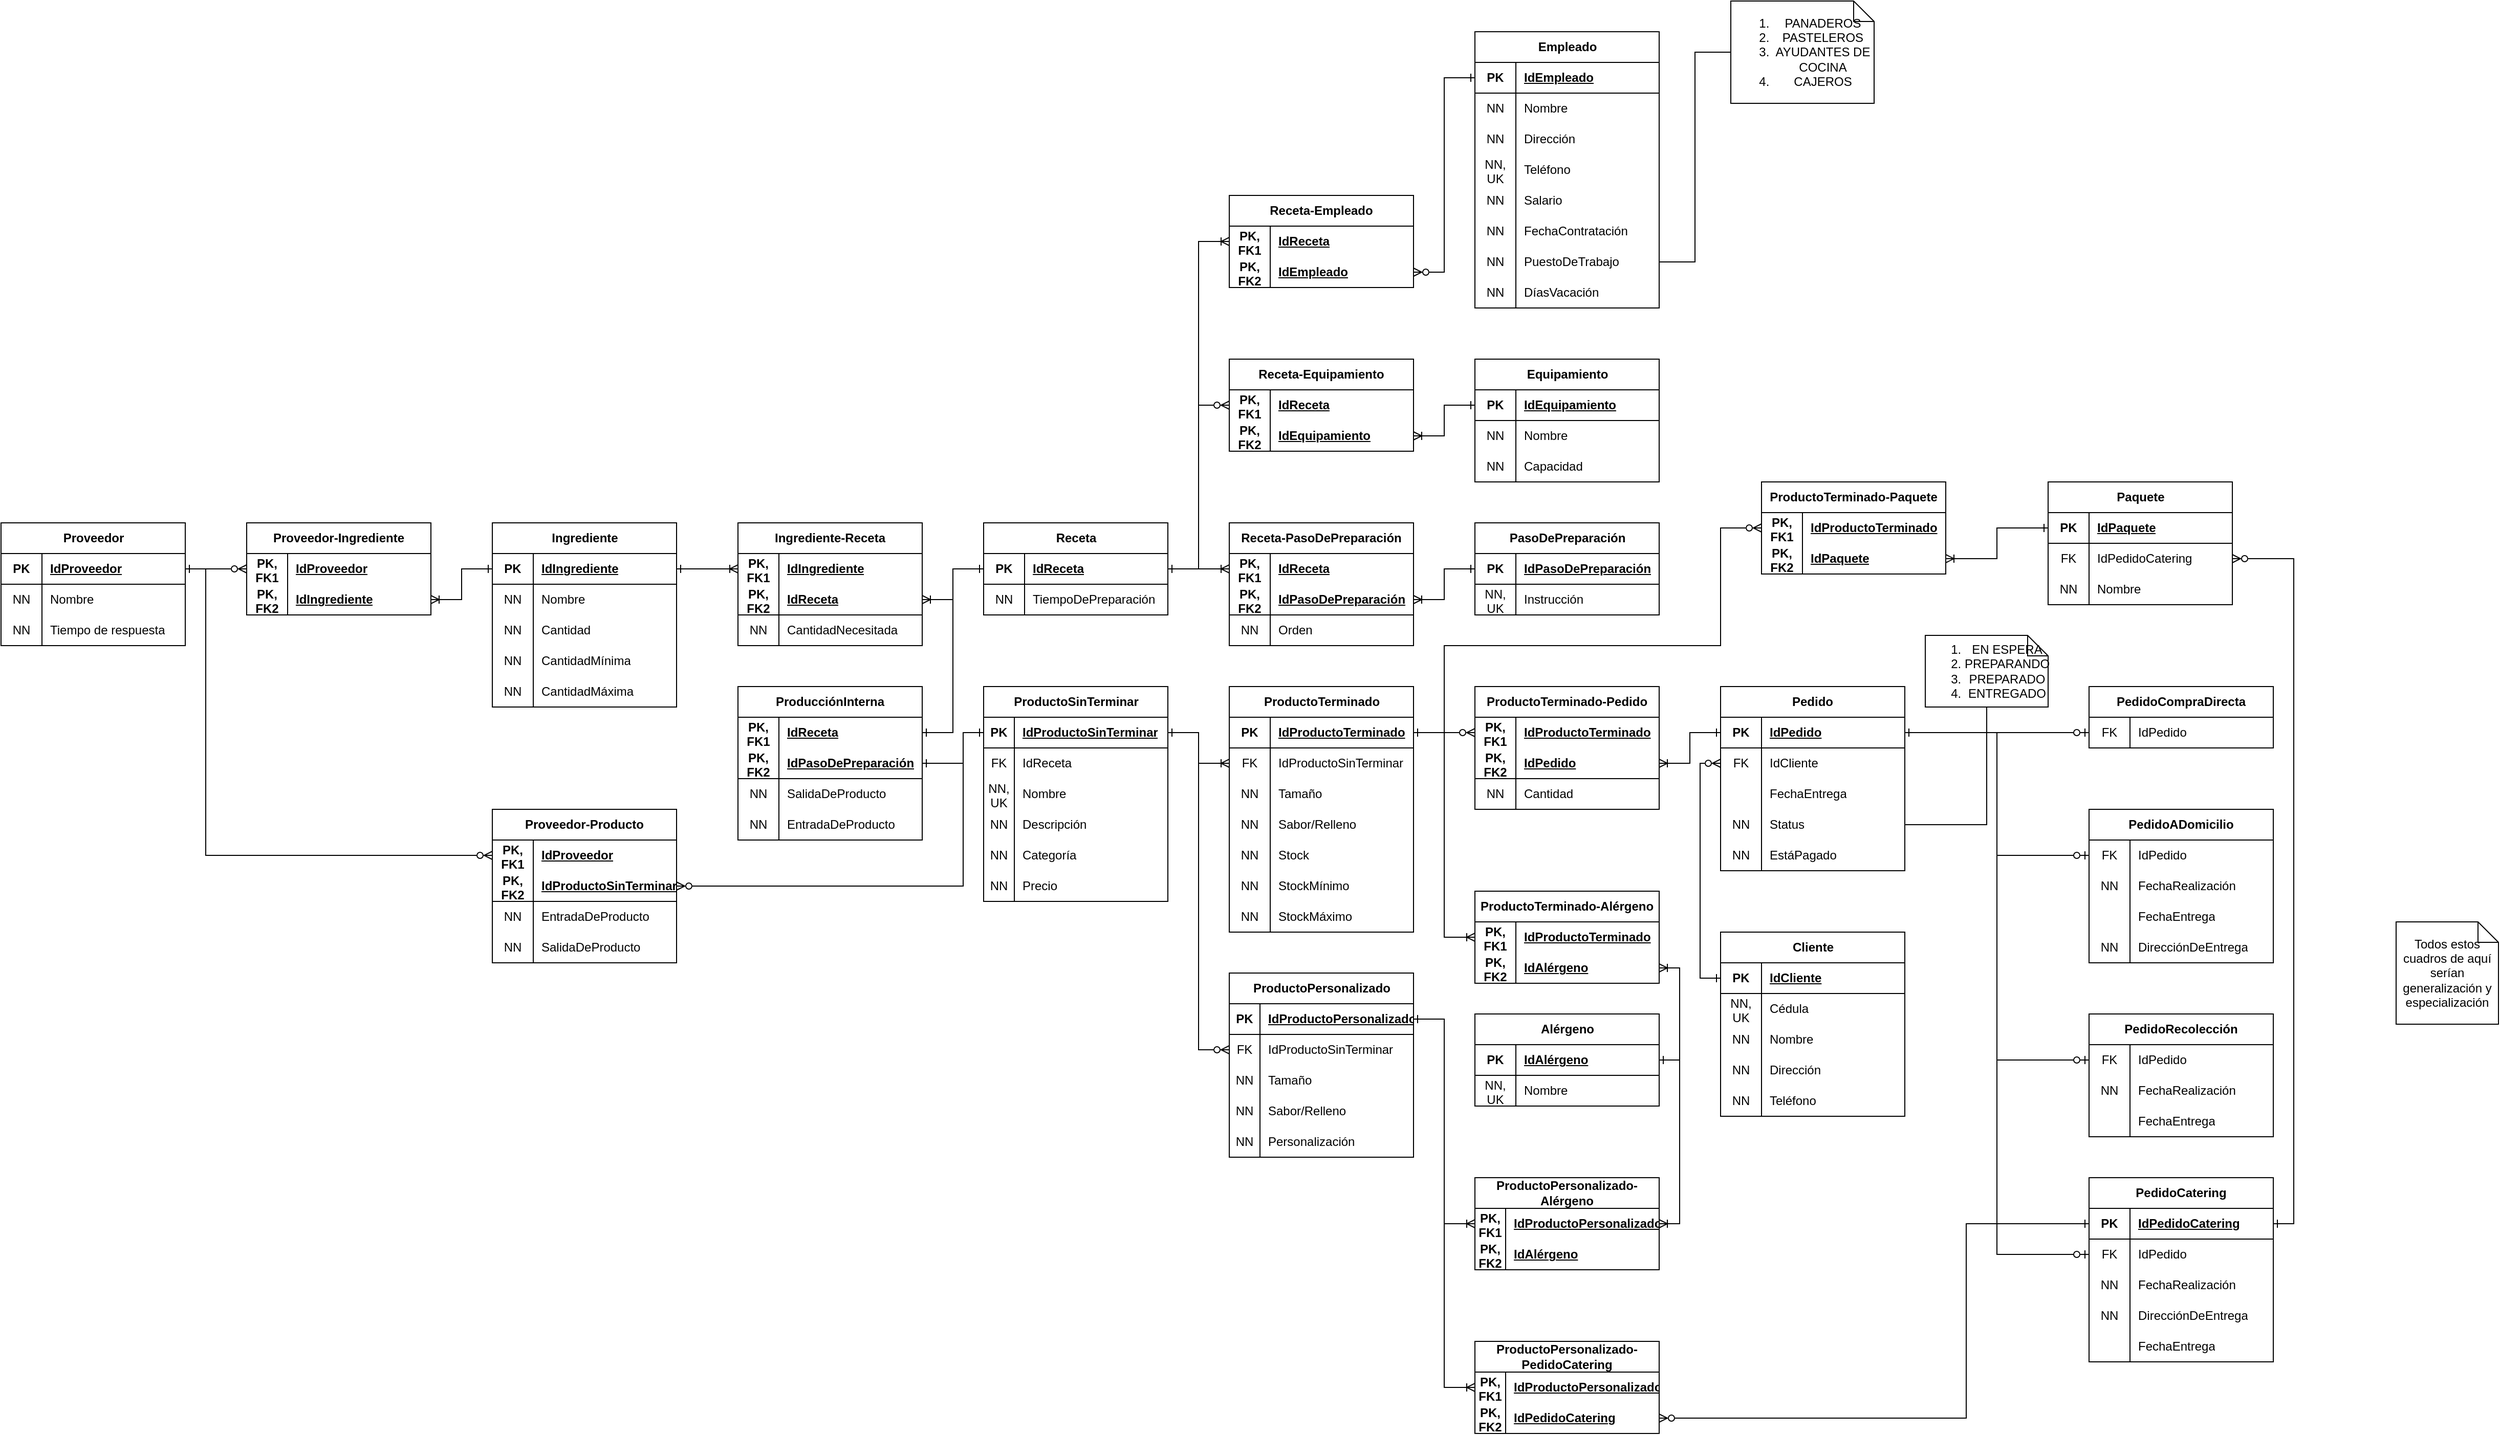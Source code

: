 <mxfile version="21.5.0" type="github">
  <diagram name="Diagrama Entidad Relación" id="2s1LK0q5bHPg-EQof48Q">
    <mxGraphModel dx="1319" dy="1402" grid="1" gridSize="10" guides="1" tooltips="1" connect="1" arrows="1" fold="1" page="0" pageScale="1" pageWidth="850" pageHeight="1100" background="none" math="0" shadow="0">
      <root>
        <mxCell id="0" />
        <mxCell id="1" parent="0" />
        <mxCell id="Mz68NqvKYaWcju-Jc9Kb-1" value="Empleado" style="shape=table;startSize=30;container=1;collapsible=1;childLayout=tableLayout;fixedRows=1;rowLines=0;fontStyle=1;align=center;resizeLast=1;html=1;" parent="1" vertex="1">
          <mxGeometry x="1400" y="-600" width="180" height="270" as="geometry" />
        </mxCell>
        <mxCell id="Mz68NqvKYaWcju-Jc9Kb-2" value="" style="shape=tableRow;horizontal=0;startSize=0;swimlaneHead=0;swimlaneBody=0;fillColor=none;collapsible=0;dropTarget=0;points=[[0,0.5],[1,0.5]];portConstraint=eastwest;top=0;left=0;right=0;bottom=1;" parent="Mz68NqvKYaWcju-Jc9Kb-1" vertex="1">
          <mxGeometry y="30" width="180" height="30" as="geometry" />
        </mxCell>
        <mxCell id="Mz68NqvKYaWcju-Jc9Kb-3" value="PK" style="shape=partialRectangle;connectable=0;fillColor=none;top=0;left=0;bottom=0;right=0;fontStyle=1;overflow=hidden;whiteSpace=wrap;html=1;" parent="Mz68NqvKYaWcju-Jc9Kb-2" vertex="1">
          <mxGeometry width="40" height="30" as="geometry">
            <mxRectangle width="40" height="30" as="alternateBounds" />
          </mxGeometry>
        </mxCell>
        <mxCell id="Mz68NqvKYaWcju-Jc9Kb-4" value="IdEmpleado" style="shape=partialRectangle;connectable=0;fillColor=none;top=0;left=0;bottom=0;right=0;align=left;spacingLeft=6;fontStyle=5;overflow=hidden;whiteSpace=wrap;html=1;" parent="Mz68NqvKYaWcju-Jc9Kb-2" vertex="1">
          <mxGeometry x="40" width="140" height="30" as="geometry">
            <mxRectangle width="140" height="30" as="alternateBounds" />
          </mxGeometry>
        </mxCell>
        <mxCell id="Mz68NqvKYaWcju-Jc9Kb-5" value="" style="shape=tableRow;horizontal=0;startSize=0;swimlaneHead=0;swimlaneBody=0;fillColor=none;collapsible=0;dropTarget=0;points=[[0,0.5],[1,0.5]];portConstraint=eastwest;top=0;left=0;right=0;bottom=0;" parent="Mz68NqvKYaWcju-Jc9Kb-1" vertex="1">
          <mxGeometry y="60" width="180" height="30" as="geometry" />
        </mxCell>
        <mxCell id="Mz68NqvKYaWcju-Jc9Kb-6" value="NN" style="shape=partialRectangle;connectable=0;fillColor=none;top=0;left=0;bottom=0;right=0;editable=1;overflow=hidden;whiteSpace=wrap;html=1;" parent="Mz68NqvKYaWcju-Jc9Kb-5" vertex="1">
          <mxGeometry width="40" height="30" as="geometry">
            <mxRectangle width="40" height="30" as="alternateBounds" />
          </mxGeometry>
        </mxCell>
        <mxCell id="Mz68NqvKYaWcju-Jc9Kb-7" value="Nombre" style="shape=partialRectangle;connectable=0;fillColor=none;top=0;left=0;bottom=0;right=0;align=left;spacingLeft=6;overflow=hidden;whiteSpace=wrap;html=1;" parent="Mz68NqvKYaWcju-Jc9Kb-5" vertex="1">
          <mxGeometry x="40" width="140" height="30" as="geometry">
            <mxRectangle width="140" height="30" as="alternateBounds" />
          </mxGeometry>
        </mxCell>
        <mxCell id="Mz68NqvKYaWcju-Jc9Kb-8" value="" style="shape=tableRow;horizontal=0;startSize=0;swimlaneHead=0;swimlaneBody=0;fillColor=none;collapsible=0;dropTarget=0;points=[[0,0.5],[1,0.5]];portConstraint=eastwest;top=0;left=0;right=0;bottom=0;" parent="Mz68NqvKYaWcju-Jc9Kb-1" vertex="1">
          <mxGeometry y="90" width="180" height="30" as="geometry" />
        </mxCell>
        <mxCell id="Mz68NqvKYaWcju-Jc9Kb-9" value="NN" style="shape=partialRectangle;connectable=0;fillColor=none;top=0;left=0;bottom=0;right=0;editable=1;overflow=hidden;whiteSpace=wrap;html=1;" parent="Mz68NqvKYaWcju-Jc9Kb-8" vertex="1">
          <mxGeometry width="40" height="30" as="geometry">
            <mxRectangle width="40" height="30" as="alternateBounds" />
          </mxGeometry>
        </mxCell>
        <mxCell id="Mz68NqvKYaWcju-Jc9Kb-10" value="Dirección" style="shape=partialRectangle;connectable=0;fillColor=none;top=0;left=0;bottom=0;right=0;align=left;spacingLeft=6;overflow=hidden;whiteSpace=wrap;html=1;" parent="Mz68NqvKYaWcju-Jc9Kb-8" vertex="1">
          <mxGeometry x="40" width="140" height="30" as="geometry">
            <mxRectangle width="140" height="30" as="alternateBounds" />
          </mxGeometry>
        </mxCell>
        <mxCell id="Mz68NqvKYaWcju-Jc9Kb-11" value="" style="shape=tableRow;horizontal=0;startSize=0;swimlaneHead=0;swimlaneBody=0;fillColor=none;collapsible=0;dropTarget=0;points=[[0,0.5],[1,0.5]];portConstraint=eastwest;top=0;left=0;right=0;bottom=0;" parent="Mz68NqvKYaWcju-Jc9Kb-1" vertex="1">
          <mxGeometry y="120" width="180" height="30" as="geometry" />
        </mxCell>
        <mxCell id="Mz68NqvKYaWcju-Jc9Kb-12" value="NN,&lt;br&gt;UK" style="shape=partialRectangle;connectable=0;fillColor=none;top=0;left=0;bottom=0;right=0;editable=1;overflow=hidden;whiteSpace=wrap;html=1;" parent="Mz68NqvKYaWcju-Jc9Kb-11" vertex="1">
          <mxGeometry width="40" height="30" as="geometry">
            <mxRectangle width="40" height="30" as="alternateBounds" />
          </mxGeometry>
        </mxCell>
        <mxCell id="Mz68NqvKYaWcju-Jc9Kb-13" value="Teléfono" style="shape=partialRectangle;connectable=0;fillColor=none;top=0;left=0;bottom=0;right=0;align=left;spacingLeft=6;overflow=hidden;whiteSpace=wrap;html=1;" parent="Mz68NqvKYaWcju-Jc9Kb-11" vertex="1">
          <mxGeometry x="40" width="140" height="30" as="geometry">
            <mxRectangle width="140" height="30" as="alternateBounds" />
          </mxGeometry>
        </mxCell>
        <mxCell id="Mz68NqvKYaWcju-Jc9Kb-14" value="" style="shape=tableRow;horizontal=0;startSize=0;swimlaneHead=0;swimlaneBody=0;fillColor=none;collapsible=0;dropTarget=0;points=[[0,0.5],[1,0.5]];portConstraint=eastwest;top=0;left=0;right=0;bottom=0;" parent="Mz68NqvKYaWcju-Jc9Kb-1" vertex="1">
          <mxGeometry y="150" width="180" height="30" as="geometry" />
        </mxCell>
        <mxCell id="Mz68NqvKYaWcju-Jc9Kb-15" value="NN" style="shape=partialRectangle;connectable=0;fillColor=none;top=0;left=0;bottom=0;right=0;editable=1;overflow=hidden;whiteSpace=wrap;html=1;" parent="Mz68NqvKYaWcju-Jc9Kb-14" vertex="1">
          <mxGeometry width="40" height="30" as="geometry">
            <mxRectangle width="40" height="30" as="alternateBounds" />
          </mxGeometry>
        </mxCell>
        <mxCell id="Mz68NqvKYaWcju-Jc9Kb-16" value="Salario" style="shape=partialRectangle;connectable=0;fillColor=none;top=0;left=0;bottom=0;right=0;align=left;spacingLeft=6;overflow=hidden;whiteSpace=wrap;html=1;" parent="Mz68NqvKYaWcju-Jc9Kb-14" vertex="1">
          <mxGeometry x="40" width="140" height="30" as="geometry">
            <mxRectangle width="140" height="30" as="alternateBounds" />
          </mxGeometry>
        </mxCell>
        <mxCell id="Mz68NqvKYaWcju-Jc9Kb-17" value="" style="shape=tableRow;horizontal=0;startSize=0;swimlaneHead=0;swimlaneBody=0;fillColor=none;collapsible=0;dropTarget=0;points=[[0,0.5],[1,0.5]];portConstraint=eastwest;top=0;left=0;right=0;bottom=0;" parent="Mz68NqvKYaWcju-Jc9Kb-1" vertex="1">
          <mxGeometry y="180" width="180" height="30" as="geometry" />
        </mxCell>
        <mxCell id="Mz68NqvKYaWcju-Jc9Kb-18" value="NN" style="shape=partialRectangle;connectable=0;fillColor=none;top=0;left=0;bottom=0;right=0;editable=1;overflow=hidden;whiteSpace=wrap;html=1;" parent="Mz68NqvKYaWcju-Jc9Kb-17" vertex="1">
          <mxGeometry width="40" height="30" as="geometry">
            <mxRectangle width="40" height="30" as="alternateBounds" />
          </mxGeometry>
        </mxCell>
        <mxCell id="Mz68NqvKYaWcju-Jc9Kb-19" value="FechaContratación" style="shape=partialRectangle;connectable=0;fillColor=none;top=0;left=0;bottom=0;right=0;align=left;spacingLeft=6;overflow=hidden;whiteSpace=wrap;html=1;" parent="Mz68NqvKYaWcju-Jc9Kb-17" vertex="1">
          <mxGeometry x="40" width="140" height="30" as="geometry">
            <mxRectangle width="140" height="30" as="alternateBounds" />
          </mxGeometry>
        </mxCell>
        <mxCell id="Mz68NqvKYaWcju-Jc9Kb-20" value="" style="shape=tableRow;horizontal=0;startSize=0;swimlaneHead=0;swimlaneBody=0;fillColor=none;collapsible=0;dropTarget=0;points=[[0,0.5],[1,0.5]];portConstraint=eastwest;top=0;left=0;right=0;bottom=0;" parent="Mz68NqvKYaWcju-Jc9Kb-1" vertex="1">
          <mxGeometry y="210" width="180" height="30" as="geometry" />
        </mxCell>
        <mxCell id="Mz68NqvKYaWcju-Jc9Kb-21" value="NN" style="shape=partialRectangle;connectable=0;fillColor=none;top=0;left=0;bottom=0;right=0;editable=1;overflow=hidden;whiteSpace=wrap;html=1;" parent="Mz68NqvKYaWcju-Jc9Kb-20" vertex="1">
          <mxGeometry width="40" height="30" as="geometry">
            <mxRectangle width="40" height="30" as="alternateBounds" />
          </mxGeometry>
        </mxCell>
        <mxCell id="Mz68NqvKYaWcju-Jc9Kb-22" value="PuestoDeTrabajo" style="shape=partialRectangle;connectable=0;fillColor=none;top=0;left=0;bottom=0;right=0;align=left;spacingLeft=6;overflow=hidden;whiteSpace=wrap;html=1;" parent="Mz68NqvKYaWcju-Jc9Kb-20" vertex="1">
          <mxGeometry x="40" width="140" height="30" as="geometry">
            <mxRectangle width="140" height="30" as="alternateBounds" />
          </mxGeometry>
        </mxCell>
        <mxCell id="Mz68NqvKYaWcju-Jc9Kb-23" value="" style="shape=tableRow;horizontal=0;startSize=0;swimlaneHead=0;swimlaneBody=0;fillColor=none;collapsible=0;dropTarget=0;points=[[0,0.5],[1,0.5]];portConstraint=eastwest;top=0;left=0;right=0;bottom=0;" parent="Mz68NqvKYaWcju-Jc9Kb-1" vertex="1">
          <mxGeometry y="240" width="180" height="30" as="geometry" />
        </mxCell>
        <mxCell id="Mz68NqvKYaWcju-Jc9Kb-24" value="NN" style="shape=partialRectangle;connectable=0;fillColor=none;top=0;left=0;bottom=0;right=0;editable=1;overflow=hidden;whiteSpace=wrap;html=1;" parent="Mz68NqvKYaWcju-Jc9Kb-23" vertex="1">
          <mxGeometry width="40" height="30" as="geometry">
            <mxRectangle width="40" height="30" as="alternateBounds" />
          </mxGeometry>
        </mxCell>
        <mxCell id="Mz68NqvKYaWcju-Jc9Kb-25" value="DíasVacación" style="shape=partialRectangle;connectable=0;fillColor=none;top=0;left=0;bottom=0;right=0;align=left;spacingLeft=6;overflow=hidden;whiteSpace=wrap;html=1;" parent="Mz68NqvKYaWcju-Jc9Kb-23" vertex="1">
          <mxGeometry x="40" width="140" height="30" as="geometry">
            <mxRectangle width="140" height="30" as="alternateBounds" />
          </mxGeometry>
        </mxCell>
        <mxCell id="Mz68NqvKYaWcju-Jc9Kb-29" value="Equipamiento" style="shape=table;startSize=30;container=1;collapsible=1;childLayout=tableLayout;fixedRows=1;rowLines=0;fontStyle=1;align=center;resizeLast=1;html=1;" parent="1" vertex="1">
          <mxGeometry x="1400" y="-280" width="180" height="120" as="geometry">
            <mxRectangle x="200" y="-120" width="120" height="30" as="alternateBounds" />
          </mxGeometry>
        </mxCell>
        <mxCell id="Mz68NqvKYaWcju-Jc9Kb-30" value="" style="shape=tableRow;horizontal=0;startSize=0;swimlaneHead=0;swimlaneBody=0;fillColor=none;collapsible=0;dropTarget=0;points=[[0,0.5],[1,0.5]];portConstraint=eastwest;top=0;left=0;right=0;bottom=1;" parent="Mz68NqvKYaWcju-Jc9Kb-29" vertex="1">
          <mxGeometry y="30" width="180" height="30" as="geometry" />
        </mxCell>
        <mxCell id="Mz68NqvKYaWcju-Jc9Kb-31" value="PK" style="shape=partialRectangle;connectable=0;fillColor=none;top=0;left=0;bottom=0;right=0;fontStyle=1;overflow=hidden;whiteSpace=wrap;html=1;" parent="Mz68NqvKYaWcju-Jc9Kb-30" vertex="1">
          <mxGeometry width="40" height="30" as="geometry">
            <mxRectangle width="40" height="30" as="alternateBounds" />
          </mxGeometry>
        </mxCell>
        <mxCell id="Mz68NqvKYaWcju-Jc9Kb-32" value="IdEquipamiento" style="shape=partialRectangle;connectable=0;fillColor=none;top=0;left=0;bottom=0;right=0;align=left;spacingLeft=6;fontStyle=5;overflow=hidden;whiteSpace=wrap;html=1;" parent="Mz68NqvKYaWcju-Jc9Kb-30" vertex="1">
          <mxGeometry x="40" width="140" height="30" as="geometry">
            <mxRectangle width="140" height="30" as="alternateBounds" />
          </mxGeometry>
        </mxCell>
        <mxCell id="ARexc1wBsttA3R5zmAIB-99" value="" style="shape=tableRow;horizontal=0;startSize=0;swimlaneHead=0;swimlaneBody=0;fillColor=none;collapsible=0;dropTarget=0;points=[[0,0.5],[1,0.5]];portConstraint=eastwest;top=0;left=0;right=0;bottom=0;" parent="Mz68NqvKYaWcju-Jc9Kb-29" vertex="1">
          <mxGeometry y="60" width="180" height="30" as="geometry" />
        </mxCell>
        <mxCell id="ARexc1wBsttA3R5zmAIB-100" value="NN" style="shape=partialRectangle;connectable=0;fillColor=none;top=0;left=0;bottom=0;right=0;editable=1;overflow=hidden;whiteSpace=wrap;html=1;" parent="ARexc1wBsttA3R5zmAIB-99" vertex="1">
          <mxGeometry width="40" height="30" as="geometry">
            <mxRectangle width="40" height="30" as="alternateBounds" />
          </mxGeometry>
        </mxCell>
        <mxCell id="ARexc1wBsttA3R5zmAIB-101" value="Nombre" style="shape=partialRectangle;connectable=0;fillColor=none;top=0;left=0;bottom=0;right=0;align=left;spacingLeft=6;overflow=hidden;whiteSpace=wrap;html=1;" parent="ARexc1wBsttA3R5zmAIB-99" vertex="1">
          <mxGeometry x="40" width="140" height="30" as="geometry">
            <mxRectangle width="140" height="30" as="alternateBounds" />
          </mxGeometry>
        </mxCell>
        <mxCell id="ARexc1wBsttA3R5zmAIB-121" value="" style="shape=tableRow;horizontal=0;startSize=0;swimlaneHead=0;swimlaneBody=0;fillColor=none;collapsible=0;dropTarget=0;points=[[0,0.5],[1,0.5]];portConstraint=eastwest;top=0;left=0;right=0;bottom=0;" parent="Mz68NqvKYaWcju-Jc9Kb-29" vertex="1">
          <mxGeometry y="90" width="180" height="30" as="geometry" />
        </mxCell>
        <mxCell id="ARexc1wBsttA3R5zmAIB-122" value="NN" style="shape=partialRectangle;connectable=0;fillColor=none;top=0;left=0;bottom=0;right=0;editable=1;overflow=hidden;whiteSpace=wrap;html=1;" parent="ARexc1wBsttA3R5zmAIB-121" vertex="1">
          <mxGeometry width="40" height="30" as="geometry">
            <mxRectangle width="40" height="30" as="alternateBounds" />
          </mxGeometry>
        </mxCell>
        <mxCell id="ARexc1wBsttA3R5zmAIB-123" value="Capacidad" style="shape=partialRectangle;connectable=0;fillColor=none;top=0;left=0;bottom=0;right=0;align=left;spacingLeft=6;overflow=hidden;whiteSpace=wrap;html=1;" parent="ARexc1wBsttA3R5zmAIB-121" vertex="1">
          <mxGeometry x="40" width="140" height="30" as="geometry">
            <mxRectangle width="140" height="30" as="alternateBounds" />
          </mxGeometry>
        </mxCell>
        <mxCell id="Mz68NqvKYaWcju-Jc9Kb-54" value="Ingrediente" style="shape=table;startSize=30;container=1;collapsible=1;childLayout=tableLayout;fixedRows=1;rowLines=0;fontStyle=1;align=center;resizeLast=1;html=1;" parent="1" vertex="1">
          <mxGeometry x="440" y="-120" width="180" height="180" as="geometry">
            <mxRectangle x="440" y="-120" width="120" height="30" as="alternateBounds" />
          </mxGeometry>
        </mxCell>
        <mxCell id="Mz68NqvKYaWcju-Jc9Kb-55" value="" style="shape=tableRow;horizontal=0;startSize=0;swimlaneHead=0;swimlaneBody=0;fillColor=none;collapsible=0;dropTarget=0;points=[[0,0.5],[1,0.5]];portConstraint=eastwest;top=0;left=0;right=0;bottom=1;" parent="Mz68NqvKYaWcju-Jc9Kb-54" vertex="1">
          <mxGeometry y="30" width="180" height="30" as="geometry" />
        </mxCell>
        <mxCell id="Mz68NqvKYaWcju-Jc9Kb-56" value="PK" style="shape=partialRectangle;connectable=0;fillColor=none;top=0;left=0;bottom=0;right=0;fontStyle=1;overflow=hidden;whiteSpace=wrap;html=1;" parent="Mz68NqvKYaWcju-Jc9Kb-55" vertex="1">
          <mxGeometry width="40" height="30" as="geometry">
            <mxRectangle width="40" height="30" as="alternateBounds" />
          </mxGeometry>
        </mxCell>
        <mxCell id="Mz68NqvKYaWcju-Jc9Kb-57" value="IdIngrediente" style="shape=partialRectangle;connectable=0;fillColor=none;top=0;left=0;bottom=0;right=0;align=left;spacingLeft=6;fontStyle=5;overflow=hidden;whiteSpace=wrap;html=1;" parent="Mz68NqvKYaWcju-Jc9Kb-55" vertex="1">
          <mxGeometry x="40" width="140" height="30" as="geometry">
            <mxRectangle width="140" height="30" as="alternateBounds" />
          </mxGeometry>
        </mxCell>
        <mxCell id="Mz68NqvKYaWcju-Jc9Kb-58" value="" style="shape=tableRow;horizontal=0;startSize=0;swimlaneHead=0;swimlaneBody=0;fillColor=none;collapsible=0;dropTarget=0;points=[[0,0.5],[1,0.5]];portConstraint=eastwest;top=0;left=0;right=0;bottom=0;" parent="Mz68NqvKYaWcju-Jc9Kb-54" vertex="1">
          <mxGeometry y="60" width="180" height="30" as="geometry" />
        </mxCell>
        <mxCell id="Mz68NqvKYaWcju-Jc9Kb-59" value="NN" style="shape=partialRectangle;connectable=0;fillColor=none;top=0;left=0;bottom=0;right=0;editable=1;overflow=hidden;whiteSpace=wrap;html=1;" parent="Mz68NqvKYaWcju-Jc9Kb-58" vertex="1">
          <mxGeometry width="40" height="30" as="geometry">
            <mxRectangle width="40" height="30" as="alternateBounds" />
          </mxGeometry>
        </mxCell>
        <mxCell id="Mz68NqvKYaWcju-Jc9Kb-60" value="Nombre" style="shape=partialRectangle;connectable=0;fillColor=none;top=0;left=0;bottom=0;right=0;align=left;spacingLeft=6;overflow=hidden;whiteSpace=wrap;html=1;" parent="Mz68NqvKYaWcju-Jc9Kb-58" vertex="1">
          <mxGeometry x="40" width="140" height="30" as="geometry">
            <mxRectangle width="140" height="30" as="alternateBounds" />
          </mxGeometry>
        </mxCell>
        <mxCell id="eBXy_ZJf8sTSFyrAqE3S-1" value="" style="shape=tableRow;horizontal=0;startSize=0;swimlaneHead=0;swimlaneBody=0;fillColor=none;collapsible=0;dropTarget=0;points=[[0,0.5],[1,0.5]];portConstraint=eastwest;top=0;left=0;right=0;bottom=0;" parent="Mz68NqvKYaWcju-Jc9Kb-54" vertex="1">
          <mxGeometry y="90" width="180" height="30" as="geometry" />
        </mxCell>
        <mxCell id="eBXy_ZJf8sTSFyrAqE3S-2" value="NN" style="shape=partialRectangle;connectable=0;fillColor=none;top=0;left=0;bottom=0;right=0;editable=1;overflow=hidden;whiteSpace=wrap;html=1;" parent="eBXy_ZJf8sTSFyrAqE3S-1" vertex="1">
          <mxGeometry width="40" height="30" as="geometry">
            <mxRectangle width="40" height="30" as="alternateBounds" />
          </mxGeometry>
        </mxCell>
        <mxCell id="eBXy_ZJf8sTSFyrAqE3S-3" value="Cantidad" style="shape=partialRectangle;connectable=0;fillColor=none;top=0;left=0;bottom=0;right=0;align=left;spacingLeft=6;overflow=hidden;whiteSpace=wrap;html=1;" parent="eBXy_ZJf8sTSFyrAqE3S-1" vertex="1">
          <mxGeometry x="40" width="140" height="30" as="geometry">
            <mxRectangle width="140" height="30" as="alternateBounds" />
          </mxGeometry>
        </mxCell>
        <mxCell id="eBXy_ZJf8sTSFyrAqE3S-18" value="" style="shape=tableRow;horizontal=0;startSize=0;swimlaneHead=0;swimlaneBody=0;fillColor=none;collapsible=0;dropTarget=0;points=[[0,0.5],[1,0.5]];portConstraint=eastwest;top=0;left=0;right=0;bottom=0;" parent="Mz68NqvKYaWcju-Jc9Kb-54" vertex="1">
          <mxGeometry y="120" width="180" height="30" as="geometry" />
        </mxCell>
        <mxCell id="eBXy_ZJf8sTSFyrAqE3S-19" value="NN" style="shape=partialRectangle;connectable=0;fillColor=none;top=0;left=0;bottom=0;right=0;editable=1;overflow=hidden;whiteSpace=wrap;html=1;" parent="eBXy_ZJf8sTSFyrAqE3S-18" vertex="1">
          <mxGeometry width="40" height="30" as="geometry">
            <mxRectangle width="40" height="30" as="alternateBounds" />
          </mxGeometry>
        </mxCell>
        <mxCell id="eBXy_ZJf8sTSFyrAqE3S-20" value="CantidadMínima" style="shape=partialRectangle;connectable=0;fillColor=none;top=0;left=0;bottom=0;right=0;align=left;spacingLeft=6;overflow=hidden;whiteSpace=wrap;html=1;" parent="eBXy_ZJf8sTSFyrAqE3S-18" vertex="1">
          <mxGeometry x="40" width="140" height="30" as="geometry">
            <mxRectangle width="140" height="30" as="alternateBounds" />
          </mxGeometry>
        </mxCell>
        <mxCell id="eBXy_ZJf8sTSFyrAqE3S-4" value="" style="shape=tableRow;horizontal=0;startSize=0;swimlaneHead=0;swimlaneBody=0;fillColor=none;collapsible=0;dropTarget=0;points=[[0,0.5],[1,0.5]];portConstraint=eastwest;top=0;left=0;right=0;bottom=0;" parent="Mz68NqvKYaWcju-Jc9Kb-54" vertex="1">
          <mxGeometry y="150" width="180" height="30" as="geometry" />
        </mxCell>
        <mxCell id="eBXy_ZJf8sTSFyrAqE3S-5" value="NN" style="shape=partialRectangle;connectable=0;fillColor=none;top=0;left=0;bottom=0;right=0;editable=1;overflow=hidden;whiteSpace=wrap;html=1;" parent="eBXy_ZJf8sTSFyrAqE3S-4" vertex="1">
          <mxGeometry width="40" height="30" as="geometry">
            <mxRectangle width="40" height="30" as="alternateBounds" />
          </mxGeometry>
        </mxCell>
        <mxCell id="eBXy_ZJf8sTSFyrAqE3S-6" value="CantidadMáxima" style="shape=partialRectangle;connectable=0;fillColor=none;top=0;left=0;bottom=0;right=0;align=left;spacingLeft=6;overflow=hidden;whiteSpace=wrap;html=1;" parent="eBXy_ZJf8sTSFyrAqE3S-4" vertex="1">
          <mxGeometry x="40" width="140" height="30" as="geometry">
            <mxRectangle width="140" height="30" as="alternateBounds" />
          </mxGeometry>
        </mxCell>
        <mxCell id="Mz68NqvKYaWcju-Jc9Kb-64" value="Ingrediente-Receta" style="shape=table;startSize=30;container=1;collapsible=1;childLayout=tableLayout;fixedRows=1;rowLines=0;fontStyle=1;align=center;resizeLast=1;html=1;whiteSpace=wrap;" parent="1" vertex="1">
          <mxGeometry x="680" y="-120" width="180" height="120" as="geometry" />
        </mxCell>
        <mxCell id="Mz68NqvKYaWcju-Jc9Kb-65" value="" style="shape=tableRow;horizontal=0;startSize=0;swimlaneHead=0;swimlaneBody=0;fillColor=none;collapsible=0;dropTarget=0;points=[[0,0.5],[1,0.5]];portConstraint=eastwest;top=0;left=0;right=0;bottom=0;html=1;" parent="Mz68NqvKYaWcju-Jc9Kb-64" vertex="1">
          <mxGeometry y="30" width="180" height="30" as="geometry" />
        </mxCell>
        <mxCell id="Mz68NqvKYaWcju-Jc9Kb-66" value="PK,&lt;br&gt;FK1" style="shape=partialRectangle;connectable=0;fillColor=none;top=0;left=0;bottom=0;right=0;fontStyle=1;overflow=hidden;html=1;whiteSpace=wrap;" parent="Mz68NqvKYaWcju-Jc9Kb-65" vertex="1">
          <mxGeometry width="40" height="30" as="geometry">
            <mxRectangle width="40" height="30" as="alternateBounds" />
          </mxGeometry>
        </mxCell>
        <mxCell id="Mz68NqvKYaWcju-Jc9Kb-67" value="IdIngrediente" style="shape=partialRectangle;connectable=0;fillColor=none;top=0;left=0;bottom=0;right=0;align=left;spacingLeft=6;fontStyle=5;overflow=hidden;html=1;whiteSpace=wrap;" parent="Mz68NqvKYaWcju-Jc9Kb-65" vertex="1">
          <mxGeometry x="40" width="140" height="30" as="geometry">
            <mxRectangle width="140" height="30" as="alternateBounds" />
          </mxGeometry>
        </mxCell>
        <mxCell id="Mz68NqvKYaWcju-Jc9Kb-68" value="" style="shape=tableRow;horizontal=0;startSize=0;swimlaneHead=0;swimlaneBody=0;fillColor=none;collapsible=0;dropTarget=0;points=[[0,0.5],[1,0.5]];portConstraint=eastwest;top=0;left=0;right=0;bottom=1;html=1;" parent="Mz68NqvKYaWcju-Jc9Kb-64" vertex="1">
          <mxGeometry y="60" width="180" height="30" as="geometry" />
        </mxCell>
        <mxCell id="Mz68NqvKYaWcju-Jc9Kb-69" value="PK,&lt;br&gt;FK2" style="shape=partialRectangle;connectable=0;fillColor=none;top=0;left=0;bottom=0;right=0;fontStyle=1;overflow=hidden;html=1;whiteSpace=wrap;" parent="Mz68NqvKYaWcju-Jc9Kb-68" vertex="1">
          <mxGeometry width="40" height="30" as="geometry">
            <mxRectangle width="40" height="30" as="alternateBounds" />
          </mxGeometry>
        </mxCell>
        <mxCell id="Mz68NqvKYaWcju-Jc9Kb-70" value="IdReceta" style="shape=partialRectangle;connectable=0;fillColor=none;top=0;left=0;bottom=0;right=0;align=left;spacingLeft=6;fontStyle=5;overflow=hidden;html=1;whiteSpace=wrap;" parent="Mz68NqvKYaWcju-Jc9Kb-68" vertex="1">
          <mxGeometry x="40" width="140" height="30" as="geometry">
            <mxRectangle width="140" height="30" as="alternateBounds" />
          </mxGeometry>
        </mxCell>
        <mxCell id="Mz68NqvKYaWcju-Jc9Kb-71" value="" style="shape=tableRow;horizontal=0;startSize=0;swimlaneHead=0;swimlaneBody=0;fillColor=none;collapsible=0;dropTarget=0;points=[[0,0.5],[1,0.5]];portConstraint=eastwest;top=0;left=0;right=0;bottom=0;html=1;" parent="Mz68NqvKYaWcju-Jc9Kb-64" vertex="1">
          <mxGeometry y="90" width="180" height="30" as="geometry" />
        </mxCell>
        <mxCell id="Mz68NqvKYaWcju-Jc9Kb-72" value="NN" style="shape=partialRectangle;connectable=0;fillColor=none;top=0;left=0;bottom=0;right=0;editable=1;overflow=hidden;html=1;whiteSpace=wrap;" parent="Mz68NqvKYaWcju-Jc9Kb-71" vertex="1">
          <mxGeometry width="40" height="30" as="geometry">
            <mxRectangle width="40" height="30" as="alternateBounds" />
          </mxGeometry>
        </mxCell>
        <mxCell id="Mz68NqvKYaWcju-Jc9Kb-73" value="CantidadNecesitada" style="shape=partialRectangle;connectable=0;fillColor=none;top=0;left=0;bottom=0;right=0;align=left;spacingLeft=6;overflow=hidden;html=1;whiteSpace=wrap;" parent="Mz68NqvKYaWcju-Jc9Kb-71" vertex="1">
          <mxGeometry x="40" width="140" height="30" as="geometry">
            <mxRectangle width="140" height="30" as="alternateBounds" />
          </mxGeometry>
        </mxCell>
        <mxCell id="Mz68NqvKYaWcju-Jc9Kb-77" value="Receta" style="shape=table;startSize=30;container=1;collapsible=1;childLayout=tableLayout;fixedRows=1;rowLines=0;fontStyle=1;align=center;resizeLast=1;html=1;" parent="1" vertex="1">
          <mxGeometry x="920" y="-120" width="180" height="90" as="geometry">
            <mxRectangle x="200" y="-120" width="120" height="30" as="alternateBounds" />
          </mxGeometry>
        </mxCell>
        <mxCell id="Mz68NqvKYaWcju-Jc9Kb-78" value="" style="shape=tableRow;horizontal=0;startSize=0;swimlaneHead=0;swimlaneBody=0;fillColor=none;collapsible=0;dropTarget=0;points=[[0,0.5],[1,0.5]];portConstraint=eastwest;top=0;left=0;right=0;bottom=1;" parent="Mz68NqvKYaWcju-Jc9Kb-77" vertex="1">
          <mxGeometry y="30" width="180" height="30" as="geometry" />
        </mxCell>
        <mxCell id="Mz68NqvKYaWcju-Jc9Kb-79" value="PK" style="shape=partialRectangle;connectable=0;fillColor=none;top=0;left=0;bottom=0;right=0;fontStyle=1;overflow=hidden;whiteSpace=wrap;html=1;" parent="Mz68NqvKYaWcju-Jc9Kb-78" vertex="1">
          <mxGeometry width="40" height="30" as="geometry">
            <mxRectangle width="40" height="30" as="alternateBounds" />
          </mxGeometry>
        </mxCell>
        <mxCell id="Mz68NqvKYaWcju-Jc9Kb-80" value="IdReceta" style="shape=partialRectangle;connectable=0;fillColor=none;top=0;left=0;bottom=0;right=0;align=left;spacingLeft=6;fontStyle=5;overflow=hidden;whiteSpace=wrap;html=1;" parent="Mz68NqvKYaWcju-Jc9Kb-78" vertex="1">
          <mxGeometry x="40" width="140" height="30" as="geometry">
            <mxRectangle width="140" height="30" as="alternateBounds" />
          </mxGeometry>
        </mxCell>
        <mxCell id="ARexc1wBsttA3R5zmAIB-96" value="" style="shape=tableRow;horizontal=0;startSize=0;swimlaneHead=0;swimlaneBody=0;fillColor=none;collapsible=0;dropTarget=0;points=[[0,0.5],[1,0.5]];portConstraint=eastwest;top=0;left=0;right=0;bottom=0;html=1;" parent="Mz68NqvKYaWcju-Jc9Kb-77" vertex="1">
          <mxGeometry y="60" width="180" height="30" as="geometry" />
        </mxCell>
        <mxCell id="ARexc1wBsttA3R5zmAIB-97" value="NN" style="shape=partialRectangle;connectable=0;fillColor=none;top=0;left=0;bottom=0;right=0;editable=1;overflow=hidden;html=1;whiteSpace=wrap;" parent="ARexc1wBsttA3R5zmAIB-96" vertex="1">
          <mxGeometry width="40" height="30" as="geometry">
            <mxRectangle width="40" height="30" as="alternateBounds" />
          </mxGeometry>
        </mxCell>
        <mxCell id="ARexc1wBsttA3R5zmAIB-98" value="TiempoDePreparación" style="shape=partialRectangle;connectable=0;fillColor=none;top=0;left=0;bottom=0;right=0;align=left;spacingLeft=6;overflow=hidden;html=1;whiteSpace=wrap;" parent="ARexc1wBsttA3R5zmAIB-96" vertex="1">
          <mxGeometry x="40" width="140" height="30" as="geometry">
            <mxRectangle width="140" height="30" as="alternateBounds" />
          </mxGeometry>
        </mxCell>
        <mxCell id="Mz68NqvKYaWcju-Jc9Kb-90" style="edgeStyle=orthogonalEdgeStyle;rounded=0;orthogonalLoop=1;jettySize=auto;html=1;endArrow=ERoneToMany;endFill=0;startArrow=ERone;startFill=0;" parent="1" source="Mz68NqvKYaWcju-Jc9Kb-55" target="Mz68NqvKYaWcju-Jc9Kb-65" edge="1">
          <mxGeometry relative="1" as="geometry" />
        </mxCell>
        <mxCell id="Mz68NqvKYaWcju-Jc9Kb-91" style="edgeStyle=orthogonalEdgeStyle;rounded=0;orthogonalLoop=1;jettySize=auto;html=1;endArrow=ERoneToMany;endFill=0;startArrow=ERone;startFill=0;" parent="1" source="Mz68NqvKYaWcju-Jc9Kb-78" target="Mz68NqvKYaWcju-Jc9Kb-68" edge="1">
          <mxGeometry relative="1" as="geometry" />
        </mxCell>
        <mxCell id="Mz68NqvKYaWcju-Jc9Kb-94" value="Receta-PasoDePreparación" style="shape=table;startSize=30;container=1;collapsible=1;childLayout=tableLayout;fixedRows=1;rowLines=0;fontStyle=1;align=center;resizeLast=1;html=1;whiteSpace=wrap;" parent="1" vertex="1">
          <mxGeometry x="1160" y="-120" width="180" height="120" as="geometry" />
        </mxCell>
        <mxCell id="Mz68NqvKYaWcju-Jc9Kb-95" value="" style="shape=tableRow;horizontal=0;startSize=0;swimlaneHead=0;swimlaneBody=0;fillColor=none;collapsible=0;dropTarget=0;points=[[0,0.5],[1,0.5]];portConstraint=eastwest;top=0;left=0;right=0;bottom=0;html=1;" parent="Mz68NqvKYaWcju-Jc9Kb-94" vertex="1">
          <mxGeometry y="30" width="180" height="30" as="geometry" />
        </mxCell>
        <mxCell id="Mz68NqvKYaWcju-Jc9Kb-96" value="PK,&lt;br&gt;FK1" style="shape=partialRectangle;connectable=0;fillColor=none;top=0;left=0;bottom=0;right=0;fontStyle=1;overflow=hidden;html=1;whiteSpace=wrap;" parent="Mz68NqvKYaWcju-Jc9Kb-95" vertex="1">
          <mxGeometry width="40" height="30" as="geometry">
            <mxRectangle width="40" height="30" as="alternateBounds" />
          </mxGeometry>
        </mxCell>
        <mxCell id="Mz68NqvKYaWcju-Jc9Kb-97" value="IdReceta" style="shape=partialRectangle;connectable=0;fillColor=none;top=0;left=0;bottom=0;right=0;align=left;spacingLeft=6;fontStyle=5;overflow=hidden;html=1;whiteSpace=wrap;" parent="Mz68NqvKYaWcju-Jc9Kb-95" vertex="1">
          <mxGeometry x="40" width="140" height="30" as="geometry">
            <mxRectangle width="140" height="30" as="alternateBounds" />
          </mxGeometry>
        </mxCell>
        <mxCell id="Mz68NqvKYaWcju-Jc9Kb-98" value="" style="shape=tableRow;horizontal=0;startSize=0;swimlaneHead=0;swimlaneBody=0;fillColor=none;collapsible=0;dropTarget=0;points=[[0,0.5],[1,0.5]];portConstraint=eastwest;top=0;left=0;right=0;bottom=1;html=1;" parent="Mz68NqvKYaWcju-Jc9Kb-94" vertex="1">
          <mxGeometry y="60" width="180" height="30" as="geometry" />
        </mxCell>
        <mxCell id="Mz68NqvKYaWcju-Jc9Kb-99" value="PK,&lt;br&gt;FK2" style="shape=partialRectangle;connectable=0;fillColor=none;top=0;left=0;bottom=0;right=0;fontStyle=1;overflow=hidden;html=1;whiteSpace=wrap;" parent="Mz68NqvKYaWcju-Jc9Kb-98" vertex="1">
          <mxGeometry width="40" height="30" as="geometry">
            <mxRectangle width="40" height="30" as="alternateBounds" />
          </mxGeometry>
        </mxCell>
        <mxCell id="Mz68NqvKYaWcju-Jc9Kb-100" value="IdPasoDePreparación" style="shape=partialRectangle;connectable=0;fillColor=none;top=0;left=0;bottom=0;right=0;align=left;spacingLeft=6;fontStyle=5;overflow=hidden;html=1;whiteSpace=wrap;" parent="Mz68NqvKYaWcju-Jc9Kb-98" vertex="1">
          <mxGeometry x="40" width="140" height="30" as="geometry">
            <mxRectangle width="140" height="30" as="alternateBounds" />
          </mxGeometry>
        </mxCell>
        <mxCell id="Mz68NqvKYaWcju-Jc9Kb-101" value="" style="shape=tableRow;horizontal=0;startSize=0;swimlaneHead=0;swimlaneBody=0;fillColor=none;collapsible=0;dropTarget=0;points=[[0,0.5],[1,0.5]];portConstraint=eastwest;top=0;left=0;right=0;bottom=0;html=1;" parent="Mz68NqvKYaWcju-Jc9Kb-94" vertex="1">
          <mxGeometry y="90" width="180" height="30" as="geometry" />
        </mxCell>
        <mxCell id="Mz68NqvKYaWcju-Jc9Kb-102" value="NN" style="shape=partialRectangle;connectable=0;fillColor=none;top=0;left=0;bottom=0;right=0;editable=1;overflow=hidden;html=1;whiteSpace=wrap;" parent="Mz68NqvKYaWcju-Jc9Kb-101" vertex="1">
          <mxGeometry width="40" height="30" as="geometry">
            <mxRectangle width="40" height="30" as="alternateBounds" />
          </mxGeometry>
        </mxCell>
        <mxCell id="Mz68NqvKYaWcju-Jc9Kb-103" value="Orden" style="shape=partialRectangle;connectable=0;fillColor=none;top=0;left=0;bottom=0;right=0;align=left;spacingLeft=6;overflow=hidden;html=1;whiteSpace=wrap;" parent="Mz68NqvKYaWcju-Jc9Kb-101" vertex="1">
          <mxGeometry x="40" width="140" height="30" as="geometry">
            <mxRectangle width="140" height="30" as="alternateBounds" />
          </mxGeometry>
        </mxCell>
        <mxCell id="Mz68NqvKYaWcju-Jc9Kb-104" value="PasoDePreparación" style="shape=table;startSize=30;container=1;collapsible=1;childLayout=tableLayout;fixedRows=1;rowLines=0;fontStyle=1;align=center;resizeLast=1;html=1;" parent="1" vertex="1">
          <mxGeometry x="1400" y="-120" width="180" height="90" as="geometry">
            <mxRectangle x="200" y="-120" width="120" height="30" as="alternateBounds" />
          </mxGeometry>
        </mxCell>
        <mxCell id="Mz68NqvKYaWcju-Jc9Kb-105" value="" style="shape=tableRow;horizontal=0;startSize=0;swimlaneHead=0;swimlaneBody=0;fillColor=none;collapsible=0;dropTarget=0;points=[[0,0.5],[1,0.5]];portConstraint=eastwest;top=0;left=0;right=0;bottom=1;" parent="Mz68NqvKYaWcju-Jc9Kb-104" vertex="1">
          <mxGeometry y="30" width="180" height="30" as="geometry" />
        </mxCell>
        <mxCell id="Mz68NqvKYaWcju-Jc9Kb-106" value="PK" style="shape=partialRectangle;connectable=0;fillColor=none;top=0;left=0;bottom=0;right=0;fontStyle=1;overflow=hidden;whiteSpace=wrap;html=1;" parent="Mz68NqvKYaWcju-Jc9Kb-105" vertex="1">
          <mxGeometry width="40" height="30" as="geometry">
            <mxRectangle width="40" height="30" as="alternateBounds" />
          </mxGeometry>
        </mxCell>
        <mxCell id="Mz68NqvKYaWcju-Jc9Kb-107" value="IdPasoDePreparación" style="shape=partialRectangle;connectable=0;fillColor=none;top=0;left=0;bottom=0;right=0;align=left;spacingLeft=6;fontStyle=5;overflow=hidden;whiteSpace=wrap;html=1;" parent="Mz68NqvKYaWcju-Jc9Kb-105" vertex="1">
          <mxGeometry x="40" width="140" height="30" as="geometry">
            <mxRectangle width="140" height="30" as="alternateBounds" />
          </mxGeometry>
        </mxCell>
        <mxCell id="Mz68NqvKYaWcju-Jc9Kb-111" value="" style="shape=tableRow;horizontal=0;startSize=0;swimlaneHead=0;swimlaneBody=0;fillColor=none;collapsible=0;dropTarget=0;points=[[0,0.5],[1,0.5]];portConstraint=eastwest;top=0;left=0;right=0;bottom=0;" parent="Mz68NqvKYaWcju-Jc9Kb-104" vertex="1">
          <mxGeometry y="60" width="180" height="30" as="geometry" />
        </mxCell>
        <mxCell id="Mz68NqvKYaWcju-Jc9Kb-112" value="NN,&lt;br&gt;UK" style="shape=partialRectangle;connectable=0;fillColor=none;top=0;left=0;bottom=0;right=0;editable=1;overflow=hidden;whiteSpace=wrap;html=1;" parent="Mz68NqvKYaWcju-Jc9Kb-111" vertex="1">
          <mxGeometry width="40" height="30" as="geometry">
            <mxRectangle width="40" height="30" as="alternateBounds" />
          </mxGeometry>
        </mxCell>
        <mxCell id="Mz68NqvKYaWcju-Jc9Kb-113" value="Instrucción" style="shape=partialRectangle;connectable=0;fillColor=none;top=0;left=0;bottom=0;right=0;align=left;spacingLeft=6;overflow=hidden;whiteSpace=wrap;html=1;" parent="Mz68NqvKYaWcju-Jc9Kb-111" vertex="1">
          <mxGeometry x="40" width="140" height="30" as="geometry">
            <mxRectangle width="140" height="30" as="alternateBounds" />
          </mxGeometry>
        </mxCell>
        <mxCell id="Mz68NqvKYaWcju-Jc9Kb-114" style="edgeStyle=orthogonalEdgeStyle;rounded=0;orthogonalLoop=1;jettySize=auto;html=1;endArrow=ERoneToMany;endFill=0;startArrow=ERone;startFill=0;" parent="1" source="Mz68NqvKYaWcju-Jc9Kb-105" target="Mz68NqvKYaWcju-Jc9Kb-98" edge="1">
          <mxGeometry relative="1" as="geometry" />
        </mxCell>
        <mxCell id="Mz68NqvKYaWcju-Jc9Kb-115" style="edgeStyle=orthogonalEdgeStyle;rounded=0;orthogonalLoop=1;jettySize=auto;html=1;endArrow=ERoneToMany;endFill=0;startArrow=ERone;startFill=0;" parent="1" source="Mz68NqvKYaWcju-Jc9Kb-78" target="Mz68NqvKYaWcju-Jc9Kb-95" edge="1">
          <mxGeometry relative="1" as="geometry" />
        </mxCell>
        <mxCell id="Mz68NqvKYaWcju-Jc9Kb-116" value="Proveedor" style="shape=table;startSize=30;container=1;collapsible=1;childLayout=tableLayout;fixedRows=1;rowLines=0;fontStyle=1;align=center;resizeLast=1;html=1;" parent="1" vertex="1">
          <mxGeometry x="-40" y="-120" width="180" height="120" as="geometry">
            <mxRectangle x="200" y="-120" width="120" height="30" as="alternateBounds" />
          </mxGeometry>
        </mxCell>
        <mxCell id="Mz68NqvKYaWcju-Jc9Kb-117" value="" style="shape=tableRow;horizontal=0;startSize=0;swimlaneHead=0;swimlaneBody=0;fillColor=none;collapsible=0;dropTarget=0;points=[[0,0.5],[1,0.5]];portConstraint=eastwest;top=0;left=0;right=0;bottom=1;" parent="Mz68NqvKYaWcju-Jc9Kb-116" vertex="1">
          <mxGeometry y="30" width="180" height="30" as="geometry" />
        </mxCell>
        <mxCell id="Mz68NqvKYaWcju-Jc9Kb-118" value="PK" style="shape=partialRectangle;connectable=0;fillColor=none;top=0;left=0;bottom=0;right=0;fontStyle=1;overflow=hidden;whiteSpace=wrap;html=1;" parent="Mz68NqvKYaWcju-Jc9Kb-117" vertex="1">
          <mxGeometry width="40" height="30" as="geometry">
            <mxRectangle width="40" height="30" as="alternateBounds" />
          </mxGeometry>
        </mxCell>
        <mxCell id="Mz68NqvKYaWcju-Jc9Kb-119" value="IdProveedor" style="shape=partialRectangle;connectable=0;fillColor=none;top=0;left=0;bottom=0;right=0;align=left;spacingLeft=6;fontStyle=5;overflow=hidden;whiteSpace=wrap;html=1;" parent="Mz68NqvKYaWcju-Jc9Kb-117" vertex="1">
          <mxGeometry x="40" width="140" height="30" as="geometry">
            <mxRectangle width="140" height="30" as="alternateBounds" />
          </mxGeometry>
        </mxCell>
        <mxCell id="Mz68NqvKYaWcju-Jc9Kb-120" value="" style="shape=tableRow;horizontal=0;startSize=0;swimlaneHead=0;swimlaneBody=0;fillColor=none;collapsible=0;dropTarget=0;points=[[0,0.5],[1,0.5]];portConstraint=eastwest;top=0;left=0;right=0;bottom=0;" parent="Mz68NqvKYaWcju-Jc9Kb-116" vertex="1">
          <mxGeometry y="60" width="180" height="30" as="geometry" />
        </mxCell>
        <mxCell id="Mz68NqvKYaWcju-Jc9Kb-121" value="NN" style="shape=partialRectangle;connectable=0;fillColor=none;top=0;left=0;bottom=0;right=0;editable=1;overflow=hidden;whiteSpace=wrap;html=1;" parent="Mz68NqvKYaWcju-Jc9Kb-120" vertex="1">
          <mxGeometry width="40" height="30" as="geometry">
            <mxRectangle width="40" height="30" as="alternateBounds" />
          </mxGeometry>
        </mxCell>
        <mxCell id="Mz68NqvKYaWcju-Jc9Kb-122" value="Nombre" style="shape=partialRectangle;connectable=0;fillColor=none;top=0;left=0;bottom=0;right=0;align=left;spacingLeft=6;overflow=hidden;whiteSpace=wrap;html=1;" parent="Mz68NqvKYaWcju-Jc9Kb-120" vertex="1">
          <mxGeometry x="40" width="140" height="30" as="geometry">
            <mxRectangle width="140" height="30" as="alternateBounds" />
          </mxGeometry>
        </mxCell>
        <mxCell id="Mz68NqvKYaWcju-Jc9Kb-139" value="" style="shape=tableRow;horizontal=0;startSize=0;swimlaneHead=0;swimlaneBody=0;fillColor=none;collapsible=0;dropTarget=0;points=[[0,0.5],[1,0.5]];portConstraint=eastwest;top=0;left=0;right=0;bottom=0;" parent="Mz68NqvKYaWcju-Jc9Kb-116" vertex="1">
          <mxGeometry y="90" width="180" height="30" as="geometry" />
        </mxCell>
        <mxCell id="Mz68NqvKYaWcju-Jc9Kb-140" value="NN" style="shape=partialRectangle;connectable=0;fillColor=none;top=0;left=0;bottom=0;right=0;editable=1;overflow=hidden;whiteSpace=wrap;html=1;" parent="Mz68NqvKYaWcju-Jc9Kb-139" vertex="1">
          <mxGeometry width="40" height="30" as="geometry">
            <mxRectangle width="40" height="30" as="alternateBounds" />
          </mxGeometry>
        </mxCell>
        <mxCell id="Mz68NqvKYaWcju-Jc9Kb-141" value="Tiempo de respuesta" style="shape=partialRectangle;connectable=0;fillColor=none;top=0;left=0;bottom=0;right=0;align=left;spacingLeft=6;overflow=hidden;whiteSpace=wrap;html=1;" parent="Mz68NqvKYaWcju-Jc9Kb-139" vertex="1">
          <mxGeometry x="40" width="140" height="30" as="geometry">
            <mxRectangle width="140" height="30" as="alternateBounds" />
          </mxGeometry>
        </mxCell>
        <mxCell id="Mz68NqvKYaWcju-Jc9Kb-123" style="edgeStyle=orthogonalEdgeStyle;rounded=0;orthogonalLoop=1;jettySize=auto;html=1;endArrow=ERzeroToMany;endFill=0;startArrow=ERone;startFill=0;" parent="1" source="Mz68NqvKYaWcju-Jc9Kb-117" target="eBXy_ZJf8sTSFyrAqE3S-8" edge="1">
          <mxGeometry relative="1" as="geometry" />
        </mxCell>
        <mxCell id="Mz68NqvKYaWcju-Jc9Kb-153" value="ProductoSinTerminar" style="shape=table;startSize=30;container=1;collapsible=1;childLayout=tableLayout;fixedRows=1;rowLines=0;fontStyle=1;align=center;resizeLast=1;html=1;" parent="1" vertex="1">
          <mxGeometry x="920" y="40" width="180" height="210" as="geometry" />
        </mxCell>
        <mxCell id="Mz68NqvKYaWcju-Jc9Kb-154" value="" style="shape=tableRow;horizontal=0;startSize=0;swimlaneHead=0;swimlaneBody=0;fillColor=none;collapsible=0;dropTarget=0;points=[[0,0.5],[1,0.5]];portConstraint=eastwest;top=0;left=0;right=0;bottom=1;" parent="Mz68NqvKYaWcju-Jc9Kb-153" vertex="1">
          <mxGeometry y="30" width="180" height="30" as="geometry" />
        </mxCell>
        <mxCell id="Mz68NqvKYaWcju-Jc9Kb-155" value="PK" style="shape=partialRectangle;connectable=0;fillColor=none;top=0;left=0;bottom=0;right=0;fontStyle=1;overflow=hidden;whiteSpace=wrap;html=1;" parent="Mz68NqvKYaWcju-Jc9Kb-154" vertex="1">
          <mxGeometry width="30" height="30" as="geometry">
            <mxRectangle width="30" height="30" as="alternateBounds" />
          </mxGeometry>
        </mxCell>
        <mxCell id="Mz68NqvKYaWcju-Jc9Kb-156" value="IdProductoSinTerminar" style="shape=partialRectangle;connectable=0;fillColor=none;top=0;left=0;bottom=0;right=0;align=left;spacingLeft=6;fontStyle=5;overflow=hidden;whiteSpace=wrap;html=1;" parent="Mz68NqvKYaWcju-Jc9Kb-154" vertex="1">
          <mxGeometry x="30" width="150" height="30" as="geometry">
            <mxRectangle width="150" height="30" as="alternateBounds" />
          </mxGeometry>
        </mxCell>
        <mxCell id="DrZmDyRPZhCZ6vWccyJY-38" value="" style="shape=tableRow;horizontal=0;startSize=0;swimlaneHead=0;swimlaneBody=0;fillColor=none;collapsible=0;dropTarget=0;points=[[0,0.5],[1,0.5]];portConstraint=eastwest;top=0;left=0;right=0;bottom=0;" parent="Mz68NqvKYaWcju-Jc9Kb-153" vertex="1">
          <mxGeometry y="60" width="180" height="30" as="geometry" />
        </mxCell>
        <mxCell id="DrZmDyRPZhCZ6vWccyJY-39" value="FK" style="shape=partialRectangle;connectable=0;fillColor=none;top=0;left=0;bottom=0;right=0;editable=1;overflow=hidden;whiteSpace=wrap;html=1;" parent="DrZmDyRPZhCZ6vWccyJY-38" vertex="1">
          <mxGeometry width="30" height="30" as="geometry">
            <mxRectangle width="30" height="30" as="alternateBounds" />
          </mxGeometry>
        </mxCell>
        <mxCell id="DrZmDyRPZhCZ6vWccyJY-40" value="IdReceta" style="shape=partialRectangle;connectable=0;fillColor=none;top=0;left=0;bottom=0;right=0;align=left;spacingLeft=6;overflow=hidden;whiteSpace=wrap;html=1;" parent="DrZmDyRPZhCZ6vWccyJY-38" vertex="1">
          <mxGeometry x="30" width="150" height="30" as="geometry">
            <mxRectangle width="150" height="30" as="alternateBounds" />
          </mxGeometry>
        </mxCell>
        <mxCell id="Mz68NqvKYaWcju-Jc9Kb-157" value="" style="shape=tableRow;horizontal=0;startSize=0;swimlaneHead=0;swimlaneBody=0;fillColor=none;collapsible=0;dropTarget=0;points=[[0,0.5],[1,0.5]];portConstraint=eastwest;top=0;left=0;right=0;bottom=0;" parent="Mz68NqvKYaWcju-Jc9Kb-153" vertex="1">
          <mxGeometry y="90" width="180" height="30" as="geometry" />
        </mxCell>
        <mxCell id="Mz68NqvKYaWcju-Jc9Kb-158" value="NN,&lt;br&gt;UK" style="shape=partialRectangle;connectable=0;fillColor=none;top=0;left=0;bottom=0;right=0;editable=1;overflow=hidden;whiteSpace=wrap;html=1;" parent="Mz68NqvKYaWcju-Jc9Kb-157" vertex="1">
          <mxGeometry width="30" height="30" as="geometry">
            <mxRectangle width="30" height="30" as="alternateBounds" />
          </mxGeometry>
        </mxCell>
        <mxCell id="Mz68NqvKYaWcju-Jc9Kb-159" value="Nombre" style="shape=partialRectangle;connectable=0;fillColor=none;top=0;left=0;bottom=0;right=0;align=left;spacingLeft=6;overflow=hidden;whiteSpace=wrap;html=1;" parent="Mz68NqvKYaWcju-Jc9Kb-157" vertex="1">
          <mxGeometry x="30" width="150" height="30" as="geometry">
            <mxRectangle width="150" height="30" as="alternateBounds" />
          </mxGeometry>
        </mxCell>
        <mxCell id="Mz68NqvKYaWcju-Jc9Kb-160" value="" style="shape=tableRow;horizontal=0;startSize=0;swimlaneHead=0;swimlaneBody=0;fillColor=none;collapsible=0;dropTarget=0;points=[[0,0.5],[1,0.5]];portConstraint=eastwest;top=0;left=0;right=0;bottom=0;" parent="Mz68NqvKYaWcju-Jc9Kb-153" vertex="1">
          <mxGeometry y="120" width="180" height="30" as="geometry" />
        </mxCell>
        <mxCell id="Mz68NqvKYaWcju-Jc9Kb-161" value="NN" style="shape=partialRectangle;connectable=0;fillColor=none;top=0;left=0;bottom=0;right=0;editable=1;overflow=hidden;whiteSpace=wrap;html=1;" parent="Mz68NqvKYaWcju-Jc9Kb-160" vertex="1">
          <mxGeometry width="30" height="30" as="geometry">
            <mxRectangle width="30" height="30" as="alternateBounds" />
          </mxGeometry>
        </mxCell>
        <mxCell id="Mz68NqvKYaWcju-Jc9Kb-162" value="Descripción" style="shape=partialRectangle;connectable=0;fillColor=none;top=0;left=0;bottom=0;right=0;align=left;spacingLeft=6;overflow=hidden;whiteSpace=wrap;html=1;" parent="Mz68NqvKYaWcju-Jc9Kb-160" vertex="1">
          <mxGeometry x="30" width="150" height="30" as="geometry">
            <mxRectangle width="150" height="30" as="alternateBounds" />
          </mxGeometry>
        </mxCell>
        <mxCell id="Mz68NqvKYaWcju-Jc9Kb-163" value="" style="shape=tableRow;horizontal=0;startSize=0;swimlaneHead=0;swimlaneBody=0;fillColor=none;collapsible=0;dropTarget=0;points=[[0,0.5],[1,0.5]];portConstraint=eastwest;top=0;left=0;right=0;bottom=0;" parent="Mz68NqvKYaWcju-Jc9Kb-153" vertex="1">
          <mxGeometry y="150" width="180" height="30" as="geometry" />
        </mxCell>
        <mxCell id="Mz68NqvKYaWcju-Jc9Kb-164" value="NN" style="shape=partialRectangle;connectable=0;fillColor=none;top=0;left=0;bottom=0;right=0;editable=1;overflow=hidden;whiteSpace=wrap;html=1;" parent="Mz68NqvKYaWcju-Jc9Kb-163" vertex="1">
          <mxGeometry width="30" height="30" as="geometry">
            <mxRectangle width="30" height="30" as="alternateBounds" />
          </mxGeometry>
        </mxCell>
        <mxCell id="Mz68NqvKYaWcju-Jc9Kb-165" value="Categoría" style="shape=partialRectangle;connectable=0;fillColor=none;top=0;left=0;bottom=0;right=0;align=left;spacingLeft=6;overflow=hidden;whiteSpace=wrap;html=1;" parent="Mz68NqvKYaWcju-Jc9Kb-163" vertex="1">
          <mxGeometry x="30" width="150" height="30" as="geometry">
            <mxRectangle width="150" height="30" as="alternateBounds" />
          </mxGeometry>
        </mxCell>
        <mxCell id="Mz68NqvKYaWcju-Jc9Kb-166" value="" style="shape=tableRow;horizontal=0;startSize=0;swimlaneHead=0;swimlaneBody=0;fillColor=none;collapsible=0;dropTarget=0;points=[[0,0.5],[1,0.5]];portConstraint=eastwest;top=0;left=0;right=0;bottom=0;" parent="Mz68NqvKYaWcju-Jc9Kb-153" vertex="1">
          <mxGeometry y="180" width="180" height="30" as="geometry" />
        </mxCell>
        <mxCell id="Mz68NqvKYaWcju-Jc9Kb-167" value="NN" style="shape=partialRectangle;connectable=0;fillColor=none;top=0;left=0;bottom=0;right=0;editable=1;overflow=hidden;whiteSpace=wrap;html=1;" parent="Mz68NqvKYaWcju-Jc9Kb-166" vertex="1">
          <mxGeometry width="30" height="30" as="geometry">
            <mxRectangle width="30" height="30" as="alternateBounds" />
          </mxGeometry>
        </mxCell>
        <mxCell id="Mz68NqvKYaWcju-Jc9Kb-168" value="Precio" style="shape=partialRectangle;connectable=0;fillColor=none;top=0;left=0;bottom=0;right=0;align=left;spacingLeft=6;overflow=hidden;whiteSpace=wrap;html=1;" parent="Mz68NqvKYaWcju-Jc9Kb-166" vertex="1">
          <mxGeometry x="30" width="150" height="30" as="geometry">
            <mxRectangle width="150" height="30" as="alternateBounds" />
          </mxGeometry>
        </mxCell>
        <mxCell id="Mz68NqvKYaWcju-Jc9Kb-190" value="ProductoTerminado" style="shape=table;startSize=30;container=1;collapsible=1;childLayout=tableLayout;fixedRows=1;rowLines=0;fontStyle=1;align=center;resizeLast=1;html=1;" parent="1" vertex="1">
          <mxGeometry x="1160" y="40" width="180" height="240" as="geometry" />
        </mxCell>
        <mxCell id="Mz68NqvKYaWcju-Jc9Kb-191" value="" style="shape=tableRow;horizontal=0;startSize=0;swimlaneHead=0;swimlaneBody=0;fillColor=none;collapsible=0;dropTarget=0;points=[[0,0.5],[1,0.5]];portConstraint=eastwest;top=0;left=0;right=0;bottom=1;" parent="Mz68NqvKYaWcju-Jc9Kb-190" vertex="1">
          <mxGeometry y="30" width="180" height="30" as="geometry" />
        </mxCell>
        <mxCell id="Mz68NqvKYaWcju-Jc9Kb-192" value="PK" style="shape=partialRectangle;connectable=0;fillColor=none;top=0;left=0;bottom=0;right=0;fontStyle=1;overflow=hidden;whiteSpace=wrap;html=1;" parent="Mz68NqvKYaWcju-Jc9Kb-191" vertex="1">
          <mxGeometry width="40" height="30" as="geometry">
            <mxRectangle width="40" height="30" as="alternateBounds" />
          </mxGeometry>
        </mxCell>
        <mxCell id="Mz68NqvKYaWcju-Jc9Kb-193" value="IdProductoTerminado" style="shape=partialRectangle;connectable=0;fillColor=none;top=0;left=0;bottom=0;right=0;align=left;spacingLeft=6;fontStyle=5;overflow=hidden;whiteSpace=wrap;html=1;" parent="Mz68NqvKYaWcju-Jc9Kb-191" vertex="1">
          <mxGeometry x="40" width="140" height="30" as="geometry">
            <mxRectangle width="140" height="30" as="alternateBounds" />
          </mxGeometry>
        </mxCell>
        <mxCell id="Mz68NqvKYaWcju-Jc9Kb-211" value="" style="shape=tableRow;horizontal=0;startSize=0;swimlaneHead=0;swimlaneBody=0;fillColor=none;collapsible=0;dropTarget=0;points=[[0,0.5],[1,0.5]];portConstraint=eastwest;top=0;left=0;right=0;bottom=0;" parent="Mz68NqvKYaWcju-Jc9Kb-190" vertex="1">
          <mxGeometry y="60" width="180" height="30" as="geometry" />
        </mxCell>
        <mxCell id="Mz68NqvKYaWcju-Jc9Kb-212" value="FK" style="shape=partialRectangle;connectable=0;fillColor=none;top=0;left=0;bottom=0;right=0;editable=1;overflow=hidden;whiteSpace=wrap;html=1;" parent="Mz68NqvKYaWcju-Jc9Kb-211" vertex="1">
          <mxGeometry width="40" height="30" as="geometry">
            <mxRectangle width="40" height="30" as="alternateBounds" />
          </mxGeometry>
        </mxCell>
        <mxCell id="Mz68NqvKYaWcju-Jc9Kb-213" value="IdProductoSinTerminar " style="shape=partialRectangle;connectable=0;fillColor=none;top=0;left=0;bottom=0;right=0;align=left;spacingLeft=6;overflow=hidden;whiteSpace=wrap;html=1;" parent="Mz68NqvKYaWcju-Jc9Kb-211" vertex="1">
          <mxGeometry x="40" width="140" height="30" as="geometry">
            <mxRectangle width="140" height="30" as="alternateBounds" />
          </mxGeometry>
        </mxCell>
        <mxCell id="Mz68NqvKYaWcju-Jc9Kb-194" value="" style="shape=tableRow;horizontal=0;startSize=0;swimlaneHead=0;swimlaneBody=0;fillColor=none;collapsible=0;dropTarget=0;points=[[0,0.5],[1,0.5]];portConstraint=eastwest;top=0;left=0;right=0;bottom=0;" parent="Mz68NqvKYaWcju-Jc9Kb-190" vertex="1">
          <mxGeometry y="90" width="180" height="30" as="geometry" />
        </mxCell>
        <mxCell id="Mz68NqvKYaWcju-Jc9Kb-195" value="NN" style="shape=partialRectangle;connectable=0;fillColor=none;top=0;left=0;bottom=0;right=0;editable=1;overflow=hidden;whiteSpace=wrap;html=1;" parent="Mz68NqvKYaWcju-Jc9Kb-194" vertex="1">
          <mxGeometry width="40" height="30" as="geometry">
            <mxRectangle width="40" height="30" as="alternateBounds" />
          </mxGeometry>
        </mxCell>
        <mxCell id="Mz68NqvKYaWcju-Jc9Kb-196" value="Tamaño" style="shape=partialRectangle;connectable=0;fillColor=none;top=0;left=0;bottom=0;right=0;align=left;spacingLeft=6;overflow=hidden;whiteSpace=wrap;html=1;" parent="Mz68NqvKYaWcju-Jc9Kb-194" vertex="1">
          <mxGeometry x="40" width="140" height="30" as="geometry">
            <mxRectangle width="140" height="30" as="alternateBounds" />
          </mxGeometry>
        </mxCell>
        <mxCell id="Mz68NqvKYaWcju-Jc9Kb-197" value="" style="shape=tableRow;horizontal=0;startSize=0;swimlaneHead=0;swimlaneBody=0;fillColor=none;collapsible=0;dropTarget=0;points=[[0,0.5],[1,0.5]];portConstraint=eastwest;top=0;left=0;right=0;bottom=0;" parent="Mz68NqvKYaWcju-Jc9Kb-190" vertex="1">
          <mxGeometry y="120" width="180" height="30" as="geometry" />
        </mxCell>
        <mxCell id="Mz68NqvKYaWcju-Jc9Kb-198" value="NN" style="shape=partialRectangle;connectable=0;fillColor=none;top=0;left=0;bottom=0;right=0;editable=1;overflow=hidden;whiteSpace=wrap;html=1;" parent="Mz68NqvKYaWcju-Jc9Kb-197" vertex="1">
          <mxGeometry width="40" height="30" as="geometry">
            <mxRectangle width="40" height="30" as="alternateBounds" />
          </mxGeometry>
        </mxCell>
        <mxCell id="Mz68NqvKYaWcju-Jc9Kb-199" value="Sabor/Relleno" style="shape=partialRectangle;connectable=0;fillColor=none;top=0;left=0;bottom=0;right=0;align=left;spacingLeft=6;overflow=hidden;whiteSpace=wrap;html=1;" parent="Mz68NqvKYaWcju-Jc9Kb-197" vertex="1">
          <mxGeometry x="40" width="140" height="30" as="geometry">
            <mxRectangle width="140" height="30" as="alternateBounds" />
          </mxGeometry>
        </mxCell>
        <mxCell id="Mz68NqvKYaWcju-Jc9Kb-200" value="" style="shape=tableRow;horizontal=0;startSize=0;swimlaneHead=0;swimlaneBody=0;fillColor=none;collapsible=0;dropTarget=0;points=[[0,0.5],[1,0.5]];portConstraint=eastwest;top=0;left=0;right=0;bottom=0;" parent="Mz68NqvKYaWcju-Jc9Kb-190" vertex="1">
          <mxGeometry y="150" width="180" height="30" as="geometry" />
        </mxCell>
        <mxCell id="Mz68NqvKYaWcju-Jc9Kb-201" value="NN" style="shape=partialRectangle;connectable=0;fillColor=none;top=0;left=0;bottom=0;right=0;editable=1;overflow=hidden;whiteSpace=wrap;html=1;" parent="Mz68NqvKYaWcju-Jc9Kb-200" vertex="1">
          <mxGeometry width="40" height="30" as="geometry">
            <mxRectangle width="40" height="30" as="alternateBounds" />
          </mxGeometry>
        </mxCell>
        <mxCell id="Mz68NqvKYaWcju-Jc9Kb-202" value="Stock" style="shape=partialRectangle;connectable=0;fillColor=none;top=0;left=0;bottom=0;right=0;align=left;spacingLeft=6;overflow=hidden;whiteSpace=wrap;html=1;" parent="Mz68NqvKYaWcju-Jc9Kb-200" vertex="1">
          <mxGeometry x="40" width="140" height="30" as="geometry">
            <mxRectangle width="140" height="30" as="alternateBounds" />
          </mxGeometry>
        </mxCell>
        <mxCell id="Mz68NqvKYaWcju-Jc9Kb-267" value="" style="shape=tableRow;horizontal=0;startSize=0;swimlaneHead=0;swimlaneBody=0;fillColor=none;collapsible=0;dropTarget=0;points=[[0,0.5],[1,0.5]];portConstraint=eastwest;top=0;left=0;right=0;bottom=0;" parent="Mz68NqvKYaWcju-Jc9Kb-190" vertex="1">
          <mxGeometry y="180" width="180" height="30" as="geometry" />
        </mxCell>
        <mxCell id="Mz68NqvKYaWcju-Jc9Kb-268" value="NN" style="shape=partialRectangle;connectable=0;fillColor=none;top=0;left=0;bottom=0;right=0;editable=1;overflow=hidden;whiteSpace=wrap;html=1;" parent="Mz68NqvKYaWcju-Jc9Kb-267" vertex="1">
          <mxGeometry width="40" height="30" as="geometry">
            <mxRectangle width="40" height="30" as="alternateBounds" />
          </mxGeometry>
        </mxCell>
        <mxCell id="Mz68NqvKYaWcju-Jc9Kb-269" value="StockMínimo" style="shape=partialRectangle;connectable=0;fillColor=none;top=0;left=0;bottom=0;right=0;align=left;spacingLeft=6;overflow=hidden;whiteSpace=wrap;html=1;" parent="Mz68NqvKYaWcju-Jc9Kb-267" vertex="1">
          <mxGeometry x="40" width="140" height="30" as="geometry">
            <mxRectangle width="140" height="30" as="alternateBounds" />
          </mxGeometry>
        </mxCell>
        <mxCell id="Mz68NqvKYaWcju-Jc9Kb-270" value="" style="shape=tableRow;horizontal=0;startSize=0;swimlaneHead=0;swimlaneBody=0;fillColor=none;collapsible=0;dropTarget=0;points=[[0,0.5],[1,0.5]];portConstraint=eastwest;top=0;left=0;right=0;bottom=0;" parent="Mz68NqvKYaWcju-Jc9Kb-190" vertex="1">
          <mxGeometry y="210" width="180" height="30" as="geometry" />
        </mxCell>
        <mxCell id="Mz68NqvKYaWcju-Jc9Kb-271" value="NN" style="shape=partialRectangle;connectable=0;fillColor=none;top=0;left=0;bottom=0;right=0;editable=1;overflow=hidden;whiteSpace=wrap;html=1;" parent="Mz68NqvKYaWcju-Jc9Kb-270" vertex="1">
          <mxGeometry width="40" height="30" as="geometry">
            <mxRectangle width="40" height="30" as="alternateBounds" />
          </mxGeometry>
        </mxCell>
        <mxCell id="Mz68NqvKYaWcju-Jc9Kb-272" value="StockMáximo" style="shape=partialRectangle;connectable=0;fillColor=none;top=0;left=0;bottom=0;right=0;align=left;spacingLeft=6;overflow=hidden;whiteSpace=wrap;html=1;" parent="Mz68NqvKYaWcju-Jc9Kb-270" vertex="1">
          <mxGeometry x="40" width="140" height="30" as="geometry">
            <mxRectangle width="140" height="30" as="alternateBounds" />
          </mxGeometry>
        </mxCell>
        <mxCell id="Mz68NqvKYaWcju-Jc9Kb-214" style="edgeStyle=orthogonalEdgeStyle;rounded=0;orthogonalLoop=1;jettySize=auto;html=1;endArrow=ERoneToMany;endFill=0;startArrow=ERone;startFill=0;" parent="1" source="Mz68NqvKYaWcju-Jc9Kb-154" target="Mz68NqvKYaWcju-Jc9Kb-211" edge="1">
          <mxGeometry relative="1" as="geometry" />
        </mxCell>
        <mxCell id="Mz68NqvKYaWcju-Jc9Kb-215" value="ProductoTerminado-Alérgeno" style="shape=table;startSize=30;container=1;collapsible=1;childLayout=tableLayout;fixedRows=1;rowLines=0;fontStyle=1;align=center;resizeLast=1;html=1;whiteSpace=wrap;" parent="1" vertex="1">
          <mxGeometry x="1400" y="240" width="180" height="90" as="geometry" />
        </mxCell>
        <mxCell id="Mz68NqvKYaWcju-Jc9Kb-216" value="" style="shape=tableRow;horizontal=0;startSize=0;swimlaneHead=0;swimlaneBody=0;fillColor=none;collapsible=0;dropTarget=0;points=[[0,0.5],[1,0.5]];portConstraint=eastwest;top=0;left=0;right=0;bottom=0;html=1;" parent="Mz68NqvKYaWcju-Jc9Kb-215" vertex="1">
          <mxGeometry y="30" width="180" height="30" as="geometry" />
        </mxCell>
        <mxCell id="Mz68NqvKYaWcju-Jc9Kb-217" value="PK,&lt;br&gt;FK1" style="shape=partialRectangle;connectable=0;fillColor=none;top=0;left=0;bottom=0;right=0;fontStyle=1;overflow=hidden;html=1;whiteSpace=wrap;" parent="Mz68NqvKYaWcju-Jc9Kb-216" vertex="1">
          <mxGeometry width="40" height="30" as="geometry">
            <mxRectangle width="40" height="30" as="alternateBounds" />
          </mxGeometry>
        </mxCell>
        <mxCell id="Mz68NqvKYaWcju-Jc9Kb-218" value="IdProductoTerminado" style="shape=partialRectangle;connectable=0;fillColor=none;top=0;left=0;bottom=0;right=0;align=left;spacingLeft=6;fontStyle=5;overflow=hidden;html=1;whiteSpace=wrap;" parent="Mz68NqvKYaWcju-Jc9Kb-216" vertex="1">
          <mxGeometry x="40" width="140" height="30" as="geometry">
            <mxRectangle width="140" height="30" as="alternateBounds" />
          </mxGeometry>
        </mxCell>
        <mxCell id="Mz68NqvKYaWcju-Jc9Kb-219" value="" style="shape=tableRow;horizontal=0;startSize=0;swimlaneHead=0;swimlaneBody=0;fillColor=none;collapsible=0;dropTarget=0;points=[[0,0.5],[1,0.5]];portConstraint=eastwest;top=0;left=0;right=0;bottom=1;html=1;" parent="Mz68NqvKYaWcju-Jc9Kb-215" vertex="1">
          <mxGeometry y="60" width="180" height="30" as="geometry" />
        </mxCell>
        <mxCell id="Mz68NqvKYaWcju-Jc9Kb-220" value="PK,&lt;br&gt;FK2" style="shape=partialRectangle;connectable=0;fillColor=none;top=0;left=0;bottom=0;right=0;fontStyle=1;overflow=hidden;html=1;whiteSpace=wrap;" parent="Mz68NqvKYaWcju-Jc9Kb-219" vertex="1">
          <mxGeometry width="40" height="30" as="geometry">
            <mxRectangle width="40" height="30" as="alternateBounds" />
          </mxGeometry>
        </mxCell>
        <mxCell id="Mz68NqvKYaWcju-Jc9Kb-221" value="IdAlérgeno" style="shape=partialRectangle;connectable=0;fillColor=none;top=0;left=0;bottom=0;right=0;align=left;spacingLeft=6;fontStyle=5;overflow=hidden;html=1;whiteSpace=wrap;" parent="Mz68NqvKYaWcju-Jc9Kb-219" vertex="1">
          <mxGeometry x="40" width="140" height="30" as="geometry">
            <mxRectangle width="140" height="30" as="alternateBounds" />
          </mxGeometry>
        </mxCell>
        <mxCell id="Mz68NqvKYaWcju-Jc9Kb-222" value="Alérgeno" style="shape=table;startSize=30;container=1;collapsible=1;childLayout=tableLayout;fixedRows=1;rowLines=0;fontStyle=1;align=center;resizeLast=1;html=1;" parent="1" vertex="1">
          <mxGeometry x="1400" y="360" width="180" height="90" as="geometry" />
        </mxCell>
        <mxCell id="Mz68NqvKYaWcju-Jc9Kb-223" value="" style="shape=tableRow;horizontal=0;startSize=0;swimlaneHead=0;swimlaneBody=0;fillColor=none;collapsible=0;dropTarget=0;points=[[0,0.5],[1,0.5]];portConstraint=eastwest;top=0;left=0;right=0;bottom=1;" parent="Mz68NqvKYaWcju-Jc9Kb-222" vertex="1">
          <mxGeometry y="30" width="180" height="30" as="geometry" />
        </mxCell>
        <mxCell id="Mz68NqvKYaWcju-Jc9Kb-224" value="PK" style="shape=partialRectangle;connectable=0;fillColor=none;top=0;left=0;bottom=0;right=0;fontStyle=1;overflow=hidden;whiteSpace=wrap;html=1;" parent="Mz68NqvKYaWcju-Jc9Kb-223" vertex="1">
          <mxGeometry width="40" height="30" as="geometry">
            <mxRectangle width="40" height="30" as="alternateBounds" />
          </mxGeometry>
        </mxCell>
        <mxCell id="Mz68NqvKYaWcju-Jc9Kb-225" value="IdAlérgeno" style="shape=partialRectangle;connectable=0;fillColor=none;top=0;left=0;bottom=0;right=0;align=left;spacingLeft=6;fontStyle=5;overflow=hidden;whiteSpace=wrap;html=1;" parent="Mz68NqvKYaWcju-Jc9Kb-223" vertex="1">
          <mxGeometry x="40" width="140" height="30" as="geometry">
            <mxRectangle width="140" height="30" as="alternateBounds" />
          </mxGeometry>
        </mxCell>
        <mxCell id="Mz68NqvKYaWcju-Jc9Kb-229" value="" style="shape=tableRow;horizontal=0;startSize=0;swimlaneHead=0;swimlaneBody=0;fillColor=none;collapsible=0;dropTarget=0;points=[[0,0.5],[1,0.5]];portConstraint=eastwest;top=0;left=0;right=0;bottom=0;" parent="Mz68NqvKYaWcju-Jc9Kb-222" vertex="1">
          <mxGeometry y="60" width="180" height="30" as="geometry" />
        </mxCell>
        <mxCell id="Mz68NqvKYaWcju-Jc9Kb-230" value="NN,&lt;br&gt;UK" style="shape=partialRectangle;connectable=0;fillColor=none;top=0;left=0;bottom=0;right=0;editable=1;overflow=hidden;whiteSpace=wrap;html=1;" parent="Mz68NqvKYaWcju-Jc9Kb-229" vertex="1">
          <mxGeometry width="40" height="30" as="geometry">
            <mxRectangle width="40" height="30" as="alternateBounds" />
          </mxGeometry>
        </mxCell>
        <mxCell id="Mz68NqvKYaWcju-Jc9Kb-231" value="Nombre" style="shape=partialRectangle;connectable=0;fillColor=none;top=0;left=0;bottom=0;right=0;align=left;spacingLeft=6;overflow=hidden;whiteSpace=wrap;html=1;" parent="Mz68NqvKYaWcju-Jc9Kb-229" vertex="1">
          <mxGeometry x="40" width="140" height="30" as="geometry">
            <mxRectangle width="140" height="30" as="alternateBounds" />
          </mxGeometry>
        </mxCell>
        <mxCell id="Mz68NqvKYaWcju-Jc9Kb-238" style="edgeStyle=orthogonalEdgeStyle;rounded=0;orthogonalLoop=1;jettySize=auto;html=1;startArrow=ERone;startFill=0;endArrow=ERoneToMany;endFill=0;exitX=1;exitY=0.5;exitDx=0;exitDy=0;" parent="1" source="Mz68NqvKYaWcju-Jc9Kb-191" target="Mz68NqvKYaWcju-Jc9Kb-216" edge="1">
          <mxGeometry relative="1" as="geometry" />
        </mxCell>
        <mxCell id="Mz68NqvKYaWcju-Jc9Kb-241" style="edgeStyle=orthogonalEdgeStyle;rounded=0;orthogonalLoop=1;jettySize=auto;html=1;exitX=1;exitY=0.5;exitDx=0;exitDy=0;startArrow=ERone;startFill=0;endArrow=ERoneToMany;endFill=0;" parent="1" source="Mz68NqvKYaWcju-Jc9Kb-223" target="Mz68NqvKYaWcju-Jc9Kb-219" edge="1">
          <mxGeometry relative="1" as="geometry" />
        </mxCell>
        <mxCell id="Mz68NqvKYaWcju-Jc9Kb-281" value="Proveedor-Producto" style="shape=table;startSize=30;container=1;collapsible=1;childLayout=tableLayout;fixedRows=1;rowLines=0;fontStyle=1;align=center;resizeLast=1;html=1;whiteSpace=wrap;" parent="1" vertex="1">
          <mxGeometry x="440" y="160" width="180" height="150" as="geometry" />
        </mxCell>
        <mxCell id="Mz68NqvKYaWcju-Jc9Kb-282" value="" style="shape=tableRow;horizontal=0;startSize=0;swimlaneHead=0;swimlaneBody=0;fillColor=none;collapsible=0;dropTarget=0;points=[[0,0.5],[1,0.5]];portConstraint=eastwest;top=0;left=0;right=0;bottom=0;html=1;" parent="Mz68NqvKYaWcju-Jc9Kb-281" vertex="1">
          <mxGeometry y="30" width="180" height="30" as="geometry" />
        </mxCell>
        <mxCell id="Mz68NqvKYaWcju-Jc9Kb-283" value="PK,&lt;br&gt;FK1" style="shape=partialRectangle;connectable=0;fillColor=none;top=0;left=0;bottom=0;right=0;fontStyle=1;overflow=hidden;html=1;whiteSpace=wrap;" parent="Mz68NqvKYaWcju-Jc9Kb-282" vertex="1">
          <mxGeometry width="40" height="30" as="geometry">
            <mxRectangle width="40" height="30" as="alternateBounds" />
          </mxGeometry>
        </mxCell>
        <mxCell id="Mz68NqvKYaWcju-Jc9Kb-284" value="IdProveedor" style="shape=partialRectangle;connectable=0;fillColor=none;top=0;left=0;bottom=0;right=0;align=left;spacingLeft=6;fontStyle=5;overflow=hidden;html=1;whiteSpace=wrap;" parent="Mz68NqvKYaWcju-Jc9Kb-282" vertex="1">
          <mxGeometry x="40" width="140" height="30" as="geometry">
            <mxRectangle width="140" height="30" as="alternateBounds" />
          </mxGeometry>
        </mxCell>
        <mxCell id="Mz68NqvKYaWcju-Jc9Kb-285" value="" style="shape=tableRow;horizontal=0;startSize=0;swimlaneHead=0;swimlaneBody=0;fillColor=none;collapsible=0;dropTarget=0;points=[[0,0.5],[1,0.5]];portConstraint=eastwest;top=0;left=0;right=0;bottom=1;html=1;" parent="Mz68NqvKYaWcju-Jc9Kb-281" vertex="1">
          <mxGeometry y="60" width="180" height="30" as="geometry" />
        </mxCell>
        <mxCell id="Mz68NqvKYaWcju-Jc9Kb-286" value="PK,&lt;br&gt;FK2" style="shape=partialRectangle;connectable=0;fillColor=none;top=0;left=0;bottom=0;right=0;fontStyle=1;overflow=hidden;html=1;whiteSpace=wrap;" parent="Mz68NqvKYaWcju-Jc9Kb-285" vertex="1">
          <mxGeometry width="40" height="30" as="geometry">
            <mxRectangle width="40" height="30" as="alternateBounds" />
          </mxGeometry>
        </mxCell>
        <mxCell id="Mz68NqvKYaWcju-Jc9Kb-287" value="IdProductoSinTerminar " style="shape=partialRectangle;connectable=0;fillColor=none;top=0;left=0;bottom=0;right=0;align=left;spacingLeft=6;fontStyle=5;overflow=hidden;html=1;whiteSpace=wrap;" parent="Mz68NqvKYaWcju-Jc9Kb-285" vertex="1">
          <mxGeometry x="40" width="140" height="30" as="geometry">
            <mxRectangle width="140" height="30" as="alternateBounds" />
          </mxGeometry>
        </mxCell>
        <mxCell id="Mz68NqvKYaWcju-Jc9Kb-297" value="" style="shape=tableRow;horizontal=0;startSize=0;swimlaneHead=0;swimlaneBody=0;fillColor=none;collapsible=0;dropTarget=0;points=[[0,0.5],[1,0.5]];portConstraint=eastwest;top=0;left=0;right=0;bottom=0;html=1;" parent="Mz68NqvKYaWcju-Jc9Kb-281" vertex="1">
          <mxGeometry y="90" width="180" height="30" as="geometry" />
        </mxCell>
        <mxCell id="Mz68NqvKYaWcju-Jc9Kb-298" value="NN" style="shape=partialRectangle;connectable=0;fillColor=none;top=0;left=0;bottom=0;right=0;editable=1;overflow=hidden;html=1;whiteSpace=wrap;" parent="Mz68NqvKYaWcju-Jc9Kb-297" vertex="1">
          <mxGeometry width="40" height="30" as="geometry">
            <mxRectangle width="40" height="30" as="alternateBounds" />
          </mxGeometry>
        </mxCell>
        <mxCell id="Mz68NqvKYaWcju-Jc9Kb-299" value="EntradaDeProducto" style="shape=partialRectangle;connectable=0;fillColor=none;top=0;left=0;bottom=0;right=0;align=left;spacingLeft=6;overflow=hidden;html=1;whiteSpace=wrap;" parent="Mz68NqvKYaWcju-Jc9Kb-297" vertex="1">
          <mxGeometry x="40" width="140" height="30" as="geometry">
            <mxRectangle width="140" height="30" as="alternateBounds" />
          </mxGeometry>
        </mxCell>
        <mxCell id="Mz68NqvKYaWcju-Jc9Kb-300" value="" style="shape=tableRow;horizontal=0;startSize=0;swimlaneHead=0;swimlaneBody=0;fillColor=none;collapsible=0;dropTarget=0;points=[[0,0.5],[1,0.5]];portConstraint=eastwest;top=0;left=0;right=0;bottom=0;html=1;" parent="Mz68NqvKYaWcju-Jc9Kb-281" vertex="1">
          <mxGeometry y="120" width="180" height="30" as="geometry" />
        </mxCell>
        <mxCell id="Mz68NqvKYaWcju-Jc9Kb-301" value="NN" style="shape=partialRectangle;connectable=0;fillColor=none;top=0;left=0;bottom=0;right=0;editable=1;overflow=hidden;html=1;whiteSpace=wrap;" parent="Mz68NqvKYaWcju-Jc9Kb-300" vertex="1">
          <mxGeometry width="40" height="30" as="geometry">
            <mxRectangle width="40" height="30" as="alternateBounds" />
          </mxGeometry>
        </mxCell>
        <mxCell id="Mz68NqvKYaWcju-Jc9Kb-302" value="SalidaDeProducto" style="shape=partialRectangle;connectable=0;fillColor=none;top=0;left=0;bottom=0;right=0;align=left;spacingLeft=6;overflow=hidden;html=1;whiteSpace=wrap;" parent="Mz68NqvKYaWcju-Jc9Kb-300" vertex="1">
          <mxGeometry x="40" width="140" height="30" as="geometry">
            <mxRectangle width="140" height="30" as="alternateBounds" />
          </mxGeometry>
        </mxCell>
        <mxCell id="Mz68NqvKYaWcju-Jc9Kb-288" style="edgeStyle=orthogonalEdgeStyle;rounded=0;orthogonalLoop=1;jettySize=auto;html=1;startArrow=ERone;startFill=0;endArrow=ERzeroToMany;endFill=0;exitX=1;exitY=0.5;exitDx=0;exitDy=0;" parent="1" source="Mz68NqvKYaWcju-Jc9Kb-117" target="Mz68NqvKYaWcju-Jc9Kb-282" edge="1">
          <mxGeometry relative="1" as="geometry">
            <mxPoint x="240" as="sourcePoint" />
            <Array as="points">
              <mxPoint x="160" y="-75" />
              <mxPoint x="160" y="205" />
            </Array>
          </mxGeometry>
        </mxCell>
        <mxCell id="Mz68NqvKYaWcju-Jc9Kb-291" style="edgeStyle=orthogonalEdgeStyle;rounded=0;orthogonalLoop=1;jettySize=auto;html=1;exitX=0;exitY=0.5;exitDx=0;exitDy=0;endArrow=ERzeroToMany;endFill=0;startArrow=ERone;startFill=0;" parent="1" source="Mz68NqvKYaWcju-Jc9Kb-154" target="Mz68NqvKYaWcju-Jc9Kb-285" edge="1">
          <mxGeometry relative="1" as="geometry">
            <Array as="points">
              <mxPoint x="900" y="85" />
              <mxPoint x="900" y="235" />
            </Array>
          </mxGeometry>
        </mxCell>
        <mxCell id="Mz68NqvKYaWcju-Jc9Kb-341" value="Cliente" style="shape=table;startSize=30;container=1;collapsible=1;childLayout=tableLayout;fixedRows=1;rowLines=0;fontStyle=1;align=center;resizeLast=1;html=1;" parent="1" vertex="1">
          <mxGeometry x="1640" y="280" width="180" height="180" as="geometry" />
        </mxCell>
        <mxCell id="Mz68NqvKYaWcju-Jc9Kb-342" value="" style="shape=tableRow;horizontal=0;startSize=0;swimlaneHead=0;swimlaneBody=0;fillColor=none;collapsible=0;dropTarget=0;points=[[0,0.5],[1,0.5]];portConstraint=eastwest;top=0;left=0;right=0;bottom=1;" parent="Mz68NqvKYaWcju-Jc9Kb-341" vertex="1">
          <mxGeometry y="30" width="180" height="30" as="geometry" />
        </mxCell>
        <mxCell id="Mz68NqvKYaWcju-Jc9Kb-343" value="PK" style="shape=partialRectangle;connectable=0;fillColor=none;top=0;left=0;bottom=0;right=0;fontStyle=1;overflow=hidden;whiteSpace=wrap;html=1;" parent="Mz68NqvKYaWcju-Jc9Kb-342" vertex="1">
          <mxGeometry width="40" height="30" as="geometry">
            <mxRectangle width="40" height="30" as="alternateBounds" />
          </mxGeometry>
        </mxCell>
        <mxCell id="Mz68NqvKYaWcju-Jc9Kb-344" value="IdCliente" style="shape=partialRectangle;connectable=0;fillColor=none;top=0;left=0;bottom=0;right=0;align=left;spacingLeft=6;fontStyle=5;overflow=hidden;whiteSpace=wrap;html=1;" parent="Mz68NqvKYaWcju-Jc9Kb-342" vertex="1">
          <mxGeometry x="40" width="140" height="30" as="geometry">
            <mxRectangle width="140" height="30" as="alternateBounds" />
          </mxGeometry>
        </mxCell>
        <mxCell id="40dYZAI7zV78FgE84WYC-7" value="" style="shape=tableRow;horizontal=0;startSize=0;swimlaneHead=0;swimlaneBody=0;fillColor=none;collapsible=0;dropTarget=0;points=[[0,0.5],[1,0.5]];portConstraint=eastwest;top=0;left=0;right=0;bottom=0;" parent="Mz68NqvKYaWcju-Jc9Kb-341" vertex="1">
          <mxGeometry y="60" width="180" height="30" as="geometry" />
        </mxCell>
        <mxCell id="40dYZAI7zV78FgE84WYC-8" value="NN,&lt;br&gt;UK" style="shape=partialRectangle;connectable=0;fillColor=none;top=0;left=0;bottom=0;right=0;editable=1;overflow=hidden;whiteSpace=wrap;html=1;" parent="40dYZAI7zV78FgE84WYC-7" vertex="1">
          <mxGeometry width="40" height="30" as="geometry">
            <mxRectangle width="40" height="30" as="alternateBounds" />
          </mxGeometry>
        </mxCell>
        <mxCell id="40dYZAI7zV78FgE84WYC-9" value="Cédula" style="shape=partialRectangle;connectable=0;fillColor=none;top=0;left=0;bottom=0;right=0;align=left;spacingLeft=6;overflow=hidden;whiteSpace=wrap;html=1;" parent="40dYZAI7zV78FgE84WYC-7" vertex="1">
          <mxGeometry x="40" width="140" height="30" as="geometry">
            <mxRectangle width="140" height="30" as="alternateBounds" />
          </mxGeometry>
        </mxCell>
        <mxCell id="Mz68NqvKYaWcju-Jc9Kb-345" value="" style="shape=tableRow;horizontal=0;startSize=0;swimlaneHead=0;swimlaneBody=0;fillColor=none;collapsible=0;dropTarget=0;points=[[0,0.5],[1,0.5]];portConstraint=eastwest;top=0;left=0;right=0;bottom=0;" parent="Mz68NqvKYaWcju-Jc9Kb-341" vertex="1">
          <mxGeometry y="90" width="180" height="30" as="geometry" />
        </mxCell>
        <mxCell id="Mz68NqvKYaWcju-Jc9Kb-346" value="NN" style="shape=partialRectangle;connectable=0;fillColor=none;top=0;left=0;bottom=0;right=0;editable=1;overflow=hidden;whiteSpace=wrap;html=1;" parent="Mz68NqvKYaWcju-Jc9Kb-345" vertex="1">
          <mxGeometry width="40" height="30" as="geometry">
            <mxRectangle width="40" height="30" as="alternateBounds" />
          </mxGeometry>
        </mxCell>
        <mxCell id="Mz68NqvKYaWcju-Jc9Kb-347" value="Nombre" style="shape=partialRectangle;connectable=0;fillColor=none;top=0;left=0;bottom=0;right=0;align=left;spacingLeft=6;overflow=hidden;whiteSpace=wrap;html=1;" parent="Mz68NqvKYaWcju-Jc9Kb-345" vertex="1">
          <mxGeometry x="40" width="140" height="30" as="geometry">
            <mxRectangle width="140" height="30" as="alternateBounds" />
          </mxGeometry>
        </mxCell>
        <mxCell id="40dYZAI7zV78FgE84WYC-1" value="" style="shape=tableRow;horizontal=0;startSize=0;swimlaneHead=0;swimlaneBody=0;fillColor=none;collapsible=0;dropTarget=0;points=[[0,0.5],[1,0.5]];portConstraint=eastwest;top=0;left=0;right=0;bottom=0;" parent="Mz68NqvKYaWcju-Jc9Kb-341" vertex="1">
          <mxGeometry y="120" width="180" height="30" as="geometry" />
        </mxCell>
        <mxCell id="40dYZAI7zV78FgE84WYC-2" value="NN" style="shape=partialRectangle;connectable=0;fillColor=none;top=0;left=0;bottom=0;right=0;editable=1;overflow=hidden;whiteSpace=wrap;html=1;" parent="40dYZAI7zV78FgE84WYC-1" vertex="1">
          <mxGeometry width="40" height="30" as="geometry">
            <mxRectangle width="40" height="30" as="alternateBounds" />
          </mxGeometry>
        </mxCell>
        <mxCell id="40dYZAI7zV78FgE84WYC-3" value="Dirección" style="shape=partialRectangle;connectable=0;fillColor=none;top=0;left=0;bottom=0;right=0;align=left;spacingLeft=6;overflow=hidden;whiteSpace=wrap;html=1;" parent="40dYZAI7zV78FgE84WYC-1" vertex="1">
          <mxGeometry x="40" width="140" height="30" as="geometry">
            <mxRectangle width="140" height="30" as="alternateBounds" />
          </mxGeometry>
        </mxCell>
        <mxCell id="40dYZAI7zV78FgE84WYC-4" value="" style="shape=tableRow;horizontal=0;startSize=0;swimlaneHead=0;swimlaneBody=0;fillColor=none;collapsible=0;dropTarget=0;points=[[0,0.5],[1,0.5]];portConstraint=eastwest;top=0;left=0;right=0;bottom=0;" parent="Mz68NqvKYaWcju-Jc9Kb-341" vertex="1">
          <mxGeometry y="150" width="180" height="30" as="geometry" />
        </mxCell>
        <mxCell id="40dYZAI7zV78FgE84WYC-5" value="NN" style="shape=partialRectangle;connectable=0;fillColor=none;top=0;left=0;bottom=0;right=0;editable=1;overflow=hidden;whiteSpace=wrap;html=1;" parent="40dYZAI7zV78FgE84WYC-4" vertex="1">
          <mxGeometry width="40" height="30" as="geometry">
            <mxRectangle width="40" height="30" as="alternateBounds" />
          </mxGeometry>
        </mxCell>
        <mxCell id="40dYZAI7zV78FgE84WYC-6" value="Teléfono" style="shape=partialRectangle;connectable=0;fillColor=none;top=0;left=0;bottom=0;right=0;align=left;spacingLeft=6;overflow=hidden;whiteSpace=wrap;html=1;" parent="40dYZAI7zV78FgE84WYC-4" vertex="1">
          <mxGeometry x="40" width="140" height="30" as="geometry">
            <mxRectangle width="140" height="30" as="alternateBounds" />
          </mxGeometry>
        </mxCell>
        <mxCell id="eBXy_ZJf8sTSFyrAqE3S-7" value="Proveedor-Ingrediente" style="shape=table;startSize=30;container=1;collapsible=1;childLayout=tableLayout;fixedRows=1;rowLines=0;fontStyle=1;align=center;resizeLast=1;html=1;whiteSpace=wrap;" parent="1" vertex="1">
          <mxGeometry x="200" y="-120" width="180" height="90" as="geometry" />
        </mxCell>
        <mxCell id="eBXy_ZJf8sTSFyrAqE3S-8" value="" style="shape=tableRow;horizontal=0;startSize=0;swimlaneHead=0;swimlaneBody=0;fillColor=none;collapsible=0;dropTarget=0;points=[[0,0.5],[1,0.5]];portConstraint=eastwest;top=0;left=0;right=0;bottom=0;html=1;" parent="eBXy_ZJf8sTSFyrAqE3S-7" vertex="1">
          <mxGeometry y="30" width="180" height="30" as="geometry" />
        </mxCell>
        <mxCell id="eBXy_ZJf8sTSFyrAqE3S-9" value="PK,&lt;br&gt;FK1" style="shape=partialRectangle;connectable=0;fillColor=none;top=0;left=0;bottom=0;right=0;fontStyle=1;overflow=hidden;html=1;whiteSpace=wrap;" parent="eBXy_ZJf8sTSFyrAqE3S-8" vertex="1">
          <mxGeometry width="40" height="30" as="geometry">
            <mxRectangle width="40" height="30" as="alternateBounds" />
          </mxGeometry>
        </mxCell>
        <mxCell id="eBXy_ZJf8sTSFyrAqE3S-10" value="IdProveedor" style="shape=partialRectangle;connectable=0;fillColor=none;top=0;left=0;bottom=0;right=0;align=left;spacingLeft=6;fontStyle=5;overflow=hidden;html=1;whiteSpace=wrap;" parent="eBXy_ZJf8sTSFyrAqE3S-8" vertex="1">
          <mxGeometry x="40" width="140" height="30" as="geometry">
            <mxRectangle width="140" height="30" as="alternateBounds" />
          </mxGeometry>
        </mxCell>
        <mxCell id="eBXy_ZJf8sTSFyrAqE3S-11" value="" style="shape=tableRow;horizontal=0;startSize=0;swimlaneHead=0;swimlaneBody=0;fillColor=none;collapsible=0;dropTarget=0;points=[[0,0.5],[1,0.5]];portConstraint=eastwest;top=0;left=0;right=0;bottom=1;html=1;" parent="eBXy_ZJf8sTSFyrAqE3S-7" vertex="1">
          <mxGeometry y="60" width="180" height="30" as="geometry" />
        </mxCell>
        <mxCell id="eBXy_ZJf8sTSFyrAqE3S-12" value="PK,&lt;br&gt;FK2" style="shape=partialRectangle;connectable=0;fillColor=none;top=0;left=0;bottom=0;right=0;fontStyle=1;overflow=hidden;html=1;whiteSpace=wrap;" parent="eBXy_ZJf8sTSFyrAqE3S-11" vertex="1">
          <mxGeometry width="40" height="30" as="geometry">
            <mxRectangle width="40" height="30" as="alternateBounds" />
          </mxGeometry>
        </mxCell>
        <mxCell id="eBXy_ZJf8sTSFyrAqE3S-13" value="IdIngrediente" style="shape=partialRectangle;connectable=0;fillColor=none;top=0;left=0;bottom=0;right=0;align=left;spacingLeft=6;fontStyle=5;overflow=hidden;html=1;whiteSpace=wrap;" parent="eBXy_ZJf8sTSFyrAqE3S-11" vertex="1">
          <mxGeometry x="40" width="140" height="30" as="geometry">
            <mxRectangle width="140" height="30" as="alternateBounds" />
          </mxGeometry>
        </mxCell>
        <mxCell id="eBXy_ZJf8sTSFyrAqE3S-17" style="edgeStyle=orthogonalEdgeStyle;rounded=0;orthogonalLoop=1;jettySize=auto;html=1;exitX=0;exitY=0.5;exitDx=0;exitDy=0;startArrow=ERone;startFill=0;endArrow=ERoneToMany;endFill=0;" parent="1" source="Mz68NqvKYaWcju-Jc9Kb-55" target="eBXy_ZJf8sTSFyrAqE3S-11" edge="1">
          <mxGeometry relative="1" as="geometry" />
        </mxCell>
        <mxCell id="eBXy_ZJf8sTSFyrAqE3S-31" value="ProducciónInterna" style="shape=table;startSize=30;container=1;collapsible=1;childLayout=tableLayout;fixedRows=1;rowLines=0;fontStyle=1;align=center;resizeLast=1;html=1;whiteSpace=wrap;" parent="1" vertex="1">
          <mxGeometry x="680" y="40" width="180" height="150" as="geometry" />
        </mxCell>
        <mxCell id="eBXy_ZJf8sTSFyrAqE3S-32" value="" style="shape=tableRow;horizontal=0;startSize=0;swimlaneHead=0;swimlaneBody=0;fillColor=none;collapsible=0;dropTarget=0;points=[[0,0.5],[1,0.5]];portConstraint=eastwest;top=0;left=0;right=0;bottom=0;html=1;" parent="eBXy_ZJf8sTSFyrAqE3S-31" vertex="1">
          <mxGeometry y="30" width="180" height="30" as="geometry" />
        </mxCell>
        <mxCell id="eBXy_ZJf8sTSFyrAqE3S-33" value="PK,&lt;br&gt;FK1" style="shape=partialRectangle;connectable=0;fillColor=none;top=0;left=0;bottom=0;right=0;fontStyle=1;overflow=hidden;html=1;whiteSpace=wrap;" parent="eBXy_ZJf8sTSFyrAqE3S-32" vertex="1">
          <mxGeometry width="40" height="30" as="geometry">
            <mxRectangle width="40" height="30" as="alternateBounds" />
          </mxGeometry>
        </mxCell>
        <mxCell id="eBXy_ZJf8sTSFyrAqE3S-34" value="IdReceta" style="shape=partialRectangle;connectable=0;fillColor=none;top=0;left=0;bottom=0;right=0;align=left;spacingLeft=6;fontStyle=5;overflow=hidden;html=1;whiteSpace=wrap;" parent="eBXy_ZJf8sTSFyrAqE3S-32" vertex="1">
          <mxGeometry x="40" width="140" height="30" as="geometry">
            <mxRectangle width="140" height="30" as="alternateBounds" />
          </mxGeometry>
        </mxCell>
        <mxCell id="eBXy_ZJf8sTSFyrAqE3S-35" value="" style="shape=tableRow;horizontal=0;startSize=0;swimlaneHead=0;swimlaneBody=0;fillColor=none;collapsible=0;dropTarget=0;points=[[0,0.5],[1,0.5]];portConstraint=eastwest;top=0;left=0;right=0;bottom=1;html=1;" parent="eBXy_ZJf8sTSFyrAqE3S-31" vertex="1">
          <mxGeometry y="60" width="180" height="30" as="geometry" />
        </mxCell>
        <mxCell id="eBXy_ZJf8sTSFyrAqE3S-36" value="PK,&lt;br&gt;FK2" style="shape=partialRectangle;connectable=0;fillColor=none;top=0;left=0;bottom=0;right=0;fontStyle=1;overflow=hidden;html=1;whiteSpace=wrap;" parent="eBXy_ZJf8sTSFyrAqE3S-35" vertex="1">
          <mxGeometry width="40" height="30" as="geometry">
            <mxRectangle width="40" height="30" as="alternateBounds" />
          </mxGeometry>
        </mxCell>
        <mxCell id="eBXy_ZJf8sTSFyrAqE3S-37" value="IdPasoDePreparación" style="shape=partialRectangle;connectable=0;fillColor=none;top=0;left=0;bottom=0;right=0;align=left;spacingLeft=6;fontStyle=5;overflow=hidden;html=1;whiteSpace=wrap;" parent="eBXy_ZJf8sTSFyrAqE3S-35" vertex="1">
          <mxGeometry x="40" width="140" height="30" as="geometry">
            <mxRectangle width="140" height="30" as="alternateBounds" />
          </mxGeometry>
        </mxCell>
        <mxCell id="Mz68NqvKYaWcju-Jc9Kb-306" value="" style="shape=tableRow;horizontal=0;startSize=0;swimlaneHead=0;swimlaneBody=0;fillColor=none;collapsible=0;dropTarget=0;points=[[0,0.5],[1,0.5]];portConstraint=eastwest;top=0;left=0;right=0;bottom=0;html=1;" parent="eBXy_ZJf8sTSFyrAqE3S-31" vertex="1">
          <mxGeometry y="90" width="180" height="30" as="geometry" />
        </mxCell>
        <mxCell id="Mz68NqvKYaWcju-Jc9Kb-307" value="NN" style="shape=partialRectangle;connectable=0;fillColor=none;top=0;left=0;bottom=0;right=0;editable=1;overflow=hidden;html=1;whiteSpace=wrap;" parent="Mz68NqvKYaWcju-Jc9Kb-306" vertex="1">
          <mxGeometry width="40" height="30" as="geometry">
            <mxRectangle width="40" height="30" as="alternateBounds" />
          </mxGeometry>
        </mxCell>
        <mxCell id="Mz68NqvKYaWcju-Jc9Kb-308" value="SalidaDeProducto" style="shape=partialRectangle;connectable=0;fillColor=none;top=0;left=0;bottom=0;right=0;align=left;spacingLeft=6;overflow=hidden;html=1;whiteSpace=wrap;" parent="Mz68NqvKYaWcju-Jc9Kb-306" vertex="1">
          <mxGeometry x="40" width="140" height="30" as="geometry">
            <mxRectangle width="140" height="30" as="alternateBounds" />
          </mxGeometry>
        </mxCell>
        <mxCell id="Mz68NqvKYaWcju-Jc9Kb-303" value="" style="shape=tableRow;horizontal=0;startSize=0;swimlaneHead=0;swimlaneBody=0;fillColor=none;collapsible=0;dropTarget=0;points=[[0,0.5],[1,0.5]];portConstraint=eastwest;top=0;left=0;right=0;bottom=0;html=1;" parent="eBXy_ZJf8sTSFyrAqE3S-31" vertex="1">
          <mxGeometry y="120" width="180" height="30" as="geometry" />
        </mxCell>
        <mxCell id="Mz68NqvKYaWcju-Jc9Kb-304" value="NN" style="shape=partialRectangle;connectable=0;fillColor=none;top=0;left=0;bottom=0;right=0;editable=1;overflow=hidden;html=1;whiteSpace=wrap;" parent="Mz68NqvKYaWcju-Jc9Kb-303" vertex="1">
          <mxGeometry width="40" height="30" as="geometry">
            <mxRectangle width="40" height="30" as="alternateBounds" />
          </mxGeometry>
        </mxCell>
        <mxCell id="Mz68NqvKYaWcju-Jc9Kb-305" value="EntradaDeProducto" style="shape=partialRectangle;connectable=0;fillColor=none;top=0;left=0;bottom=0;right=0;align=left;spacingLeft=6;overflow=hidden;html=1;whiteSpace=wrap;" parent="Mz68NqvKYaWcju-Jc9Kb-303" vertex="1">
          <mxGeometry x="40" width="140" height="30" as="geometry">
            <mxRectangle width="140" height="30" as="alternateBounds" />
          </mxGeometry>
        </mxCell>
        <mxCell id="eBXy_ZJf8sTSFyrAqE3S-41" style="edgeStyle=orthogonalEdgeStyle;rounded=0;orthogonalLoop=1;jettySize=auto;html=1;exitX=0;exitY=0.5;exitDx=0;exitDy=0;entryX=1;entryY=0.5;entryDx=0;entryDy=0;endArrow=ERone;endFill=0;startArrow=ERone;startFill=0;" parent="1" source="Mz68NqvKYaWcju-Jc9Kb-78" target="eBXy_ZJf8sTSFyrAqE3S-32" edge="1">
          <mxGeometry relative="1" as="geometry" />
        </mxCell>
        <mxCell id="eBXy_ZJf8sTSFyrAqE3S-42" style="edgeStyle=orthogonalEdgeStyle;rounded=0;orthogonalLoop=1;jettySize=auto;html=1;exitX=0;exitY=0.5;exitDx=0;exitDy=0;endArrow=ERone;endFill=0;startArrow=ERone;startFill=0;" parent="1" source="Mz68NqvKYaWcju-Jc9Kb-154" target="eBXy_ZJf8sTSFyrAqE3S-35" edge="1">
          <mxGeometry relative="1" as="geometry">
            <Array as="points">
              <mxPoint x="900" y="85" />
              <mxPoint x="900" y="115" />
            </Array>
          </mxGeometry>
        </mxCell>
        <mxCell id="eBXy_ZJf8sTSFyrAqE3S-44" style="edgeStyle=orthogonalEdgeStyle;rounded=0;orthogonalLoop=1;jettySize=auto;html=1;exitX=0;exitY=0.5;exitDx=0;exitDy=0;exitPerimeter=0;endArrow=none;endFill=0;" parent="1" source="eBXy_ZJf8sTSFyrAqE3S-43" target="Mz68NqvKYaWcju-Jc9Kb-20" edge="1">
          <mxGeometry relative="1" as="geometry" />
        </mxCell>
        <mxCell id="eBXy_ZJf8sTSFyrAqE3S-43" value="&lt;ol&gt;&lt;li&gt;PANADEROS&lt;/li&gt;&lt;li&gt;PASTELEROS&lt;/li&gt;&lt;li&gt;AYUDANTES DE COCINA&lt;/li&gt;&lt;li&gt;CAJEROS&lt;/li&gt;&lt;/ol&gt;" style="shape=note;size=20;whiteSpace=wrap;html=1;" parent="1" vertex="1">
          <mxGeometry x="1650" y="-630" width="140" height="100" as="geometry" />
        </mxCell>
        <mxCell id="eBXy_ZJf8sTSFyrAqE3S-45" value="Pedido" style="shape=table;startSize=30;container=1;collapsible=1;childLayout=tableLayout;fixedRows=1;rowLines=0;fontStyle=1;align=center;resizeLast=1;html=1;whiteSpace=wrap;" parent="1" vertex="1">
          <mxGeometry x="1640" y="40" width="180" height="180" as="geometry" />
        </mxCell>
        <mxCell id="eBXy_ZJf8sTSFyrAqE3S-46" value="" style="shape=tableRow;horizontal=0;startSize=0;swimlaneHead=0;swimlaneBody=0;fillColor=none;collapsible=0;dropTarget=0;points=[[0,0.5],[1,0.5]];portConstraint=eastwest;top=0;left=0;right=0;bottom=1;html=1;" parent="eBXy_ZJf8sTSFyrAqE3S-45" vertex="1">
          <mxGeometry y="30" width="180" height="30" as="geometry" />
        </mxCell>
        <mxCell id="eBXy_ZJf8sTSFyrAqE3S-47" value="PK" style="shape=partialRectangle;connectable=0;fillColor=none;top=0;left=0;bottom=0;right=0;fontStyle=1;overflow=hidden;html=1;whiteSpace=wrap;" parent="eBXy_ZJf8sTSFyrAqE3S-46" vertex="1">
          <mxGeometry width="40" height="30" as="geometry">
            <mxRectangle width="40" height="30" as="alternateBounds" />
          </mxGeometry>
        </mxCell>
        <mxCell id="eBXy_ZJf8sTSFyrAqE3S-48" value="IdPedido" style="shape=partialRectangle;connectable=0;fillColor=none;top=0;left=0;bottom=0;right=0;align=left;spacingLeft=6;fontStyle=5;overflow=hidden;html=1;whiteSpace=wrap;" parent="eBXy_ZJf8sTSFyrAqE3S-46" vertex="1">
          <mxGeometry x="40" width="140" height="30" as="geometry">
            <mxRectangle width="140" height="30" as="alternateBounds" />
          </mxGeometry>
        </mxCell>
        <mxCell id="eBXy_ZJf8sTSFyrAqE3S-55" value="" style="shape=tableRow;horizontal=0;startSize=0;swimlaneHead=0;swimlaneBody=0;fillColor=none;collapsible=0;dropTarget=0;points=[[0,0.5],[1,0.5]];portConstraint=eastwest;top=0;left=0;right=0;bottom=0;html=1;" parent="eBXy_ZJf8sTSFyrAqE3S-45" vertex="1">
          <mxGeometry y="60" width="180" height="30" as="geometry" />
        </mxCell>
        <mxCell id="eBXy_ZJf8sTSFyrAqE3S-56" value="FK" style="shape=partialRectangle;connectable=0;fillColor=none;top=0;left=0;bottom=0;right=0;editable=1;overflow=hidden;html=1;whiteSpace=wrap;" parent="eBXy_ZJf8sTSFyrAqE3S-55" vertex="1">
          <mxGeometry width="40" height="30" as="geometry">
            <mxRectangle width="40" height="30" as="alternateBounds" />
          </mxGeometry>
        </mxCell>
        <mxCell id="eBXy_ZJf8sTSFyrAqE3S-57" value="IdCliente" style="shape=partialRectangle;connectable=0;fillColor=none;top=0;left=0;bottom=0;right=0;align=left;spacingLeft=6;overflow=hidden;html=1;whiteSpace=wrap;" parent="eBXy_ZJf8sTSFyrAqE3S-55" vertex="1">
          <mxGeometry x="40" width="140" height="30" as="geometry">
            <mxRectangle width="140" height="30" as="alternateBounds" />
          </mxGeometry>
        </mxCell>
        <mxCell id="eBXy_ZJf8sTSFyrAqE3S-52" value="" style="shape=tableRow;horizontal=0;startSize=0;swimlaneHead=0;swimlaneBody=0;fillColor=none;collapsible=0;dropTarget=0;points=[[0,0.5],[1,0.5]];portConstraint=eastwest;top=0;left=0;right=0;bottom=0;html=1;" parent="eBXy_ZJf8sTSFyrAqE3S-45" vertex="1">
          <mxGeometry y="90" width="180" height="30" as="geometry" />
        </mxCell>
        <mxCell id="eBXy_ZJf8sTSFyrAqE3S-53" value="" style="shape=partialRectangle;connectable=0;fillColor=none;top=0;left=0;bottom=0;right=0;editable=1;overflow=hidden;html=1;whiteSpace=wrap;" parent="eBXy_ZJf8sTSFyrAqE3S-52" vertex="1">
          <mxGeometry width="40" height="30" as="geometry">
            <mxRectangle width="40" height="30" as="alternateBounds" />
          </mxGeometry>
        </mxCell>
        <mxCell id="eBXy_ZJf8sTSFyrAqE3S-54" value="FechaEntrega" style="shape=partialRectangle;connectable=0;fillColor=none;top=0;left=0;bottom=0;right=0;align=left;spacingLeft=6;overflow=hidden;html=1;whiteSpace=wrap;" parent="eBXy_ZJf8sTSFyrAqE3S-52" vertex="1">
          <mxGeometry x="40" width="140" height="30" as="geometry">
            <mxRectangle width="140" height="30" as="alternateBounds" />
          </mxGeometry>
        </mxCell>
        <mxCell id="eBXy_ZJf8sTSFyrAqE3S-73" value="" style="shape=tableRow;horizontal=0;startSize=0;swimlaneHead=0;swimlaneBody=0;fillColor=none;collapsible=0;dropTarget=0;points=[[0,0.5],[1,0.5]];portConstraint=eastwest;top=0;left=0;right=0;bottom=0;html=1;" parent="eBXy_ZJf8sTSFyrAqE3S-45" vertex="1">
          <mxGeometry y="120" width="180" height="30" as="geometry" />
        </mxCell>
        <mxCell id="eBXy_ZJf8sTSFyrAqE3S-74" value="NN" style="shape=partialRectangle;connectable=0;fillColor=none;top=0;left=0;bottom=0;right=0;editable=1;overflow=hidden;html=1;whiteSpace=wrap;" parent="eBXy_ZJf8sTSFyrAqE3S-73" vertex="1">
          <mxGeometry width="40" height="30" as="geometry">
            <mxRectangle width="40" height="30" as="alternateBounds" />
          </mxGeometry>
        </mxCell>
        <mxCell id="eBXy_ZJf8sTSFyrAqE3S-75" value="Status" style="shape=partialRectangle;connectable=0;fillColor=none;top=0;left=0;bottom=0;right=0;align=left;spacingLeft=6;overflow=hidden;html=1;whiteSpace=wrap;" parent="eBXy_ZJf8sTSFyrAqE3S-73" vertex="1">
          <mxGeometry x="40" width="140" height="30" as="geometry">
            <mxRectangle width="140" height="30" as="alternateBounds" />
          </mxGeometry>
        </mxCell>
        <mxCell id="eBXy_ZJf8sTSFyrAqE3S-79" value="" style="shape=tableRow;horizontal=0;startSize=0;swimlaneHead=0;swimlaneBody=0;fillColor=none;collapsible=0;dropTarget=0;points=[[0,0.5],[1,0.5]];portConstraint=eastwest;top=0;left=0;right=0;bottom=0;html=1;" parent="eBXy_ZJf8sTSFyrAqE3S-45" vertex="1">
          <mxGeometry y="150" width="180" height="30" as="geometry" />
        </mxCell>
        <mxCell id="eBXy_ZJf8sTSFyrAqE3S-80" value="NN" style="shape=partialRectangle;connectable=0;fillColor=none;top=0;left=0;bottom=0;right=0;editable=1;overflow=hidden;html=1;whiteSpace=wrap;" parent="eBXy_ZJf8sTSFyrAqE3S-79" vertex="1">
          <mxGeometry width="40" height="30" as="geometry">
            <mxRectangle width="40" height="30" as="alternateBounds" />
          </mxGeometry>
        </mxCell>
        <mxCell id="eBXy_ZJf8sTSFyrAqE3S-81" value="EstáPagado" style="shape=partialRectangle;connectable=0;fillColor=none;top=0;left=0;bottom=0;right=0;align=left;spacingLeft=6;overflow=hidden;html=1;whiteSpace=wrap;" parent="eBXy_ZJf8sTSFyrAqE3S-79" vertex="1">
          <mxGeometry x="40" width="140" height="30" as="geometry">
            <mxRectangle width="140" height="30" as="alternateBounds" />
          </mxGeometry>
        </mxCell>
        <mxCell id="eBXy_ZJf8sTSFyrAqE3S-61" value="ProductoTerminado-Pedido" style="shape=table;startSize=30;container=1;collapsible=1;childLayout=tableLayout;fixedRows=1;rowLines=0;fontStyle=1;align=center;resizeLast=1;html=1;whiteSpace=wrap;" parent="1" vertex="1">
          <mxGeometry x="1400" y="40" width="180" height="120" as="geometry" />
        </mxCell>
        <mxCell id="eBXy_ZJf8sTSFyrAqE3S-62" value="" style="shape=tableRow;horizontal=0;startSize=0;swimlaneHead=0;swimlaneBody=0;fillColor=none;collapsible=0;dropTarget=0;points=[[0,0.5],[1,0.5]];portConstraint=eastwest;top=0;left=0;right=0;bottom=0;html=1;" parent="eBXy_ZJf8sTSFyrAqE3S-61" vertex="1">
          <mxGeometry y="30" width="180" height="30" as="geometry" />
        </mxCell>
        <mxCell id="eBXy_ZJf8sTSFyrAqE3S-63" value="PK,&lt;br&gt;FK1" style="shape=partialRectangle;connectable=0;fillColor=none;top=0;left=0;bottom=0;right=0;fontStyle=1;overflow=hidden;html=1;whiteSpace=wrap;" parent="eBXy_ZJf8sTSFyrAqE3S-62" vertex="1">
          <mxGeometry width="40" height="30" as="geometry">
            <mxRectangle width="40" height="30" as="alternateBounds" />
          </mxGeometry>
        </mxCell>
        <mxCell id="eBXy_ZJf8sTSFyrAqE3S-64" value="IdProductoTerminado" style="shape=partialRectangle;connectable=0;fillColor=none;top=0;left=0;bottom=0;right=0;align=left;spacingLeft=6;fontStyle=5;overflow=hidden;html=1;whiteSpace=wrap;" parent="eBXy_ZJf8sTSFyrAqE3S-62" vertex="1">
          <mxGeometry x="40" width="140" height="30" as="geometry">
            <mxRectangle width="140" height="30" as="alternateBounds" />
          </mxGeometry>
        </mxCell>
        <mxCell id="eBXy_ZJf8sTSFyrAqE3S-65" value="" style="shape=tableRow;horizontal=0;startSize=0;swimlaneHead=0;swimlaneBody=0;fillColor=none;collapsible=0;dropTarget=0;points=[[0,0.5],[1,0.5]];portConstraint=eastwest;top=0;left=0;right=0;bottom=1;html=1;" parent="eBXy_ZJf8sTSFyrAqE3S-61" vertex="1">
          <mxGeometry y="60" width="180" height="30" as="geometry" />
        </mxCell>
        <mxCell id="eBXy_ZJf8sTSFyrAqE3S-66" value="PK,&lt;br&gt;FK2" style="shape=partialRectangle;connectable=0;fillColor=none;top=0;left=0;bottom=0;right=0;fontStyle=1;overflow=hidden;html=1;whiteSpace=wrap;" parent="eBXy_ZJf8sTSFyrAqE3S-65" vertex="1">
          <mxGeometry width="40" height="30" as="geometry">
            <mxRectangle width="40" height="30" as="alternateBounds" />
          </mxGeometry>
        </mxCell>
        <mxCell id="eBXy_ZJf8sTSFyrAqE3S-67" value="IdPedido" style="shape=partialRectangle;connectable=0;fillColor=none;top=0;left=0;bottom=0;right=0;align=left;spacingLeft=6;fontStyle=5;overflow=hidden;html=1;whiteSpace=wrap;" parent="eBXy_ZJf8sTSFyrAqE3S-65" vertex="1">
          <mxGeometry x="40" width="140" height="30" as="geometry">
            <mxRectangle width="140" height="30" as="alternateBounds" />
          </mxGeometry>
        </mxCell>
        <mxCell id="eBXy_ZJf8sTSFyrAqE3S-68" value="" style="shape=tableRow;horizontal=0;startSize=0;swimlaneHead=0;swimlaneBody=0;fillColor=none;collapsible=0;dropTarget=0;points=[[0,0.5],[1,0.5]];portConstraint=eastwest;top=0;left=0;right=0;bottom=0;html=1;" parent="eBXy_ZJf8sTSFyrAqE3S-61" vertex="1">
          <mxGeometry y="90" width="180" height="30" as="geometry" />
        </mxCell>
        <mxCell id="eBXy_ZJf8sTSFyrAqE3S-69" value="NN" style="shape=partialRectangle;connectable=0;fillColor=none;top=0;left=0;bottom=0;right=0;editable=1;overflow=hidden;html=1;whiteSpace=wrap;" parent="eBXy_ZJf8sTSFyrAqE3S-68" vertex="1">
          <mxGeometry width="40" height="30" as="geometry">
            <mxRectangle width="40" height="30" as="alternateBounds" />
          </mxGeometry>
        </mxCell>
        <mxCell id="eBXy_ZJf8sTSFyrAqE3S-70" value="Cantidad" style="shape=partialRectangle;connectable=0;fillColor=none;top=0;left=0;bottom=0;right=0;align=left;spacingLeft=6;overflow=hidden;html=1;whiteSpace=wrap;" parent="eBXy_ZJf8sTSFyrAqE3S-68" vertex="1">
          <mxGeometry x="40" width="140" height="30" as="geometry">
            <mxRectangle width="140" height="30" as="alternateBounds" />
          </mxGeometry>
        </mxCell>
        <mxCell id="eBXy_ZJf8sTSFyrAqE3S-71" style="edgeStyle=orthogonalEdgeStyle;rounded=0;orthogonalLoop=1;jettySize=auto;html=1;exitX=1;exitY=0.5;exitDx=0;exitDy=0;startArrow=ERone;startFill=0;endArrow=ERzeroToMany;endFill=0;" parent="1" source="Mz68NqvKYaWcju-Jc9Kb-191" target="eBXy_ZJf8sTSFyrAqE3S-62" edge="1">
          <mxGeometry relative="1" as="geometry" />
        </mxCell>
        <mxCell id="eBXy_ZJf8sTSFyrAqE3S-72" style="edgeStyle=orthogonalEdgeStyle;rounded=0;orthogonalLoop=1;jettySize=auto;html=1;exitX=0;exitY=0.5;exitDx=0;exitDy=0;endArrow=ERoneToMany;endFill=0;startArrow=ERone;startFill=0;" parent="1" source="eBXy_ZJf8sTSFyrAqE3S-46" target="eBXy_ZJf8sTSFyrAqE3S-65" edge="1">
          <mxGeometry relative="1" as="geometry" />
        </mxCell>
        <mxCell id="eBXy_ZJf8sTSFyrAqE3S-77" style="edgeStyle=orthogonalEdgeStyle;rounded=0;orthogonalLoop=1;jettySize=auto;html=1;endArrow=none;endFill=0;" parent="1" source="eBXy_ZJf8sTSFyrAqE3S-76" target="eBXy_ZJf8sTSFyrAqE3S-73" edge="1">
          <mxGeometry relative="1" as="geometry" />
        </mxCell>
        <mxCell id="eBXy_ZJf8sTSFyrAqE3S-76" value="&lt;ol&gt;&lt;li&gt;EN ESPERA&lt;/li&gt;&lt;li&gt;PREPARANDO&lt;/li&gt;&lt;li&gt;PREPARADO&lt;/li&gt;&lt;li&gt;ENTREGADO&lt;/li&gt;&lt;/ol&gt;" style="shape=note;size=20;whiteSpace=wrap;html=1;" parent="1" vertex="1">
          <mxGeometry x="1840" y="-10" width="120" height="70" as="geometry" />
        </mxCell>
        <mxCell id="eBXy_ZJf8sTSFyrAqE3S-78" style="edgeStyle=orthogonalEdgeStyle;rounded=0;orthogonalLoop=1;jettySize=auto;html=1;exitX=0;exitY=0.5;exitDx=0;exitDy=0;entryX=0;entryY=0.5;entryDx=0;entryDy=0;endArrow=ERzeroToMany;endFill=0;startArrow=ERone;startFill=0;" parent="1" source="Mz68NqvKYaWcju-Jc9Kb-342" target="eBXy_ZJf8sTSFyrAqE3S-55" edge="1">
          <mxGeometry relative="1" as="geometry" />
        </mxCell>
        <mxCell id="eBXy_ZJf8sTSFyrAqE3S-98" value="PedidoCompraDirecta" style="shape=table;startSize=30;container=1;collapsible=1;childLayout=tableLayout;fixedRows=1;rowLines=0;fontStyle=1;align=center;resizeLast=1;html=1;whiteSpace=wrap;" parent="1" vertex="1">
          <mxGeometry x="2000" y="40" width="180" height="60" as="geometry" />
        </mxCell>
        <mxCell id="eBXy_ZJf8sTSFyrAqE3S-102" value="" style="shape=tableRow;horizontal=0;startSize=0;swimlaneHead=0;swimlaneBody=0;fillColor=none;collapsible=0;dropTarget=0;points=[[0,0.5],[1,0.5]];portConstraint=eastwest;top=0;left=0;right=0;bottom=0;html=1;" parent="eBXy_ZJf8sTSFyrAqE3S-98" vertex="1">
          <mxGeometry y="30" width="180" height="30" as="geometry" />
        </mxCell>
        <mxCell id="eBXy_ZJf8sTSFyrAqE3S-103" value="FK" style="shape=partialRectangle;connectable=0;fillColor=none;top=0;left=0;bottom=0;right=0;editable=1;overflow=hidden;html=1;whiteSpace=wrap;" parent="eBXy_ZJf8sTSFyrAqE3S-102" vertex="1">
          <mxGeometry width="40" height="30" as="geometry">
            <mxRectangle width="40" height="30" as="alternateBounds" />
          </mxGeometry>
        </mxCell>
        <mxCell id="eBXy_ZJf8sTSFyrAqE3S-104" value="IdPedido" style="shape=partialRectangle;connectable=0;fillColor=none;top=0;left=0;bottom=0;right=0;align=left;spacingLeft=6;overflow=hidden;html=1;whiteSpace=wrap;" parent="eBXy_ZJf8sTSFyrAqE3S-102" vertex="1">
          <mxGeometry x="40" width="140" height="30" as="geometry">
            <mxRectangle width="140" height="30" as="alternateBounds" />
          </mxGeometry>
        </mxCell>
        <mxCell id="eBXy_ZJf8sTSFyrAqE3S-130" value="PedidoADomicilio" style="shape=table;startSize=30;container=1;collapsible=1;childLayout=tableLayout;fixedRows=1;rowLines=0;fontStyle=1;align=center;resizeLast=1;html=1;whiteSpace=wrap;" parent="1" vertex="1">
          <mxGeometry x="2000" y="160" width="180" height="150" as="geometry" />
        </mxCell>
        <mxCell id="eBXy_ZJf8sTSFyrAqE3S-134" value="" style="shape=tableRow;horizontal=0;startSize=0;swimlaneHead=0;swimlaneBody=0;fillColor=none;collapsible=0;dropTarget=0;points=[[0,0.5],[1,0.5]];portConstraint=eastwest;top=0;left=0;right=0;bottom=0;html=1;" parent="eBXy_ZJf8sTSFyrAqE3S-130" vertex="1">
          <mxGeometry y="30" width="180" height="30" as="geometry" />
        </mxCell>
        <mxCell id="eBXy_ZJf8sTSFyrAqE3S-135" value="FK" style="shape=partialRectangle;connectable=0;fillColor=none;top=0;left=0;bottom=0;right=0;editable=1;overflow=hidden;html=1;whiteSpace=wrap;" parent="eBXy_ZJf8sTSFyrAqE3S-134" vertex="1">
          <mxGeometry width="40" height="30" as="geometry">
            <mxRectangle width="40" height="30" as="alternateBounds" />
          </mxGeometry>
        </mxCell>
        <mxCell id="eBXy_ZJf8sTSFyrAqE3S-136" value="IdPedido" style="shape=partialRectangle;connectable=0;fillColor=none;top=0;left=0;bottom=0;right=0;align=left;spacingLeft=6;overflow=hidden;html=1;whiteSpace=wrap;" parent="eBXy_ZJf8sTSFyrAqE3S-134" vertex="1">
          <mxGeometry x="40" width="140" height="30" as="geometry">
            <mxRectangle width="140" height="30" as="alternateBounds" />
          </mxGeometry>
        </mxCell>
        <mxCell id="eBXy_ZJf8sTSFyrAqE3S-137" value="" style="shape=tableRow;horizontal=0;startSize=0;swimlaneHead=0;swimlaneBody=0;fillColor=none;collapsible=0;dropTarget=0;points=[[0,0.5],[1,0.5]];portConstraint=eastwest;top=0;left=0;right=0;bottom=0;html=1;" parent="eBXy_ZJf8sTSFyrAqE3S-130" vertex="1">
          <mxGeometry y="60" width="180" height="30" as="geometry" />
        </mxCell>
        <mxCell id="eBXy_ZJf8sTSFyrAqE3S-138" value="NN" style="shape=partialRectangle;connectable=0;fillColor=none;top=0;left=0;bottom=0;right=0;editable=1;overflow=hidden;html=1;whiteSpace=wrap;" parent="eBXy_ZJf8sTSFyrAqE3S-137" vertex="1">
          <mxGeometry width="40" height="30" as="geometry">
            <mxRectangle width="40" height="30" as="alternateBounds" />
          </mxGeometry>
        </mxCell>
        <mxCell id="eBXy_ZJf8sTSFyrAqE3S-139" value="FechaRealización" style="shape=partialRectangle;connectable=0;fillColor=none;top=0;left=0;bottom=0;right=0;align=left;spacingLeft=6;overflow=hidden;html=1;whiteSpace=wrap;" parent="eBXy_ZJf8sTSFyrAqE3S-137" vertex="1">
          <mxGeometry x="40" width="140" height="30" as="geometry">
            <mxRectangle width="140" height="30" as="alternateBounds" />
          </mxGeometry>
        </mxCell>
        <mxCell id="ARexc1wBsttA3R5zmAIB-1" value="" style="shape=tableRow;horizontal=0;startSize=0;swimlaneHead=0;swimlaneBody=0;fillColor=none;collapsible=0;dropTarget=0;points=[[0,0.5],[1,0.5]];portConstraint=eastwest;top=0;left=0;right=0;bottom=0;html=1;" parent="eBXy_ZJf8sTSFyrAqE3S-130" vertex="1">
          <mxGeometry y="90" width="180" height="30" as="geometry" />
        </mxCell>
        <mxCell id="ARexc1wBsttA3R5zmAIB-2" value="" style="shape=partialRectangle;connectable=0;fillColor=none;top=0;left=0;bottom=0;right=0;editable=1;overflow=hidden;html=1;whiteSpace=wrap;" parent="ARexc1wBsttA3R5zmAIB-1" vertex="1">
          <mxGeometry width="40" height="30" as="geometry">
            <mxRectangle width="40" height="30" as="alternateBounds" />
          </mxGeometry>
        </mxCell>
        <mxCell id="ARexc1wBsttA3R5zmAIB-3" value="FechaEntrega" style="shape=partialRectangle;connectable=0;fillColor=none;top=0;left=0;bottom=0;right=0;align=left;spacingLeft=6;overflow=hidden;html=1;whiteSpace=wrap;" parent="ARexc1wBsttA3R5zmAIB-1" vertex="1">
          <mxGeometry x="40" width="140" height="30" as="geometry">
            <mxRectangle width="140" height="30" as="alternateBounds" />
          </mxGeometry>
        </mxCell>
        <mxCell id="ARexc1wBsttA3R5zmAIB-7" value="" style="shape=tableRow;horizontal=0;startSize=0;swimlaneHead=0;swimlaneBody=0;fillColor=none;collapsible=0;dropTarget=0;points=[[0,0.5],[1,0.5]];portConstraint=eastwest;top=0;left=0;right=0;bottom=0;html=1;" parent="eBXy_ZJf8sTSFyrAqE3S-130" vertex="1">
          <mxGeometry y="120" width="180" height="30" as="geometry" />
        </mxCell>
        <mxCell id="ARexc1wBsttA3R5zmAIB-8" value="NN" style="shape=partialRectangle;connectable=0;fillColor=none;top=0;left=0;bottom=0;right=0;editable=1;overflow=hidden;html=1;whiteSpace=wrap;" parent="ARexc1wBsttA3R5zmAIB-7" vertex="1">
          <mxGeometry width="40" height="30" as="geometry">
            <mxRectangle width="40" height="30" as="alternateBounds" />
          </mxGeometry>
        </mxCell>
        <mxCell id="ARexc1wBsttA3R5zmAIB-9" value="DirecciónDeEntrega" style="shape=partialRectangle;connectable=0;fillColor=none;top=0;left=0;bottom=0;right=0;align=left;spacingLeft=6;overflow=hidden;html=1;whiteSpace=wrap;" parent="ARexc1wBsttA3R5zmAIB-7" vertex="1">
          <mxGeometry x="40" width="140" height="30" as="geometry">
            <mxRectangle width="140" height="30" as="alternateBounds" />
          </mxGeometry>
        </mxCell>
        <mxCell id="eBXy_ZJf8sTSFyrAqE3S-140" value="PedidoRecolección" style="shape=table;startSize=30;container=1;collapsible=1;childLayout=tableLayout;fixedRows=1;rowLines=0;fontStyle=1;align=center;resizeLast=1;html=1;whiteSpace=wrap;" parent="1" vertex="1">
          <mxGeometry x="2000" y="360" width="180" height="120" as="geometry" />
        </mxCell>
        <mxCell id="eBXy_ZJf8sTSFyrAqE3S-144" value="" style="shape=tableRow;horizontal=0;startSize=0;swimlaneHead=0;swimlaneBody=0;fillColor=none;collapsible=0;dropTarget=0;points=[[0,0.5],[1,0.5]];portConstraint=eastwest;top=0;left=0;right=0;bottom=0;html=1;" parent="eBXy_ZJf8sTSFyrAqE3S-140" vertex="1">
          <mxGeometry y="30" width="180" height="30" as="geometry" />
        </mxCell>
        <mxCell id="eBXy_ZJf8sTSFyrAqE3S-145" value="FK" style="shape=partialRectangle;connectable=0;fillColor=none;top=0;left=0;bottom=0;right=0;editable=1;overflow=hidden;html=1;whiteSpace=wrap;" parent="eBXy_ZJf8sTSFyrAqE3S-144" vertex="1">
          <mxGeometry width="40" height="30" as="geometry">
            <mxRectangle width="40" height="30" as="alternateBounds" />
          </mxGeometry>
        </mxCell>
        <mxCell id="eBXy_ZJf8sTSFyrAqE3S-146" value="IdPedido" style="shape=partialRectangle;connectable=0;fillColor=none;top=0;left=0;bottom=0;right=0;align=left;spacingLeft=6;overflow=hidden;html=1;whiteSpace=wrap;" parent="eBXy_ZJf8sTSFyrAqE3S-144" vertex="1">
          <mxGeometry x="40" width="140" height="30" as="geometry">
            <mxRectangle width="140" height="30" as="alternateBounds" />
          </mxGeometry>
        </mxCell>
        <mxCell id="eBXy_ZJf8sTSFyrAqE3S-147" value="" style="shape=tableRow;horizontal=0;startSize=0;swimlaneHead=0;swimlaneBody=0;fillColor=none;collapsible=0;dropTarget=0;points=[[0,0.5],[1,0.5]];portConstraint=eastwest;top=0;left=0;right=0;bottom=0;html=1;" parent="eBXy_ZJf8sTSFyrAqE3S-140" vertex="1">
          <mxGeometry y="60" width="180" height="30" as="geometry" />
        </mxCell>
        <mxCell id="eBXy_ZJf8sTSFyrAqE3S-148" value="NN" style="shape=partialRectangle;connectable=0;fillColor=none;top=0;left=0;bottom=0;right=0;editable=1;overflow=hidden;html=1;whiteSpace=wrap;" parent="eBXy_ZJf8sTSFyrAqE3S-147" vertex="1">
          <mxGeometry width="40" height="30" as="geometry">
            <mxRectangle width="40" height="30" as="alternateBounds" />
          </mxGeometry>
        </mxCell>
        <mxCell id="eBXy_ZJf8sTSFyrAqE3S-149" value="FechaRealización" style="shape=partialRectangle;connectable=0;fillColor=none;top=0;left=0;bottom=0;right=0;align=left;spacingLeft=6;overflow=hidden;html=1;whiteSpace=wrap;" parent="eBXy_ZJf8sTSFyrAqE3S-147" vertex="1">
          <mxGeometry x="40" width="140" height="30" as="geometry">
            <mxRectangle width="140" height="30" as="alternateBounds" />
          </mxGeometry>
        </mxCell>
        <mxCell id="ARexc1wBsttA3R5zmAIB-4" value="" style="shape=tableRow;horizontal=0;startSize=0;swimlaneHead=0;swimlaneBody=0;fillColor=none;collapsible=0;dropTarget=0;points=[[0,0.5],[1,0.5]];portConstraint=eastwest;top=0;left=0;right=0;bottom=0;html=1;" parent="eBXy_ZJf8sTSFyrAqE3S-140" vertex="1">
          <mxGeometry y="90" width="180" height="30" as="geometry" />
        </mxCell>
        <mxCell id="ARexc1wBsttA3R5zmAIB-5" value="" style="shape=partialRectangle;connectable=0;fillColor=none;top=0;left=0;bottom=0;right=0;editable=1;overflow=hidden;html=1;whiteSpace=wrap;" parent="ARexc1wBsttA3R5zmAIB-4" vertex="1">
          <mxGeometry width="40" height="30" as="geometry">
            <mxRectangle width="40" height="30" as="alternateBounds" />
          </mxGeometry>
        </mxCell>
        <mxCell id="ARexc1wBsttA3R5zmAIB-6" value="FechaEntrega" style="shape=partialRectangle;connectable=0;fillColor=none;top=0;left=0;bottom=0;right=0;align=left;spacingLeft=6;overflow=hidden;html=1;whiteSpace=wrap;" parent="ARexc1wBsttA3R5zmAIB-4" vertex="1">
          <mxGeometry x="40" width="140" height="30" as="geometry">
            <mxRectangle width="140" height="30" as="alternateBounds" />
          </mxGeometry>
        </mxCell>
        <mxCell id="eBXy_ZJf8sTSFyrAqE3S-150" style="edgeStyle=orthogonalEdgeStyle;rounded=0;orthogonalLoop=1;jettySize=auto;html=1;exitX=1;exitY=0.5;exitDx=0;exitDy=0;startArrow=ERone;startFill=0;endArrow=ERzeroToOne;endFill=0;" parent="1" source="eBXy_ZJf8sTSFyrAqE3S-46" target="eBXy_ZJf8sTSFyrAqE3S-102" edge="1">
          <mxGeometry relative="1" as="geometry" />
        </mxCell>
        <mxCell id="eBXy_ZJf8sTSFyrAqE3S-151" style="edgeStyle=orthogonalEdgeStyle;rounded=0;orthogonalLoop=1;jettySize=auto;html=1;startArrow=ERone;startFill=0;endArrow=ERzeroToOne;endFill=0;" parent="1" source="eBXy_ZJf8sTSFyrAqE3S-46" target="eBXy_ZJf8sTSFyrAqE3S-134" edge="1">
          <mxGeometry relative="1" as="geometry">
            <mxPoint x="1830" y="95" as="sourcePoint" />
            <mxPoint x="2010" y="-65" as="targetPoint" />
          </mxGeometry>
        </mxCell>
        <mxCell id="eBXy_ZJf8sTSFyrAqE3S-152" style="edgeStyle=orthogonalEdgeStyle;rounded=0;orthogonalLoop=1;jettySize=auto;html=1;startArrow=ERone;startFill=0;endArrow=ERzeroToOne;endFill=0;" parent="1" source="eBXy_ZJf8sTSFyrAqE3S-46" target="eBXy_ZJf8sTSFyrAqE3S-144" edge="1">
          <mxGeometry relative="1" as="geometry">
            <mxPoint x="1840" y="105" as="sourcePoint" />
            <mxPoint x="2020" y="-55" as="targetPoint" />
          </mxGeometry>
        </mxCell>
        <mxCell id="ARexc1wBsttA3R5zmAIB-10" value="ProductoPersonalizado" style="shape=table;startSize=30;container=1;collapsible=1;childLayout=tableLayout;fixedRows=1;rowLines=0;fontStyle=1;align=center;resizeLast=1;html=1;" parent="1" vertex="1">
          <mxGeometry x="1160" y="320" width="180" height="180" as="geometry" />
        </mxCell>
        <mxCell id="ARexc1wBsttA3R5zmAIB-11" value="" style="shape=tableRow;horizontal=0;startSize=0;swimlaneHead=0;swimlaneBody=0;fillColor=none;collapsible=0;dropTarget=0;points=[[0,0.5],[1,0.5]];portConstraint=eastwest;top=0;left=0;right=0;bottom=1;" parent="ARexc1wBsttA3R5zmAIB-10" vertex="1">
          <mxGeometry y="30" width="180" height="30" as="geometry" />
        </mxCell>
        <mxCell id="ARexc1wBsttA3R5zmAIB-12" value="PK" style="shape=partialRectangle;connectable=0;fillColor=none;top=0;left=0;bottom=0;right=0;fontStyle=1;overflow=hidden;whiteSpace=wrap;html=1;" parent="ARexc1wBsttA3R5zmAIB-11" vertex="1">
          <mxGeometry width="30" height="30" as="geometry">
            <mxRectangle width="30" height="30" as="alternateBounds" />
          </mxGeometry>
        </mxCell>
        <mxCell id="ARexc1wBsttA3R5zmAIB-13" value="IdProductoPersonalizado" style="shape=partialRectangle;connectable=0;fillColor=none;top=0;left=0;bottom=0;right=0;align=left;spacingLeft=6;fontStyle=5;overflow=hidden;whiteSpace=wrap;html=1;" parent="ARexc1wBsttA3R5zmAIB-11" vertex="1">
          <mxGeometry x="30" width="150" height="30" as="geometry">
            <mxRectangle width="150" height="30" as="alternateBounds" />
          </mxGeometry>
        </mxCell>
        <mxCell id="ARexc1wBsttA3R5zmAIB-14" value="" style="shape=tableRow;horizontal=0;startSize=0;swimlaneHead=0;swimlaneBody=0;fillColor=none;collapsible=0;dropTarget=0;points=[[0,0.5],[1,0.5]];portConstraint=eastwest;top=0;left=0;right=0;bottom=0;" parent="ARexc1wBsttA3R5zmAIB-10" vertex="1">
          <mxGeometry y="60" width="180" height="30" as="geometry" />
        </mxCell>
        <mxCell id="ARexc1wBsttA3R5zmAIB-15" value="FK" style="shape=partialRectangle;connectable=0;fillColor=none;top=0;left=0;bottom=0;right=0;editable=1;overflow=hidden;whiteSpace=wrap;html=1;" parent="ARexc1wBsttA3R5zmAIB-14" vertex="1">
          <mxGeometry width="30" height="30" as="geometry">
            <mxRectangle width="30" height="30" as="alternateBounds" />
          </mxGeometry>
        </mxCell>
        <mxCell id="ARexc1wBsttA3R5zmAIB-16" value="IdProductoSinTerminar " style="shape=partialRectangle;connectable=0;fillColor=none;top=0;left=0;bottom=0;right=0;align=left;spacingLeft=6;overflow=hidden;whiteSpace=wrap;html=1;" parent="ARexc1wBsttA3R5zmAIB-14" vertex="1">
          <mxGeometry x="30" width="150" height="30" as="geometry">
            <mxRectangle width="150" height="30" as="alternateBounds" />
          </mxGeometry>
        </mxCell>
        <mxCell id="ARexc1wBsttA3R5zmAIB-17" value="" style="shape=tableRow;horizontal=0;startSize=0;swimlaneHead=0;swimlaneBody=0;fillColor=none;collapsible=0;dropTarget=0;points=[[0,0.5],[1,0.5]];portConstraint=eastwest;top=0;left=0;right=0;bottom=0;" parent="ARexc1wBsttA3R5zmAIB-10" vertex="1">
          <mxGeometry y="90" width="180" height="30" as="geometry" />
        </mxCell>
        <mxCell id="ARexc1wBsttA3R5zmAIB-18" value="NN" style="shape=partialRectangle;connectable=0;fillColor=none;top=0;left=0;bottom=0;right=0;editable=1;overflow=hidden;whiteSpace=wrap;html=1;" parent="ARexc1wBsttA3R5zmAIB-17" vertex="1">
          <mxGeometry width="30" height="30" as="geometry">
            <mxRectangle width="30" height="30" as="alternateBounds" />
          </mxGeometry>
        </mxCell>
        <mxCell id="ARexc1wBsttA3R5zmAIB-19" value="Tamaño" style="shape=partialRectangle;connectable=0;fillColor=none;top=0;left=0;bottom=0;right=0;align=left;spacingLeft=6;overflow=hidden;whiteSpace=wrap;html=1;" parent="ARexc1wBsttA3R5zmAIB-17" vertex="1">
          <mxGeometry x="30" width="150" height="30" as="geometry">
            <mxRectangle width="150" height="30" as="alternateBounds" />
          </mxGeometry>
        </mxCell>
        <mxCell id="ARexc1wBsttA3R5zmAIB-20" value="" style="shape=tableRow;horizontal=0;startSize=0;swimlaneHead=0;swimlaneBody=0;fillColor=none;collapsible=0;dropTarget=0;points=[[0,0.5],[1,0.5]];portConstraint=eastwest;top=0;left=0;right=0;bottom=0;" parent="ARexc1wBsttA3R5zmAIB-10" vertex="1">
          <mxGeometry y="120" width="180" height="30" as="geometry" />
        </mxCell>
        <mxCell id="ARexc1wBsttA3R5zmAIB-21" value="NN" style="shape=partialRectangle;connectable=0;fillColor=none;top=0;left=0;bottom=0;right=0;editable=1;overflow=hidden;whiteSpace=wrap;html=1;" parent="ARexc1wBsttA3R5zmAIB-20" vertex="1">
          <mxGeometry width="30" height="30" as="geometry">
            <mxRectangle width="30" height="30" as="alternateBounds" />
          </mxGeometry>
        </mxCell>
        <mxCell id="ARexc1wBsttA3R5zmAIB-22" value="Sabor/Relleno" style="shape=partialRectangle;connectable=0;fillColor=none;top=0;left=0;bottom=0;right=0;align=left;spacingLeft=6;overflow=hidden;whiteSpace=wrap;html=1;" parent="ARexc1wBsttA3R5zmAIB-20" vertex="1">
          <mxGeometry x="30" width="150" height="30" as="geometry">
            <mxRectangle width="150" height="30" as="alternateBounds" />
          </mxGeometry>
        </mxCell>
        <mxCell id="ARexc1wBsttA3R5zmAIB-29" value="" style="shape=tableRow;horizontal=0;startSize=0;swimlaneHead=0;swimlaneBody=0;fillColor=none;collapsible=0;dropTarget=0;points=[[0,0.5],[1,0.5]];portConstraint=eastwest;top=0;left=0;right=0;bottom=0;" parent="ARexc1wBsttA3R5zmAIB-10" vertex="1">
          <mxGeometry y="150" width="180" height="30" as="geometry" />
        </mxCell>
        <mxCell id="ARexc1wBsttA3R5zmAIB-30" value="NN" style="shape=partialRectangle;connectable=0;fillColor=none;top=0;left=0;bottom=0;right=0;editable=1;overflow=hidden;whiteSpace=wrap;html=1;" parent="ARexc1wBsttA3R5zmAIB-29" vertex="1">
          <mxGeometry width="30" height="30" as="geometry">
            <mxRectangle width="30" height="30" as="alternateBounds" />
          </mxGeometry>
        </mxCell>
        <mxCell id="ARexc1wBsttA3R5zmAIB-31" value="Personalización" style="shape=partialRectangle;connectable=0;fillColor=none;top=0;left=0;bottom=0;right=0;align=left;spacingLeft=6;overflow=hidden;whiteSpace=wrap;html=1;" parent="ARexc1wBsttA3R5zmAIB-29" vertex="1">
          <mxGeometry x="30" width="150" height="30" as="geometry">
            <mxRectangle width="150" height="30" as="alternateBounds" />
          </mxGeometry>
        </mxCell>
        <mxCell id="ARexc1wBsttA3R5zmAIB-32" style="edgeStyle=orthogonalEdgeStyle;rounded=0;orthogonalLoop=1;jettySize=auto;html=1;exitX=1;exitY=0.5;exitDx=0;exitDy=0;endArrow=ERzeroToMany;endFill=0;startArrow=ERone;startFill=0;" parent="1" source="Mz68NqvKYaWcju-Jc9Kb-154" target="ARexc1wBsttA3R5zmAIB-14" edge="1">
          <mxGeometry relative="1" as="geometry" />
        </mxCell>
        <mxCell id="ARexc1wBsttA3R5zmAIB-33" value="ProductoPersonalizado-Alérgeno" style="shape=table;startSize=30;container=1;collapsible=1;childLayout=tableLayout;fixedRows=1;rowLines=0;fontStyle=1;align=center;resizeLast=1;html=1;whiteSpace=wrap;" parent="1" vertex="1">
          <mxGeometry x="1400" y="520" width="180" height="90" as="geometry" />
        </mxCell>
        <mxCell id="ARexc1wBsttA3R5zmAIB-34" value="" style="shape=tableRow;horizontal=0;startSize=0;swimlaneHead=0;swimlaneBody=0;fillColor=none;collapsible=0;dropTarget=0;points=[[0,0.5],[1,0.5]];portConstraint=eastwest;top=0;left=0;right=0;bottom=0;html=1;" parent="ARexc1wBsttA3R5zmAIB-33" vertex="1">
          <mxGeometry y="30" width="180" height="30" as="geometry" />
        </mxCell>
        <mxCell id="ARexc1wBsttA3R5zmAIB-35" value="PK,&lt;br&gt;FK1" style="shape=partialRectangle;connectable=0;fillColor=none;top=0;left=0;bottom=0;right=0;fontStyle=1;overflow=hidden;html=1;whiteSpace=wrap;" parent="ARexc1wBsttA3R5zmAIB-34" vertex="1">
          <mxGeometry width="30" height="30" as="geometry">
            <mxRectangle width="30" height="30" as="alternateBounds" />
          </mxGeometry>
        </mxCell>
        <mxCell id="ARexc1wBsttA3R5zmAIB-36" value="IdProductoPersonalizado" style="shape=partialRectangle;connectable=0;fillColor=none;top=0;left=0;bottom=0;right=0;align=left;spacingLeft=6;fontStyle=5;overflow=hidden;html=1;whiteSpace=wrap;" parent="ARexc1wBsttA3R5zmAIB-34" vertex="1">
          <mxGeometry x="30" width="150" height="30" as="geometry">
            <mxRectangle width="150" height="30" as="alternateBounds" />
          </mxGeometry>
        </mxCell>
        <mxCell id="ARexc1wBsttA3R5zmAIB-37" value="" style="shape=tableRow;horizontal=0;startSize=0;swimlaneHead=0;swimlaneBody=0;fillColor=none;collapsible=0;dropTarget=0;points=[[0,0.5],[1,0.5]];portConstraint=eastwest;top=0;left=0;right=0;bottom=1;html=1;" parent="ARexc1wBsttA3R5zmAIB-33" vertex="1">
          <mxGeometry y="60" width="180" height="30" as="geometry" />
        </mxCell>
        <mxCell id="ARexc1wBsttA3R5zmAIB-38" value="PK,&lt;br&gt;FK2" style="shape=partialRectangle;connectable=0;fillColor=none;top=0;left=0;bottom=0;right=0;fontStyle=1;overflow=hidden;html=1;whiteSpace=wrap;" parent="ARexc1wBsttA3R5zmAIB-37" vertex="1">
          <mxGeometry width="30" height="30" as="geometry">
            <mxRectangle width="30" height="30" as="alternateBounds" />
          </mxGeometry>
        </mxCell>
        <mxCell id="ARexc1wBsttA3R5zmAIB-39" value="IdAlérgeno" style="shape=partialRectangle;connectable=0;fillColor=none;top=0;left=0;bottom=0;right=0;align=left;spacingLeft=6;fontStyle=5;overflow=hidden;html=1;whiteSpace=wrap;" parent="ARexc1wBsttA3R5zmAIB-37" vertex="1">
          <mxGeometry x="30" width="150" height="30" as="geometry">
            <mxRectangle width="150" height="30" as="alternateBounds" />
          </mxGeometry>
        </mxCell>
        <mxCell id="ARexc1wBsttA3R5zmAIB-40" style="edgeStyle=orthogonalEdgeStyle;rounded=0;orthogonalLoop=1;jettySize=auto;html=1;exitX=1;exitY=0.5;exitDx=0;exitDy=0;startArrow=ERone;startFill=0;endArrow=ERoneToMany;endFill=0;" parent="1" source="ARexc1wBsttA3R5zmAIB-11" target="ARexc1wBsttA3R5zmAIB-34" edge="1">
          <mxGeometry relative="1" as="geometry" />
        </mxCell>
        <mxCell id="ARexc1wBsttA3R5zmAIB-41" style="edgeStyle=orthogonalEdgeStyle;rounded=0;orthogonalLoop=1;jettySize=auto;html=1;startArrow=ERone;startFill=0;endArrow=ERoneToMany;endFill=0;exitX=1;exitY=0.5;exitDx=0;exitDy=0;" parent="1" source="Mz68NqvKYaWcju-Jc9Kb-223" target="ARexc1wBsttA3R5zmAIB-34" edge="1">
          <mxGeometry relative="1" as="geometry">
            <mxPoint x="1590" y="415" as="sourcePoint" />
            <mxPoint x="1590" y="325" as="targetPoint" />
          </mxGeometry>
        </mxCell>
        <mxCell id="ARexc1wBsttA3R5zmAIB-42" value="PedidoCatering" style="shape=table;startSize=30;container=1;collapsible=1;childLayout=tableLayout;fixedRows=1;rowLines=0;fontStyle=1;align=center;resizeLast=1;html=1;whiteSpace=wrap;" parent="1" vertex="1">
          <mxGeometry x="2000" y="520" width="180" height="180" as="geometry" />
        </mxCell>
        <mxCell id="BnIEp341WRc9XjMdG3vm-1" value="" style="shape=tableRow;horizontal=0;startSize=0;swimlaneHead=0;swimlaneBody=0;fillColor=none;collapsible=0;dropTarget=0;points=[[0,0.5],[1,0.5]];portConstraint=eastwest;top=0;left=0;right=0;bottom=1;" vertex="1" parent="ARexc1wBsttA3R5zmAIB-42">
          <mxGeometry y="30" width="180" height="30" as="geometry" />
        </mxCell>
        <mxCell id="BnIEp341WRc9XjMdG3vm-2" value="PK" style="shape=partialRectangle;connectable=0;fillColor=none;top=0;left=0;bottom=0;right=0;fontStyle=1;overflow=hidden;whiteSpace=wrap;html=1;" vertex="1" parent="BnIEp341WRc9XjMdG3vm-1">
          <mxGeometry width="40" height="30" as="geometry">
            <mxRectangle width="40" height="30" as="alternateBounds" />
          </mxGeometry>
        </mxCell>
        <mxCell id="BnIEp341WRc9XjMdG3vm-3" value="IdPedidoCatering" style="shape=partialRectangle;connectable=0;fillColor=none;top=0;left=0;bottom=0;right=0;align=left;spacingLeft=6;fontStyle=5;overflow=hidden;whiteSpace=wrap;html=1;" vertex="1" parent="BnIEp341WRc9XjMdG3vm-1">
          <mxGeometry x="40" width="140" height="30" as="geometry">
            <mxRectangle width="140" height="30" as="alternateBounds" />
          </mxGeometry>
        </mxCell>
        <mxCell id="ARexc1wBsttA3R5zmAIB-43" value="" style="shape=tableRow;horizontal=0;startSize=0;swimlaneHead=0;swimlaneBody=0;fillColor=none;collapsible=0;dropTarget=0;points=[[0,0.5],[1,0.5]];portConstraint=eastwest;top=0;left=0;right=0;bottom=0;html=1;" parent="ARexc1wBsttA3R5zmAIB-42" vertex="1">
          <mxGeometry y="60" width="180" height="30" as="geometry" />
        </mxCell>
        <mxCell id="ARexc1wBsttA3R5zmAIB-44" value="FK" style="shape=partialRectangle;connectable=0;fillColor=none;top=0;left=0;bottom=0;right=0;editable=1;overflow=hidden;html=1;whiteSpace=wrap;" parent="ARexc1wBsttA3R5zmAIB-43" vertex="1">
          <mxGeometry width="40" height="30" as="geometry">
            <mxRectangle width="40" height="30" as="alternateBounds" />
          </mxGeometry>
        </mxCell>
        <mxCell id="ARexc1wBsttA3R5zmAIB-45" value="IdPedido" style="shape=partialRectangle;connectable=0;fillColor=none;top=0;left=0;bottom=0;right=0;align=left;spacingLeft=6;overflow=hidden;html=1;whiteSpace=wrap;" parent="ARexc1wBsttA3R5zmAIB-43" vertex="1">
          <mxGeometry x="40" width="140" height="30" as="geometry">
            <mxRectangle width="140" height="30" as="alternateBounds" />
          </mxGeometry>
        </mxCell>
        <mxCell id="ARexc1wBsttA3R5zmAIB-46" value="" style="shape=tableRow;horizontal=0;startSize=0;swimlaneHead=0;swimlaneBody=0;fillColor=none;collapsible=0;dropTarget=0;points=[[0,0.5],[1,0.5]];portConstraint=eastwest;top=0;left=0;right=0;bottom=0;html=1;" parent="ARexc1wBsttA3R5zmAIB-42" vertex="1">
          <mxGeometry y="90" width="180" height="30" as="geometry" />
        </mxCell>
        <mxCell id="ARexc1wBsttA3R5zmAIB-47" value="NN" style="shape=partialRectangle;connectable=0;fillColor=none;top=0;left=0;bottom=0;right=0;editable=1;overflow=hidden;html=1;whiteSpace=wrap;" parent="ARexc1wBsttA3R5zmAIB-46" vertex="1">
          <mxGeometry width="40" height="30" as="geometry">
            <mxRectangle width="40" height="30" as="alternateBounds" />
          </mxGeometry>
        </mxCell>
        <mxCell id="ARexc1wBsttA3R5zmAIB-48" value="FechaRealización" style="shape=partialRectangle;connectable=0;fillColor=none;top=0;left=0;bottom=0;right=0;align=left;spacingLeft=6;overflow=hidden;html=1;whiteSpace=wrap;" parent="ARexc1wBsttA3R5zmAIB-46" vertex="1">
          <mxGeometry x="40" width="140" height="30" as="geometry">
            <mxRectangle width="140" height="30" as="alternateBounds" />
          </mxGeometry>
        </mxCell>
        <mxCell id="ARexc1wBsttA3R5zmAIB-66" value="" style="shape=tableRow;horizontal=0;startSize=0;swimlaneHead=0;swimlaneBody=0;fillColor=none;collapsible=0;dropTarget=0;points=[[0,0.5],[1,0.5]];portConstraint=eastwest;top=0;left=0;right=0;bottom=0;html=1;" parent="ARexc1wBsttA3R5zmAIB-42" vertex="1">
          <mxGeometry y="120" width="180" height="30" as="geometry" />
        </mxCell>
        <mxCell id="ARexc1wBsttA3R5zmAIB-67" value="NN" style="shape=partialRectangle;connectable=0;fillColor=none;top=0;left=0;bottom=0;right=0;editable=1;overflow=hidden;html=1;whiteSpace=wrap;" parent="ARexc1wBsttA3R5zmAIB-66" vertex="1">
          <mxGeometry width="40" height="30" as="geometry">
            <mxRectangle width="40" height="30" as="alternateBounds" />
          </mxGeometry>
        </mxCell>
        <mxCell id="ARexc1wBsttA3R5zmAIB-68" value="DirecciónDeEntrega" style="shape=partialRectangle;connectable=0;fillColor=none;top=0;left=0;bottom=0;right=0;align=left;spacingLeft=6;overflow=hidden;html=1;whiteSpace=wrap;" parent="ARexc1wBsttA3R5zmAIB-66" vertex="1">
          <mxGeometry x="40" width="140" height="30" as="geometry">
            <mxRectangle width="140" height="30" as="alternateBounds" />
          </mxGeometry>
        </mxCell>
        <mxCell id="ARexc1wBsttA3R5zmAIB-49" value="" style="shape=tableRow;horizontal=0;startSize=0;swimlaneHead=0;swimlaneBody=0;fillColor=none;collapsible=0;dropTarget=0;points=[[0,0.5],[1,0.5]];portConstraint=eastwest;top=0;left=0;right=0;bottom=0;html=1;" parent="ARexc1wBsttA3R5zmAIB-42" vertex="1">
          <mxGeometry y="150" width="180" height="30" as="geometry" />
        </mxCell>
        <mxCell id="ARexc1wBsttA3R5zmAIB-50" value="" style="shape=partialRectangle;connectable=0;fillColor=none;top=0;left=0;bottom=0;right=0;editable=1;overflow=hidden;html=1;whiteSpace=wrap;" parent="ARexc1wBsttA3R5zmAIB-49" vertex="1">
          <mxGeometry width="40" height="30" as="geometry">
            <mxRectangle width="40" height="30" as="alternateBounds" />
          </mxGeometry>
        </mxCell>
        <mxCell id="ARexc1wBsttA3R5zmAIB-51" value="FechaEntrega" style="shape=partialRectangle;connectable=0;fillColor=none;top=0;left=0;bottom=0;right=0;align=left;spacingLeft=6;overflow=hidden;html=1;whiteSpace=wrap;" parent="ARexc1wBsttA3R5zmAIB-49" vertex="1">
          <mxGeometry x="40" width="140" height="30" as="geometry">
            <mxRectangle width="140" height="30" as="alternateBounds" />
          </mxGeometry>
        </mxCell>
        <mxCell id="ARexc1wBsttA3R5zmAIB-52" style="edgeStyle=orthogonalEdgeStyle;rounded=0;orthogonalLoop=1;jettySize=auto;html=1;exitX=1;exitY=0.5;exitDx=0;exitDy=0;startArrow=ERone;startFill=0;endArrow=ERzeroToOne;endFill=0;entryX=0;entryY=0.5;entryDx=0;entryDy=0;" parent="1" source="eBXy_ZJf8sTSFyrAqE3S-46" target="ARexc1wBsttA3R5zmAIB-43" edge="1">
          <mxGeometry relative="1" as="geometry">
            <Array as="points">
              <mxPoint x="1910" y="85" />
              <mxPoint x="1910" y="595" />
            </Array>
          </mxGeometry>
        </mxCell>
        <mxCell id="ARexc1wBsttA3R5zmAIB-56" value="Todos estos cuadros de aquí serían generalización y especialización" style="shape=note;size=20;whiteSpace=wrap;html=1;" parent="1" vertex="1">
          <mxGeometry x="2300" y="270" width="100" height="100" as="geometry" />
        </mxCell>
        <mxCell id="ARexc1wBsttA3R5zmAIB-57" value="ProductoPersonalizado-PedidoCatering" style="shape=table;startSize=30;container=1;collapsible=1;childLayout=tableLayout;fixedRows=1;rowLines=0;fontStyle=1;align=center;resizeLast=1;html=1;whiteSpace=wrap;" parent="1" vertex="1">
          <mxGeometry x="1400" y="680" width="180" height="90" as="geometry" />
        </mxCell>
        <mxCell id="ARexc1wBsttA3R5zmAIB-58" value="" style="shape=tableRow;horizontal=0;startSize=0;swimlaneHead=0;swimlaneBody=0;fillColor=none;collapsible=0;dropTarget=0;points=[[0,0.5],[1,0.5]];portConstraint=eastwest;top=0;left=0;right=0;bottom=0;html=1;" parent="ARexc1wBsttA3R5zmAIB-57" vertex="1">
          <mxGeometry y="30" width="180" height="30" as="geometry" />
        </mxCell>
        <mxCell id="ARexc1wBsttA3R5zmAIB-59" value="PK,&lt;br&gt;FK1" style="shape=partialRectangle;connectable=0;fillColor=none;top=0;left=0;bottom=0;right=0;fontStyle=1;overflow=hidden;html=1;whiteSpace=wrap;" parent="ARexc1wBsttA3R5zmAIB-58" vertex="1">
          <mxGeometry width="30" height="30" as="geometry">
            <mxRectangle width="30" height="30" as="alternateBounds" />
          </mxGeometry>
        </mxCell>
        <mxCell id="ARexc1wBsttA3R5zmAIB-60" value="IdProductoPersonalizado" style="shape=partialRectangle;connectable=0;fillColor=none;top=0;left=0;bottom=0;right=0;align=left;spacingLeft=6;fontStyle=5;overflow=hidden;html=1;whiteSpace=wrap;" parent="ARexc1wBsttA3R5zmAIB-58" vertex="1">
          <mxGeometry x="30" width="150" height="30" as="geometry">
            <mxRectangle width="150" height="30" as="alternateBounds" />
          </mxGeometry>
        </mxCell>
        <mxCell id="ARexc1wBsttA3R5zmAIB-61" value="" style="shape=tableRow;horizontal=0;startSize=0;swimlaneHead=0;swimlaneBody=0;fillColor=none;collapsible=0;dropTarget=0;points=[[0,0.5],[1,0.5]];portConstraint=eastwest;top=0;left=0;right=0;bottom=1;html=1;" parent="ARexc1wBsttA3R5zmAIB-57" vertex="1">
          <mxGeometry y="60" width="180" height="30" as="geometry" />
        </mxCell>
        <mxCell id="ARexc1wBsttA3R5zmAIB-62" value="PK,&lt;br&gt;FK2" style="shape=partialRectangle;connectable=0;fillColor=none;top=0;left=0;bottom=0;right=0;fontStyle=1;overflow=hidden;html=1;whiteSpace=wrap;" parent="ARexc1wBsttA3R5zmAIB-61" vertex="1">
          <mxGeometry width="30" height="30" as="geometry">
            <mxRectangle width="30" height="30" as="alternateBounds" />
          </mxGeometry>
        </mxCell>
        <mxCell id="ARexc1wBsttA3R5zmAIB-63" value="IdPedidoCatering" style="shape=partialRectangle;connectable=0;fillColor=none;top=0;left=0;bottom=0;right=0;align=left;spacingLeft=6;fontStyle=5;overflow=hidden;html=1;whiteSpace=wrap;" parent="ARexc1wBsttA3R5zmAIB-61" vertex="1">
          <mxGeometry x="30" width="150" height="30" as="geometry">
            <mxRectangle width="150" height="30" as="alternateBounds" />
          </mxGeometry>
        </mxCell>
        <mxCell id="ARexc1wBsttA3R5zmAIB-64" style="edgeStyle=orthogonalEdgeStyle;rounded=0;orthogonalLoop=1;jettySize=auto;html=1;endArrow=ERzeroToMany;endFill=0;startArrow=ERone;startFill=0;exitX=0;exitY=0.5;exitDx=0;exitDy=0;" parent="1" target="ARexc1wBsttA3R5zmAIB-61" edge="1" source="BnIEp341WRc9XjMdG3vm-1">
          <mxGeometry relative="1" as="geometry">
            <mxPoint x="2000" y="570.0" as="sourcePoint" />
            <mxPoint x="1580" y="760.0" as="targetPoint" />
            <Array as="points">
              <mxPoint x="1880" y="565" />
              <mxPoint x="1880" y="755" />
            </Array>
          </mxGeometry>
        </mxCell>
        <mxCell id="ARexc1wBsttA3R5zmAIB-65" style="edgeStyle=orthogonalEdgeStyle;rounded=0;orthogonalLoop=1;jettySize=auto;html=1;startArrow=ERone;startFill=0;endArrow=ERoneToMany;endFill=0;" parent="1" source="ARexc1wBsttA3R5zmAIB-11" target="ARexc1wBsttA3R5zmAIB-58" edge="1">
          <mxGeometry relative="1" as="geometry">
            <mxPoint x="1350" y="375" as="sourcePoint" />
            <mxPoint x="1410" y="575" as="targetPoint" />
          </mxGeometry>
        </mxCell>
        <mxCell id="ARexc1wBsttA3R5zmAIB-73" value="Paquete" style="shape=table;startSize=30;container=1;collapsible=1;childLayout=tableLayout;fixedRows=1;rowLines=0;fontStyle=1;align=center;resizeLast=1;html=1;" parent="1" vertex="1">
          <mxGeometry x="1960" y="-160" width="180" height="120" as="geometry">
            <mxRectangle x="200" y="-120" width="120" height="30" as="alternateBounds" />
          </mxGeometry>
        </mxCell>
        <mxCell id="ARexc1wBsttA3R5zmAIB-74" value="" style="shape=tableRow;horizontal=0;startSize=0;swimlaneHead=0;swimlaneBody=0;fillColor=none;collapsible=0;dropTarget=0;points=[[0,0.5],[1,0.5]];portConstraint=eastwest;top=0;left=0;right=0;bottom=1;" parent="ARexc1wBsttA3R5zmAIB-73" vertex="1">
          <mxGeometry y="30" width="180" height="30" as="geometry" />
        </mxCell>
        <mxCell id="ARexc1wBsttA3R5zmAIB-75" value="PK" style="shape=partialRectangle;connectable=0;fillColor=none;top=0;left=0;bottom=0;right=0;fontStyle=1;overflow=hidden;whiteSpace=wrap;html=1;" parent="ARexc1wBsttA3R5zmAIB-74" vertex="1">
          <mxGeometry width="40" height="30" as="geometry">
            <mxRectangle width="40" height="30" as="alternateBounds" />
          </mxGeometry>
        </mxCell>
        <mxCell id="ARexc1wBsttA3R5zmAIB-76" value="IdPaquete" style="shape=partialRectangle;connectable=0;fillColor=none;top=0;left=0;bottom=0;right=0;align=left;spacingLeft=6;fontStyle=5;overflow=hidden;whiteSpace=wrap;html=1;" parent="ARexc1wBsttA3R5zmAIB-74" vertex="1">
          <mxGeometry x="40" width="140" height="30" as="geometry">
            <mxRectangle width="140" height="30" as="alternateBounds" />
          </mxGeometry>
        </mxCell>
        <mxCell id="ARexc1wBsttA3R5zmAIB-77" value="" style="shape=tableRow;horizontal=0;startSize=0;swimlaneHead=0;swimlaneBody=0;fillColor=none;collapsible=0;dropTarget=0;points=[[0,0.5],[1,0.5]];portConstraint=eastwest;top=0;left=0;right=0;bottom=0;" parent="ARexc1wBsttA3R5zmAIB-73" vertex="1">
          <mxGeometry y="60" width="180" height="30" as="geometry" />
        </mxCell>
        <mxCell id="ARexc1wBsttA3R5zmAIB-78" value="FK" style="shape=partialRectangle;connectable=0;fillColor=none;top=0;left=0;bottom=0;right=0;editable=1;overflow=hidden;whiteSpace=wrap;html=1;" parent="ARexc1wBsttA3R5zmAIB-77" vertex="1">
          <mxGeometry width="40" height="30" as="geometry">
            <mxRectangle width="40" height="30" as="alternateBounds" />
          </mxGeometry>
        </mxCell>
        <mxCell id="ARexc1wBsttA3R5zmAIB-79" value="IdPedidoCatering" style="shape=partialRectangle;connectable=0;fillColor=none;top=0;left=0;bottom=0;right=0;align=left;spacingLeft=6;overflow=hidden;whiteSpace=wrap;html=1;" parent="ARexc1wBsttA3R5zmAIB-77" vertex="1">
          <mxGeometry x="40" width="140" height="30" as="geometry">
            <mxRectangle width="140" height="30" as="alternateBounds" />
          </mxGeometry>
        </mxCell>
        <mxCell id="ARexc1wBsttA3R5zmAIB-92" value="" style="shape=tableRow;horizontal=0;startSize=0;swimlaneHead=0;swimlaneBody=0;fillColor=none;collapsible=0;dropTarget=0;points=[[0,0.5],[1,0.5]];portConstraint=eastwest;top=0;left=0;right=0;bottom=0;" parent="ARexc1wBsttA3R5zmAIB-73" vertex="1">
          <mxGeometry y="90" width="180" height="30" as="geometry" />
        </mxCell>
        <mxCell id="ARexc1wBsttA3R5zmAIB-93" value="NN" style="shape=partialRectangle;connectable=0;fillColor=none;top=0;left=0;bottom=0;right=0;editable=1;overflow=hidden;whiteSpace=wrap;html=1;" parent="ARexc1wBsttA3R5zmAIB-92" vertex="1">
          <mxGeometry width="40" height="30" as="geometry">
            <mxRectangle width="40" height="30" as="alternateBounds" />
          </mxGeometry>
        </mxCell>
        <mxCell id="ARexc1wBsttA3R5zmAIB-94" value="Nombre" style="shape=partialRectangle;connectable=0;fillColor=none;top=0;left=0;bottom=0;right=0;align=left;spacingLeft=6;overflow=hidden;whiteSpace=wrap;html=1;" parent="ARexc1wBsttA3R5zmAIB-92" vertex="1">
          <mxGeometry x="40" width="140" height="30" as="geometry">
            <mxRectangle width="140" height="30" as="alternateBounds" />
          </mxGeometry>
        </mxCell>
        <mxCell id="ARexc1wBsttA3R5zmAIB-80" value="ProductoTerminado-Paquete" style="shape=table;startSize=30;container=1;collapsible=1;childLayout=tableLayout;fixedRows=1;rowLines=0;fontStyle=1;align=center;resizeLast=1;html=1;whiteSpace=wrap;" parent="1" vertex="1">
          <mxGeometry x="1680" y="-160" width="180" height="90" as="geometry" />
        </mxCell>
        <mxCell id="ARexc1wBsttA3R5zmAIB-81" value="" style="shape=tableRow;horizontal=0;startSize=0;swimlaneHead=0;swimlaneBody=0;fillColor=none;collapsible=0;dropTarget=0;points=[[0,0.5],[1,0.5]];portConstraint=eastwest;top=0;left=0;right=0;bottom=0;html=1;" parent="ARexc1wBsttA3R5zmAIB-80" vertex="1">
          <mxGeometry y="30" width="180" height="30" as="geometry" />
        </mxCell>
        <mxCell id="ARexc1wBsttA3R5zmAIB-82" value="PK,&lt;br&gt;FK1" style="shape=partialRectangle;connectable=0;fillColor=none;top=0;left=0;bottom=0;right=0;fontStyle=1;overflow=hidden;html=1;whiteSpace=wrap;" parent="ARexc1wBsttA3R5zmAIB-81" vertex="1">
          <mxGeometry width="40" height="30" as="geometry">
            <mxRectangle width="40" height="30" as="alternateBounds" />
          </mxGeometry>
        </mxCell>
        <mxCell id="ARexc1wBsttA3R5zmAIB-83" value="IdProductoTerminado" style="shape=partialRectangle;connectable=0;fillColor=none;top=0;left=0;bottom=0;right=0;align=left;spacingLeft=6;fontStyle=5;overflow=hidden;html=1;whiteSpace=wrap;" parent="ARexc1wBsttA3R5zmAIB-81" vertex="1">
          <mxGeometry x="40" width="140" height="30" as="geometry">
            <mxRectangle width="140" height="30" as="alternateBounds" />
          </mxGeometry>
        </mxCell>
        <mxCell id="ARexc1wBsttA3R5zmAIB-84" value="" style="shape=tableRow;horizontal=0;startSize=0;swimlaneHead=0;swimlaneBody=0;fillColor=none;collapsible=0;dropTarget=0;points=[[0,0.5],[1,0.5]];portConstraint=eastwest;top=0;left=0;right=0;bottom=1;html=1;" parent="ARexc1wBsttA3R5zmAIB-80" vertex="1">
          <mxGeometry y="60" width="180" height="30" as="geometry" />
        </mxCell>
        <mxCell id="ARexc1wBsttA3R5zmAIB-85" value="PK,&lt;br&gt;FK2" style="shape=partialRectangle;connectable=0;fillColor=none;top=0;left=0;bottom=0;right=0;fontStyle=1;overflow=hidden;html=1;whiteSpace=wrap;" parent="ARexc1wBsttA3R5zmAIB-84" vertex="1">
          <mxGeometry width="40" height="30" as="geometry">
            <mxRectangle width="40" height="30" as="alternateBounds" />
          </mxGeometry>
        </mxCell>
        <mxCell id="ARexc1wBsttA3R5zmAIB-86" value="IdPaquete" style="shape=partialRectangle;connectable=0;fillColor=none;top=0;left=0;bottom=0;right=0;align=left;spacingLeft=6;fontStyle=5;overflow=hidden;html=1;whiteSpace=wrap;" parent="ARexc1wBsttA3R5zmAIB-84" vertex="1">
          <mxGeometry x="40" width="140" height="30" as="geometry">
            <mxRectangle width="140" height="30" as="alternateBounds" />
          </mxGeometry>
        </mxCell>
        <mxCell id="ARexc1wBsttA3R5zmAIB-90" style="edgeStyle=orthogonalEdgeStyle;rounded=0;orthogonalLoop=1;jettySize=auto;html=1;exitX=1;exitY=0.5;exitDx=0;exitDy=0;startArrow=ERone;startFill=0;endArrow=ERzeroToMany;endFill=0;" parent="1" source="Mz68NqvKYaWcju-Jc9Kb-191" target="ARexc1wBsttA3R5zmAIB-81" edge="1">
          <mxGeometry relative="1" as="geometry">
            <Array as="points">
              <mxPoint x="1370" y="85" />
              <mxPoint x="1370" />
              <mxPoint x="1640" />
              <mxPoint x="1640" y="-115" />
            </Array>
          </mxGeometry>
        </mxCell>
        <mxCell id="ARexc1wBsttA3R5zmAIB-91" style="edgeStyle=orthogonalEdgeStyle;rounded=0;orthogonalLoop=1;jettySize=auto;html=1;exitX=0;exitY=0.5;exitDx=0;exitDy=0;startArrow=ERone;startFill=0;endArrow=ERoneToMany;endFill=0;" parent="1" source="ARexc1wBsttA3R5zmAIB-74" target="ARexc1wBsttA3R5zmAIB-84" edge="1">
          <mxGeometry relative="1" as="geometry" />
        </mxCell>
        <mxCell id="ARexc1wBsttA3R5zmAIB-95" style="edgeStyle=orthogonalEdgeStyle;rounded=0;orthogonalLoop=1;jettySize=auto;html=1;exitX=1;exitY=0.5;exitDx=0;exitDy=0;startArrow=ERone;startFill=0;endArrow=ERzeroToMany;endFill=0;" parent="1" source="BnIEp341WRc9XjMdG3vm-1" target="ARexc1wBsttA3R5zmAIB-77" edge="1">
          <mxGeometry relative="1" as="geometry" />
        </mxCell>
        <mxCell id="ARexc1wBsttA3R5zmAIB-103" value="Receta-Equipamiento" style="shape=table;startSize=30;container=1;collapsible=1;childLayout=tableLayout;fixedRows=1;rowLines=0;fontStyle=1;align=center;resizeLast=1;html=1;whiteSpace=wrap;" parent="1" vertex="1">
          <mxGeometry x="1160" y="-280" width="180" height="90" as="geometry" />
        </mxCell>
        <mxCell id="ARexc1wBsttA3R5zmAIB-104" value="" style="shape=tableRow;horizontal=0;startSize=0;swimlaneHead=0;swimlaneBody=0;fillColor=none;collapsible=0;dropTarget=0;points=[[0,0.5],[1,0.5]];portConstraint=eastwest;top=0;left=0;right=0;bottom=0;html=1;" parent="ARexc1wBsttA3R5zmAIB-103" vertex="1">
          <mxGeometry y="30" width="180" height="30" as="geometry" />
        </mxCell>
        <mxCell id="ARexc1wBsttA3R5zmAIB-105" value="PK,&lt;br&gt;FK1" style="shape=partialRectangle;connectable=0;fillColor=none;top=0;left=0;bottom=0;right=0;fontStyle=1;overflow=hidden;html=1;whiteSpace=wrap;" parent="ARexc1wBsttA3R5zmAIB-104" vertex="1">
          <mxGeometry width="40" height="30" as="geometry">
            <mxRectangle width="40" height="30" as="alternateBounds" />
          </mxGeometry>
        </mxCell>
        <mxCell id="ARexc1wBsttA3R5zmAIB-106" value="IdReceta" style="shape=partialRectangle;connectable=0;fillColor=none;top=0;left=0;bottom=0;right=0;align=left;spacingLeft=6;fontStyle=5;overflow=hidden;html=1;whiteSpace=wrap;" parent="ARexc1wBsttA3R5zmAIB-104" vertex="1">
          <mxGeometry x="40" width="140" height="30" as="geometry">
            <mxRectangle width="140" height="30" as="alternateBounds" />
          </mxGeometry>
        </mxCell>
        <mxCell id="ARexc1wBsttA3R5zmAIB-107" value="" style="shape=tableRow;horizontal=0;startSize=0;swimlaneHead=0;swimlaneBody=0;fillColor=none;collapsible=0;dropTarget=0;points=[[0,0.5],[1,0.5]];portConstraint=eastwest;top=0;left=0;right=0;bottom=1;html=1;" parent="ARexc1wBsttA3R5zmAIB-103" vertex="1">
          <mxGeometry y="60" width="180" height="30" as="geometry" />
        </mxCell>
        <mxCell id="ARexc1wBsttA3R5zmAIB-108" value="PK,&lt;br&gt;FK2" style="shape=partialRectangle;connectable=0;fillColor=none;top=0;left=0;bottom=0;right=0;fontStyle=1;overflow=hidden;html=1;whiteSpace=wrap;" parent="ARexc1wBsttA3R5zmAIB-107" vertex="1">
          <mxGeometry width="40" height="30" as="geometry">
            <mxRectangle width="40" height="30" as="alternateBounds" />
          </mxGeometry>
        </mxCell>
        <mxCell id="ARexc1wBsttA3R5zmAIB-109" value="IdEquipamiento" style="shape=partialRectangle;connectable=0;fillColor=none;top=0;left=0;bottom=0;right=0;align=left;spacingLeft=6;fontStyle=5;overflow=hidden;html=1;whiteSpace=wrap;" parent="ARexc1wBsttA3R5zmAIB-107" vertex="1">
          <mxGeometry x="40" width="140" height="30" as="geometry">
            <mxRectangle width="140" height="30" as="alternateBounds" />
          </mxGeometry>
        </mxCell>
        <mxCell id="ARexc1wBsttA3R5zmAIB-113" value="Receta-Empleado" style="shape=table;startSize=30;container=1;collapsible=1;childLayout=tableLayout;fixedRows=1;rowLines=0;fontStyle=1;align=center;resizeLast=1;html=1;whiteSpace=wrap;" parent="1" vertex="1">
          <mxGeometry x="1160" y="-440" width="180" height="90" as="geometry" />
        </mxCell>
        <mxCell id="ARexc1wBsttA3R5zmAIB-114" value="" style="shape=tableRow;horizontal=0;startSize=0;swimlaneHead=0;swimlaneBody=0;fillColor=none;collapsible=0;dropTarget=0;points=[[0,0.5],[1,0.5]];portConstraint=eastwest;top=0;left=0;right=0;bottom=0;html=1;" parent="ARexc1wBsttA3R5zmAIB-113" vertex="1">
          <mxGeometry y="30" width="180" height="30" as="geometry" />
        </mxCell>
        <mxCell id="ARexc1wBsttA3R5zmAIB-115" value="PK,&lt;br&gt;FK1" style="shape=partialRectangle;connectable=0;fillColor=none;top=0;left=0;bottom=0;right=0;fontStyle=1;overflow=hidden;html=1;whiteSpace=wrap;" parent="ARexc1wBsttA3R5zmAIB-114" vertex="1">
          <mxGeometry width="40" height="30" as="geometry">
            <mxRectangle width="40" height="30" as="alternateBounds" />
          </mxGeometry>
        </mxCell>
        <mxCell id="ARexc1wBsttA3R5zmAIB-116" value="IdReceta" style="shape=partialRectangle;connectable=0;fillColor=none;top=0;left=0;bottom=0;right=0;align=left;spacingLeft=6;fontStyle=5;overflow=hidden;html=1;whiteSpace=wrap;" parent="ARexc1wBsttA3R5zmAIB-114" vertex="1">
          <mxGeometry x="40" width="140" height="30" as="geometry">
            <mxRectangle width="140" height="30" as="alternateBounds" />
          </mxGeometry>
        </mxCell>
        <mxCell id="ARexc1wBsttA3R5zmAIB-117" value="" style="shape=tableRow;horizontal=0;startSize=0;swimlaneHead=0;swimlaneBody=0;fillColor=none;collapsible=0;dropTarget=0;points=[[0,0.5],[1,0.5]];portConstraint=eastwest;top=0;left=0;right=0;bottom=1;html=1;" parent="ARexc1wBsttA3R5zmAIB-113" vertex="1">
          <mxGeometry y="60" width="180" height="30" as="geometry" />
        </mxCell>
        <mxCell id="ARexc1wBsttA3R5zmAIB-118" value="PK,&lt;br&gt;FK2" style="shape=partialRectangle;connectable=0;fillColor=none;top=0;left=0;bottom=0;right=0;fontStyle=1;overflow=hidden;html=1;whiteSpace=wrap;" parent="ARexc1wBsttA3R5zmAIB-117" vertex="1">
          <mxGeometry width="40" height="30" as="geometry">
            <mxRectangle width="40" height="30" as="alternateBounds" />
          </mxGeometry>
        </mxCell>
        <mxCell id="ARexc1wBsttA3R5zmAIB-119" value="IdEmpleado" style="shape=partialRectangle;connectable=0;fillColor=none;top=0;left=0;bottom=0;right=0;align=left;spacingLeft=6;fontStyle=5;overflow=hidden;html=1;whiteSpace=wrap;" parent="ARexc1wBsttA3R5zmAIB-117" vertex="1">
          <mxGeometry x="40" width="140" height="30" as="geometry">
            <mxRectangle width="140" height="30" as="alternateBounds" />
          </mxGeometry>
        </mxCell>
        <mxCell id="ARexc1wBsttA3R5zmAIB-120" style="edgeStyle=orthogonalEdgeStyle;rounded=0;orthogonalLoop=1;jettySize=auto;html=1;exitX=1;exitY=0.5;exitDx=0;exitDy=0;startArrow=ERone;startFill=0;endArrow=ERzeroToMany;endFill=0;" parent="1" source="Mz68NqvKYaWcju-Jc9Kb-78" target="ARexc1wBsttA3R5zmAIB-104" edge="1">
          <mxGeometry relative="1" as="geometry" />
        </mxCell>
        <mxCell id="ARexc1wBsttA3R5zmAIB-124" style="edgeStyle=orthogonalEdgeStyle;rounded=0;orthogonalLoop=1;jettySize=auto;html=1;exitX=0;exitY=0.5;exitDx=0;exitDy=0;startArrow=ERone;startFill=0;endArrow=ERoneToMany;endFill=0;" parent="1" source="Mz68NqvKYaWcju-Jc9Kb-30" target="ARexc1wBsttA3R5zmAIB-107" edge="1">
          <mxGeometry relative="1" as="geometry" />
        </mxCell>
        <mxCell id="ARexc1wBsttA3R5zmAIB-125" style="edgeStyle=orthogonalEdgeStyle;rounded=0;orthogonalLoop=1;jettySize=auto;html=1;exitX=1;exitY=0.5;exitDx=0;exitDy=0;startArrow=ERone;startFill=0;endArrow=ERoneToMany;endFill=0;" parent="1" source="Mz68NqvKYaWcju-Jc9Kb-78" target="ARexc1wBsttA3R5zmAIB-114" edge="1">
          <mxGeometry relative="1" as="geometry" />
        </mxCell>
        <mxCell id="ARexc1wBsttA3R5zmAIB-126" style="edgeStyle=orthogonalEdgeStyle;rounded=0;orthogonalLoop=1;jettySize=auto;html=1;exitX=0;exitY=0.5;exitDx=0;exitDy=0;startArrow=ERone;startFill=0;endArrow=ERzeroToMany;endFill=0;" parent="1" source="Mz68NqvKYaWcju-Jc9Kb-2" target="ARexc1wBsttA3R5zmAIB-117" edge="1">
          <mxGeometry relative="1" as="geometry" />
        </mxCell>
      </root>
    </mxGraphModel>
  </diagram>
</mxfile>
